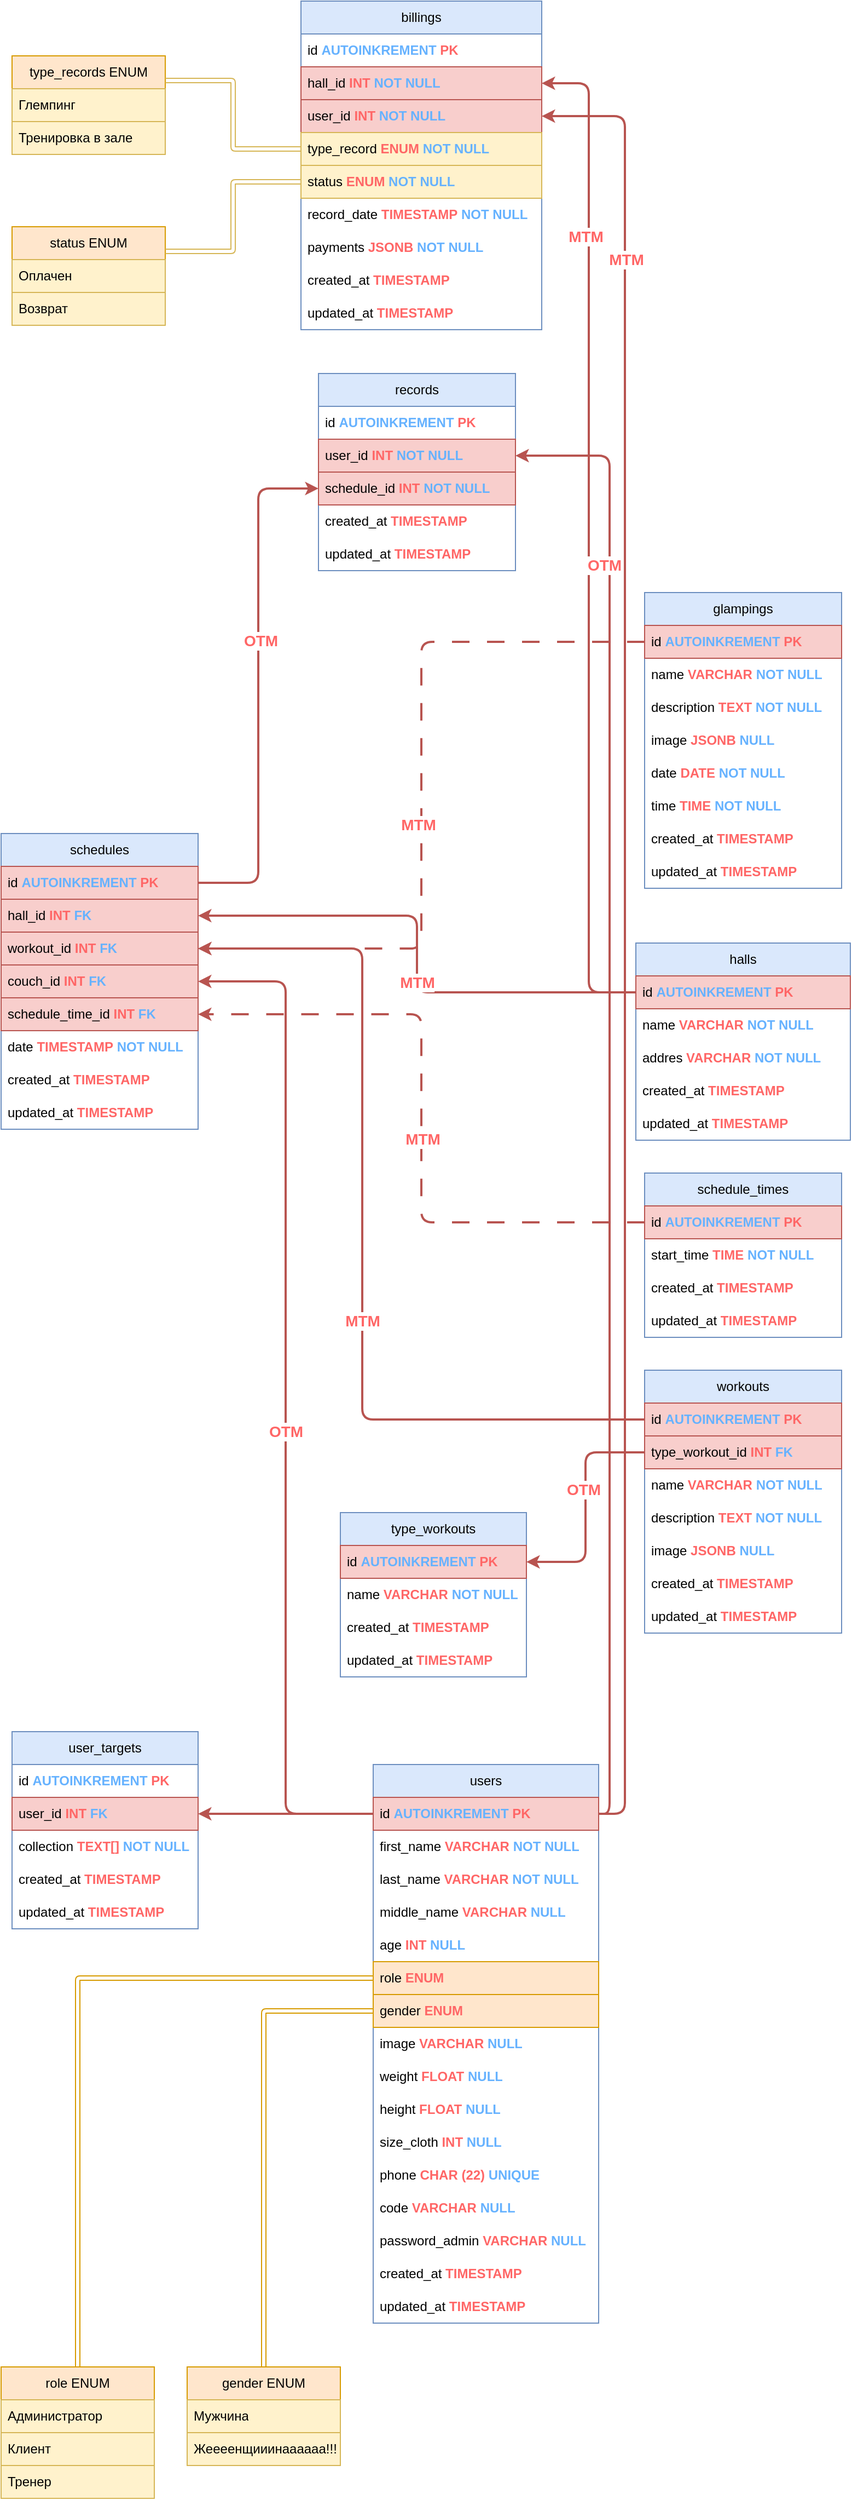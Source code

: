 <mxfile>
    <diagram id="YjDJqb5pIsC0xwP5nwSl" name="Database">
        <mxGraphModel dx="886" dy="1734" grid="1" gridSize="10" guides="1" tooltips="1" connect="1" arrows="1" fold="1" page="1" pageScale="1" pageWidth="827" pageHeight="1169" math="0" shadow="0">
            <root>
                <mxCell id="0"/>
                <mxCell id="1" parent="0"/>
                <mxCell id="2" value="users" style="swimlane;fontStyle=0;childLayout=stackLayout;horizontal=1;startSize=30;horizontalStack=0;resizeParent=1;resizeParentMax=0;resizeLast=0;collapsible=1;marginBottom=0;whiteSpace=wrap;html=1;fillColor=#dae8fc;strokeColor=#6c8ebf;" parent="1" vertex="1">
                    <mxGeometry x="370" y="730" width="206" height="510" as="geometry"/>
                </mxCell>
                <mxCell id="3" value="id &lt;b&gt;&lt;font color=&quot;#66b2ff&quot;&gt;AUTOINKREMENT&lt;/font&gt;&lt;/b&gt; &lt;b&gt;&lt;font color=&quot;#ff6666&quot;&gt;PK&lt;/font&gt;&lt;/b&gt;" style="text;strokeColor=#b85450;fillColor=#f8cecc;align=left;verticalAlign=middle;spacingLeft=4;spacingRight=4;overflow=hidden;points=[[0,0.5],[1,0.5]];portConstraint=eastwest;rotatable=0;whiteSpace=wrap;html=1;" parent="2" vertex="1">
                    <mxGeometry y="30" width="206" height="30" as="geometry"/>
                </mxCell>
                <mxCell id="4" value="first_name &lt;b&gt;&lt;font color=&quot;#ff6666&quot;&gt;VARCHAR&lt;/font&gt;&lt;/b&gt; &lt;b&gt;&lt;font color=&quot;#66b2ff&quot;&gt;NOT NULL&lt;/font&gt;&lt;/b&gt;" style="text;strokeColor=none;fillColor=none;align=left;verticalAlign=middle;spacingLeft=4;spacingRight=4;overflow=hidden;points=[[0,0.5],[1,0.5]];portConstraint=eastwest;rotatable=0;whiteSpace=wrap;html=1;" parent="2" vertex="1">
                    <mxGeometry y="60" width="206" height="30" as="geometry"/>
                </mxCell>
                <mxCell id="5" value="last_name&amp;nbsp;&lt;b style=&quot;border-color: var(--border-color);&quot;&gt;&lt;font style=&quot;border-color: var(--border-color);&quot; color=&quot;#ff6666&quot;&gt;VARCHAR&lt;/font&gt;&lt;/b&gt;&amp;nbsp;&lt;b style=&quot;border-color: var(--border-color);&quot;&gt;&lt;font style=&quot;border-color: var(--border-color);&quot; color=&quot;#66b2ff&quot;&gt;NOT NULL&lt;/font&gt;&lt;/b&gt;" style="text;strokeColor=none;fillColor=none;align=left;verticalAlign=middle;spacingLeft=4;spacingRight=4;overflow=hidden;points=[[0,0.5],[1,0.5]];portConstraint=eastwest;rotatable=0;whiteSpace=wrap;html=1;" parent="2" vertex="1">
                    <mxGeometry y="90" width="206" height="30" as="geometry"/>
                </mxCell>
                <mxCell id="6" value="middle_name&amp;nbsp;&lt;b style=&quot;border-color: var(--border-color);&quot;&gt;&lt;font style=&quot;border-color: var(--border-color);&quot; color=&quot;#ff6666&quot;&gt;VARCHAR&lt;/font&gt;&lt;/b&gt;&amp;nbsp;&lt;b style=&quot;border-color: var(--border-color);&quot;&gt;&lt;font style=&quot;border-color: var(--border-color);&quot; color=&quot;#66b2ff&quot;&gt;NULL&lt;/font&gt;&lt;/b&gt;" style="text;strokeColor=none;fillColor=none;align=left;verticalAlign=middle;spacingLeft=4;spacingRight=4;overflow=hidden;points=[[0,0.5],[1,0.5]];portConstraint=eastwest;rotatable=0;whiteSpace=wrap;html=1;" parent="2" vertex="1">
                    <mxGeometry y="120" width="206" height="30" as="geometry"/>
                </mxCell>
                <mxCell id="25" value="age &lt;font color=&quot;#ff6666&quot;&gt;&lt;b&gt;INT&lt;/b&gt;&lt;/font&gt; &lt;b&gt;&lt;font color=&quot;#66b2ff&quot;&gt;NULL&lt;/font&gt;&lt;/b&gt;" style="text;strokeColor=none;fillColor=none;align=left;verticalAlign=middle;spacingLeft=4;spacingRight=4;overflow=hidden;points=[[0,0.5],[1,0.5]];portConstraint=eastwest;rotatable=0;whiteSpace=wrap;html=1;" parent="2" vertex="1">
                    <mxGeometry y="150" width="206" height="30" as="geometry"/>
                </mxCell>
                <mxCell id="7" value="role &lt;b&gt;&lt;font color=&quot;#ff6666&quot;&gt;ENUM&lt;/font&gt;&lt;/b&gt;" style="text;strokeColor=#d79b00;fillColor=#ffe6cc;align=left;verticalAlign=middle;spacingLeft=4;spacingRight=4;overflow=hidden;points=[[0,0.5],[1,0.5]];portConstraint=eastwest;rotatable=0;whiteSpace=wrap;html=1;" parent="2" vertex="1">
                    <mxGeometry y="180" width="206" height="30" as="geometry"/>
                </mxCell>
                <mxCell id="24" value="gender &lt;b&gt;&lt;font color=&quot;#ff6666&quot;&gt;ENUM&lt;/font&gt;&lt;/b&gt;" style="text;strokeColor=#d79b00;fillColor=#ffe6cc;align=left;verticalAlign=middle;spacingLeft=4;spacingRight=4;overflow=hidden;points=[[0,0.5],[1,0.5]];portConstraint=eastwest;rotatable=0;whiteSpace=wrap;html=1;" parent="2" vertex="1">
                    <mxGeometry y="210" width="206" height="30" as="geometry"/>
                </mxCell>
                <mxCell id="20" value="image &lt;b&gt;&lt;font color=&quot;#ff6666&quot;&gt;VARCHAR&lt;/font&gt;&lt;/b&gt; &lt;b&gt;&lt;font color=&quot;#66b2ff&quot;&gt;NULL&lt;/font&gt;&lt;/b&gt;" style="text;strokeColor=none;fillColor=none;align=left;verticalAlign=middle;spacingLeft=4;spacingRight=4;overflow=hidden;points=[[0,0.5],[1,0.5]];portConstraint=eastwest;rotatable=0;whiteSpace=wrap;html=1;" parent="2" vertex="1">
                    <mxGeometry y="240" width="206" height="30" as="geometry"/>
                </mxCell>
                <mxCell id="16" value="weight &lt;b&gt;&lt;font color=&quot;#ff6666&quot;&gt;FLOAT&lt;/font&gt;&lt;/b&gt;&amp;nbsp;&lt;b style=&quot;border-color: var(--border-color);&quot;&gt;&lt;font style=&quot;border-color: var(--border-color);&quot; color=&quot;#66b2ff&quot;&gt;NULL&lt;/font&gt;&lt;/b&gt;" style="text;strokeColor=none;fillColor=none;align=left;verticalAlign=middle;spacingLeft=4;spacingRight=4;overflow=hidden;points=[[0,0.5],[1,0.5]];portConstraint=eastwest;rotatable=0;whiteSpace=wrap;html=1;" parent="2" vertex="1">
                    <mxGeometry y="270" width="206" height="30" as="geometry"/>
                </mxCell>
                <mxCell id="17" value="height&amp;nbsp;&lt;b style=&quot;border-color: var(--border-color);&quot;&gt;&lt;font style=&quot;border-color: var(--border-color);&quot; color=&quot;#ff6666&quot;&gt;FLOAT&lt;/font&gt;&lt;/b&gt;&amp;nbsp;&lt;b style=&quot;border-color: var(--border-color);&quot;&gt;&lt;font style=&quot;border-color: var(--border-color);&quot; color=&quot;#66b2ff&quot;&gt;NULL&lt;/font&gt;&lt;/b&gt;" style="text;strokeColor=none;fillColor=none;align=left;verticalAlign=middle;spacingLeft=4;spacingRight=4;overflow=hidden;points=[[0,0.5],[1,0.5]];portConstraint=eastwest;rotatable=0;whiteSpace=wrap;html=1;" parent="2" vertex="1">
                    <mxGeometry y="300" width="206" height="30" as="geometry"/>
                </mxCell>
                <mxCell id="18" value="size_cloth&amp;nbsp;&lt;font style=&quot;border-color: var(--border-color);&quot; color=&quot;#ff6666&quot;&gt;&lt;b style=&quot;border-color: var(--border-color);&quot;&gt;INT&lt;/b&gt;&lt;/font&gt;&amp;nbsp;&lt;b style=&quot;border-color: var(--border-color);&quot;&gt;&lt;font style=&quot;border-color: var(--border-color);&quot; color=&quot;#66b2ff&quot;&gt;NULL&lt;/font&gt;&lt;/b&gt;" style="text;strokeColor=none;fillColor=none;align=left;verticalAlign=middle;spacingLeft=4;spacingRight=4;overflow=hidden;points=[[0,0.5],[1,0.5]];portConstraint=eastwest;rotatable=0;whiteSpace=wrap;html=1;" parent="2" vertex="1">
                    <mxGeometry y="330" width="206" height="30" as="geometry"/>
                </mxCell>
                <mxCell id="8" value="phone &lt;b&gt;&lt;font color=&quot;#ff6666&quot;&gt;CHAR (22)&lt;/font&gt;&lt;/b&gt; &lt;b&gt;&lt;font color=&quot;#66b2ff&quot;&gt;UNIQUE&lt;/font&gt;&lt;/b&gt;" style="text;strokeColor=none;fillColor=none;align=left;verticalAlign=middle;spacingLeft=4;spacingRight=4;overflow=hidden;points=[[0,0.5],[1,0.5]];portConstraint=eastwest;rotatable=0;whiteSpace=wrap;html=1;" parent="2" vertex="1">
                    <mxGeometry y="360" width="206" height="30" as="geometry"/>
                </mxCell>
                <mxCell id="9" value="code&amp;nbsp;&lt;b style=&quot;border-color: var(--border-color);&quot;&gt;&lt;font style=&quot;border-color: var(--border-color);&quot; color=&quot;#ff6666&quot;&gt;VARCHAR&lt;/font&gt;&lt;/b&gt;&amp;nbsp;&lt;b style=&quot;border-color: var(--border-color);&quot;&gt;&lt;font style=&quot;border-color: var(--border-color);&quot; color=&quot;#66b2ff&quot;&gt;NULL&lt;/font&gt;&lt;/b&gt;" style="text;strokeColor=none;fillColor=none;align=left;verticalAlign=middle;spacingLeft=4;spacingRight=4;overflow=hidden;points=[[0,0.5],[1,0.5]];portConstraint=eastwest;rotatable=0;whiteSpace=wrap;html=1;" parent="2" vertex="1">
                    <mxGeometry y="390" width="206" height="30" as="geometry"/>
                </mxCell>
                <mxCell id="10" value="password_admin&amp;nbsp;&lt;b style=&quot;border-color: var(--border-color);&quot;&gt;&lt;font style=&quot;border-color: var(--border-color);&quot; color=&quot;#ff6666&quot;&gt;VARCHAR&lt;/font&gt;&lt;/b&gt;&amp;nbsp;&lt;b style=&quot;border-color: var(--border-color);&quot;&gt;&lt;font style=&quot;border-color: var(--border-color);&quot; color=&quot;#66b2ff&quot;&gt;NULL&lt;/font&gt;&lt;/b&gt;" style="text;strokeColor=none;fillColor=none;align=left;verticalAlign=middle;spacingLeft=4;spacingRight=4;overflow=hidden;points=[[0,0.5],[1,0.5]];portConstraint=eastwest;rotatable=0;whiteSpace=wrap;html=1;" parent="2" vertex="1">
                    <mxGeometry y="420" width="206" height="30" as="geometry"/>
                </mxCell>
                <mxCell id="11" value="created_at &lt;b&gt;&lt;font color=&quot;#ff6666&quot;&gt;TIMESTAMP&lt;/font&gt;&lt;/b&gt;" style="text;strokeColor=none;fillColor=none;align=left;verticalAlign=middle;spacingLeft=4;spacingRight=4;overflow=hidden;points=[[0,0.5],[1,0.5]];portConstraint=eastwest;rotatable=0;whiteSpace=wrap;html=1;" parent="2" vertex="1">
                    <mxGeometry y="450" width="206" height="30" as="geometry"/>
                </mxCell>
                <mxCell id="12" value="updated_at&amp;nbsp;&lt;b style=&quot;border-color: var(--border-color);&quot;&gt;&lt;font style=&quot;border-color: var(--border-color);&quot; color=&quot;#ff6666&quot;&gt;TIMESTAMP&lt;/font&gt;&lt;/b&gt;" style="text;strokeColor=none;fillColor=none;align=left;verticalAlign=middle;spacingLeft=4;spacingRight=4;overflow=hidden;points=[[0,0.5],[1,0.5]];portConstraint=eastwest;rotatable=0;whiteSpace=wrap;html=1;" parent="2" vertex="1">
                    <mxGeometry y="480" width="206" height="30" as="geometry"/>
                </mxCell>
                <mxCell id="45" style="edgeStyle=orthogonalEdgeStyle;shape=link;html=1;exitX=0.5;exitY=0;exitDx=0;exitDy=0;fillColor=#ffe6cc;strokeColor=#d79b00;" parent="1" source="26" target="7" edge="1">
                    <mxGeometry relative="1" as="geometry"/>
                </mxCell>
                <mxCell id="26" value="role ENUM" style="swimlane;fontStyle=0;childLayout=stackLayout;horizontal=1;startSize=30;horizontalStack=0;resizeParent=1;resizeParentMax=0;resizeLast=0;collapsible=1;marginBottom=0;whiteSpace=wrap;html=1;fillColor=#ffe6cc;strokeColor=#d79b00;" parent="1" vertex="1">
                    <mxGeometry x="30" y="1280" width="140" height="120" as="geometry"/>
                </mxCell>
                <mxCell id="27" value="Администратор" style="text;strokeColor=#d6b656;fillColor=#fff2cc;align=left;verticalAlign=middle;spacingLeft=4;spacingRight=4;overflow=hidden;points=[[0,0.5],[1,0.5]];portConstraint=eastwest;rotatable=0;whiteSpace=wrap;html=1;" parent="26" vertex="1">
                    <mxGeometry y="30" width="140" height="30" as="geometry"/>
                </mxCell>
                <mxCell id="28" value="Клиент" style="text;strokeColor=#d6b656;fillColor=#fff2cc;align=left;verticalAlign=middle;spacingLeft=4;spacingRight=4;overflow=hidden;points=[[0,0.5],[1,0.5]];portConstraint=eastwest;rotatable=0;whiteSpace=wrap;html=1;" parent="26" vertex="1">
                    <mxGeometry y="60" width="140" height="30" as="geometry"/>
                </mxCell>
                <mxCell id="43" value="Тренер" style="text;strokeColor=#d6b656;fillColor=#fff2cc;align=left;verticalAlign=middle;spacingLeft=4;spacingRight=4;overflow=hidden;points=[[0,0.5],[1,0.5]];portConstraint=eastwest;rotatable=0;whiteSpace=wrap;html=1;" parent="26" vertex="1">
                    <mxGeometry y="90" width="140" height="30" as="geometry"/>
                </mxCell>
                <mxCell id="50" style="edgeStyle=orthogonalEdgeStyle;shape=link;html=1;exitX=0.5;exitY=0;exitDx=0;exitDy=0;fillColor=#ffe6cc;strokeColor=#d79b00;" parent="1" source="46" target="24" edge="1">
                    <mxGeometry relative="1" as="geometry"/>
                </mxCell>
                <mxCell id="46" value="&lt;span style=&quot;text-align: left;&quot;&gt;gender&lt;/span&gt;&amp;nbsp;ENUM" style="swimlane;fontStyle=0;childLayout=stackLayout;horizontal=1;startSize=30;horizontalStack=0;resizeParent=1;resizeParentMax=0;resizeLast=0;collapsible=1;marginBottom=0;whiteSpace=wrap;html=1;fillColor=#ffe6cc;strokeColor=#d79b00;" parent="1" vertex="1">
                    <mxGeometry x="200" y="1280" width="140" height="90" as="geometry"/>
                </mxCell>
                <mxCell id="47" value="Мужчина" style="text;strokeColor=#d6b656;fillColor=#fff2cc;align=left;verticalAlign=middle;spacingLeft=4;spacingRight=4;overflow=hidden;points=[[0,0.5],[1,0.5]];portConstraint=eastwest;rotatable=0;whiteSpace=wrap;html=1;" parent="46" vertex="1">
                    <mxGeometry y="30" width="140" height="30" as="geometry"/>
                </mxCell>
                <mxCell id="49" value="Жеееенщииинаааааа!!!" style="text;strokeColor=#d6b656;fillColor=#fff2cc;align=left;verticalAlign=middle;spacingLeft=4;spacingRight=4;overflow=hidden;points=[[0,0.5],[1,0.5]];portConstraint=eastwest;rotatable=0;whiteSpace=wrap;html=1;" parent="46" vertex="1">
                    <mxGeometry y="60" width="140" height="30" as="geometry"/>
                </mxCell>
                <mxCell id="51" value="type_workouts" style="swimlane;fontStyle=0;childLayout=stackLayout;horizontal=1;startSize=30;horizontalStack=0;resizeParent=1;resizeParentMax=0;resizeLast=0;collapsible=1;marginBottom=0;whiteSpace=wrap;html=1;fillColor=#dae8fc;strokeColor=#6c8ebf;" parent="1" vertex="1">
                    <mxGeometry x="340" y="500" width="170" height="150" as="geometry"/>
                </mxCell>
                <mxCell id="52" value="id&amp;nbsp;&lt;b style=&quot;border-color: var(--border-color);&quot;&gt;&lt;font style=&quot;border-color: var(--border-color);&quot; color=&quot;#66b2ff&quot;&gt;AUTOINKREMENT&lt;/font&gt;&lt;/b&gt;&amp;nbsp;&lt;b style=&quot;border-color: var(--border-color);&quot;&gt;&lt;font style=&quot;border-color: var(--border-color);&quot; color=&quot;#ff6666&quot;&gt;PK&lt;/font&gt;&lt;/b&gt;" style="text;strokeColor=#b85450;fillColor=#f8cecc;align=left;verticalAlign=middle;spacingLeft=4;spacingRight=4;overflow=hidden;points=[[0,0.5],[1,0.5]];portConstraint=eastwest;rotatable=0;whiteSpace=wrap;html=1;" parent="51" vertex="1">
                    <mxGeometry y="30" width="170" height="30" as="geometry"/>
                </mxCell>
                <mxCell id="53" value="name&amp;nbsp;&lt;b style=&quot;border-color: var(--border-color);&quot;&gt;&lt;font style=&quot;border-color: var(--border-color);&quot; color=&quot;#ff6666&quot;&gt;VARCHAR&lt;/font&gt;&lt;/b&gt;&amp;nbsp;&lt;b style=&quot;border-color: var(--border-color);&quot;&gt;&lt;font style=&quot;border-color: var(--border-color);&quot; color=&quot;#66b2ff&quot;&gt;NOT NULL&lt;/font&gt;&lt;/b&gt;" style="text;strokeColor=none;fillColor=none;align=left;verticalAlign=middle;spacingLeft=4;spacingRight=4;overflow=hidden;points=[[0,0.5],[1,0.5]];portConstraint=eastwest;rotatable=0;whiteSpace=wrap;html=1;" parent="51" vertex="1">
                    <mxGeometry y="60" width="170" height="30" as="geometry"/>
                </mxCell>
                <mxCell id="68" value="created_at&amp;nbsp;&lt;b style=&quot;border-color: var(--border-color);&quot;&gt;&lt;font style=&quot;border-color: var(--border-color);&quot; color=&quot;#ff6666&quot;&gt;TIMESTAMP&lt;/font&gt;&lt;/b&gt;" style="text;strokeColor=none;fillColor=none;align=left;verticalAlign=middle;spacingLeft=4;spacingRight=4;overflow=hidden;points=[[0,0.5],[1,0.5]];portConstraint=eastwest;rotatable=0;whiteSpace=wrap;html=1;" parent="51" vertex="1">
                    <mxGeometry y="90" width="170" height="30" as="geometry"/>
                </mxCell>
                <mxCell id="69" value="updated_at&amp;nbsp;&lt;b style=&quot;border-color: var(--border-color);&quot;&gt;&lt;font style=&quot;border-color: var(--border-color);&quot; color=&quot;#ff6666&quot;&gt;TIMESTAMP&lt;/font&gt;&lt;/b&gt;" style="text;strokeColor=none;fillColor=none;align=left;verticalAlign=middle;spacingLeft=4;spacingRight=4;overflow=hidden;points=[[0,0.5],[1,0.5]];portConstraint=eastwest;rotatable=0;whiteSpace=wrap;html=1;" parent="51" vertex="1">
                    <mxGeometry y="120" width="170" height="30" as="geometry"/>
                </mxCell>
                <mxCell id="70" value="workouts" style="swimlane;fontStyle=0;childLayout=stackLayout;horizontal=1;startSize=30;horizontalStack=0;resizeParent=1;resizeParentMax=0;resizeLast=0;collapsible=1;marginBottom=0;whiteSpace=wrap;html=1;fillColor=#dae8fc;strokeColor=#6c8ebf;" parent="1" vertex="1">
                    <mxGeometry x="618" y="370" width="180" height="240" as="geometry"/>
                </mxCell>
                <mxCell id="71" value="id&amp;nbsp;&lt;b style=&quot;border-color: var(--border-color);&quot;&gt;&lt;font style=&quot;border-color: var(--border-color);&quot; color=&quot;#66b2ff&quot;&gt;AUTOINKREMENT&lt;/font&gt;&lt;/b&gt;&amp;nbsp;&lt;b style=&quot;border-color: var(--border-color);&quot;&gt;&lt;font style=&quot;border-color: var(--border-color);&quot; color=&quot;#ff6666&quot;&gt;PK&lt;/font&gt;&lt;/b&gt;" style="text;strokeColor=#b85450;fillColor=#f8cecc;align=left;verticalAlign=middle;spacingLeft=4;spacingRight=4;overflow=hidden;points=[[0,0.5],[1,0.5]];portConstraint=eastwest;rotatable=0;whiteSpace=wrap;html=1;" parent="70" vertex="1">
                    <mxGeometry y="30" width="180" height="30" as="geometry"/>
                </mxCell>
                <mxCell id="77" value="&lt;span style=&quot;text-align: center;&quot;&gt;type_workout_id &lt;b&gt;&lt;font color=&quot;#ff6666&quot;&gt;INT&lt;/font&gt;&lt;/b&gt; &lt;b&gt;&lt;font color=&quot;#66b2ff&quot;&gt;FK&lt;/font&gt;&lt;/b&gt;&lt;/span&gt;" style="text;strokeColor=#b85450;fillColor=#f8cecc;align=left;verticalAlign=middle;spacingLeft=4;spacingRight=4;overflow=hidden;points=[[0,0.5],[1,0.5]];portConstraint=eastwest;rotatable=0;whiteSpace=wrap;html=1;" parent="70" vertex="1">
                    <mxGeometry y="60" width="180" height="30" as="geometry"/>
                </mxCell>
                <mxCell id="72" value="name&amp;nbsp;&lt;b style=&quot;border-color: var(--border-color);&quot;&gt;&lt;font style=&quot;border-color: var(--border-color);&quot; color=&quot;#ff6666&quot;&gt;VARCHAR&lt;/font&gt;&lt;/b&gt;&amp;nbsp;&lt;b style=&quot;border-color: var(--border-color);&quot;&gt;&lt;font style=&quot;border-color: var(--border-color);&quot; color=&quot;#66b2ff&quot;&gt;NOT NULL&lt;/font&gt;&lt;/b&gt;" style="text;strokeColor=none;fillColor=none;align=left;verticalAlign=middle;spacingLeft=4;spacingRight=4;overflow=hidden;points=[[0,0.5],[1,0.5]];portConstraint=eastwest;rotatable=0;whiteSpace=wrap;html=1;" parent="70" vertex="1">
                    <mxGeometry y="90" width="180" height="30" as="geometry"/>
                </mxCell>
                <mxCell id="75" value="description&amp;nbsp;&lt;b style=&quot;border-color: var(--border-color);&quot;&gt;&lt;font style=&quot;border-color: var(--border-color);&quot; color=&quot;#ff6666&quot;&gt;TEXT&lt;/font&gt;&lt;/b&gt;&amp;nbsp;&lt;b style=&quot;border-color: var(--border-color);&quot;&gt;&lt;font style=&quot;border-color: var(--border-color);&quot; color=&quot;#66b2ff&quot;&gt;NOT NULL&lt;/font&gt;&lt;/b&gt;" style="text;strokeColor=none;fillColor=none;align=left;verticalAlign=middle;spacingLeft=4;spacingRight=4;overflow=hidden;points=[[0,0.5],[1,0.5]];portConstraint=eastwest;rotatable=0;whiteSpace=wrap;html=1;" parent="70" vertex="1">
                    <mxGeometry y="120" width="180" height="30" as="geometry"/>
                </mxCell>
                <mxCell id="76" value="image &lt;b&gt;&lt;font color=&quot;#ff6666&quot;&gt;JSONB&amp;nbsp;&lt;/font&gt;&lt;/b&gt;&lt;b style=&quot;border-color: var(--border-color);&quot;&gt;&lt;font style=&quot;border-color: var(--border-color);&quot; color=&quot;#66b2ff&quot;&gt;NULL&lt;/font&gt;&lt;/b&gt;" style="text;strokeColor=none;fillColor=none;align=left;verticalAlign=middle;spacingLeft=4;spacingRight=4;overflow=hidden;points=[[0,0.5],[1,0.5]];portConstraint=eastwest;rotatable=0;whiteSpace=wrap;html=1;" parent="70" vertex="1">
                    <mxGeometry y="150" width="180" height="30" as="geometry"/>
                </mxCell>
                <mxCell id="82" value="created_at&amp;nbsp;&lt;b style=&quot;border-color: var(--border-color);&quot;&gt;&lt;font style=&quot;border-color: var(--border-color);&quot; color=&quot;#ff6666&quot;&gt;TIMESTAMP&lt;/font&gt;&lt;/b&gt;" style="text;strokeColor=none;fillColor=none;align=left;verticalAlign=middle;spacingLeft=4;spacingRight=4;overflow=hidden;points=[[0,0.5],[1,0.5]];portConstraint=eastwest;rotatable=0;whiteSpace=wrap;html=1;" parent="70" vertex="1">
                    <mxGeometry y="180" width="180" height="30" as="geometry"/>
                </mxCell>
                <mxCell id="83" value="updated_at&amp;nbsp;&lt;b style=&quot;border-color: var(--border-color);&quot;&gt;&lt;font style=&quot;border-color: var(--border-color);&quot; color=&quot;#ff6666&quot;&gt;TIMESTAMP&lt;/font&gt;&lt;/b&gt;" style="text;strokeColor=none;fillColor=none;align=left;verticalAlign=middle;spacingLeft=4;spacingRight=4;overflow=hidden;points=[[0,0.5],[1,0.5]];portConstraint=eastwest;rotatable=0;whiteSpace=wrap;html=1;" parent="70" vertex="1">
                    <mxGeometry y="210" width="180" height="30" as="geometry"/>
                </mxCell>
                <mxCell id="84" value="glampings" style="swimlane;fontStyle=0;childLayout=stackLayout;horizontal=1;startSize=30;horizontalStack=0;resizeParent=1;resizeParentMax=0;resizeLast=0;collapsible=1;marginBottom=0;whiteSpace=wrap;html=1;fillColor=#dae8fc;strokeColor=#6c8ebf;" parent="1" vertex="1">
                    <mxGeometry x="618" y="-340" width="180" height="270" as="geometry"/>
                </mxCell>
                <mxCell id="85" value="id&amp;nbsp;&lt;b style=&quot;border-color: var(--border-color);&quot;&gt;&lt;font style=&quot;border-color: var(--border-color);&quot; color=&quot;#66b2ff&quot;&gt;AUTOINKREMENT&lt;/font&gt;&lt;/b&gt;&amp;nbsp;&lt;b style=&quot;border-color: var(--border-color);&quot;&gt;&lt;font style=&quot;border-color: var(--border-color);&quot; color=&quot;#ff6666&quot;&gt;PK&lt;/font&gt;&lt;/b&gt;" style="text;strokeColor=#b85450;fillColor=#f8cecc;align=left;verticalAlign=middle;spacingLeft=4;spacingRight=4;overflow=hidden;points=[[0,0.5],[1,0.5]];portConstraint=eastwest;rotatable=0;whiteSpace=wrap;html=1;" parent="84" vertex="1">
                    <mxGeometry y="30" width="180" height="30" as="geometry"/>
                </mxCell>
                <mxCell id="87" value="name&amp;nbsp;&lt;b style=&quot;border-color: var(--border-color);&quot;&gt;&lt;font style=&quot;border-color: var(--border-color);&quot; color=&quot;#ff6666&quot;&gt;VARCHAR&lt;/font&gt;&lt;/b&gt;&amp;nbsp;&lt;b style=&quot;border-color: var(--border-color);&quot;&gt;&lt;font style=&quot;border-color: var(--border-color);&quot; color=&quot;#66b2ff&quot;&gt;NOT NULL&lt;/font&gt;&lt;/b&gt;" style="text;strokeColor=none;fillColor=none;align=left;verticalAlign=middle;spacingLeft=4;spacingRight=4;overflow=hidden;points=[[0,0.5],[1,0.5]];portConstraint=eastwest;rotatable=0;whiteSpace=wrap;html=1;" parent="84" vertex="1">
                    <mxGeometry y="60" width="180" height="30" as="geometry"/>
                </mxCell>
                <mxCell id="88" value="description&amp;nbsp;&lt;b style=&quot;border-color: var(--border-color);&quot;&gt;&lt;font style=&quot;border-color: var(--border-color);&quot; color=&quot;#ff6666&quot;&gt;TEXT&lt;/font&gt;&lt;/b&gt;&amp;nbsp;&lt;b style=&quot;border-color: var(--border-color);&quot;&gt;&lt;font style=&quot;border-color: var(--border-color);&quot; color=&quot;#66b2ff&quot;&gt;NOT NULL&lt;/font&gt;&lt;/b&gt;" style="text;strokeColor=none;fillColor=none;align=left;verticalAlign=middle;spacingLeft=4;spacingRight=4;overflow=hidden;points=[[0,0.5],[1,0.5]];portConstraint=eastwest;rotatable=0;whiteSpace=wrap;html=1;" parent="84" vertex="1">
                    <mxGeometry y="90" width="180" height="30" as="geometry"/>
                </mxCell>
                <mxCell id="89" value="image &lt;b&gt;&lt;font color=&quot;#ff6666&quot;&gt;JSONB&amp;nbsp;&lt;/font&gt;&lt;/b&gt;&lt;b style=&quot;border-color: var(--border-color);&quot;&gt;&lt;font style=&quot;border-color: var(--border-color);&quot; color=&quot;#66b2ff&quot;&gt;NULL&lt;/font&gt;&lt;/b&gt;" style="text;strokeColor=none;fillColor=none;align=left;verticalAlign=middle;spacingLeft=4;spacingRight=4;overflow=hidden;points=[[0,0.5],[1,0.5]];portConstraint=eastwest;rotatable=0;whiteSpace=wrap;html=1;" parent="84" vertex="1">
                    <mxGeometry y="120" width="180" height="30" as="geometry"/>
                </mxCell>
                <mxCell id="119" value="date &lt;b&gt;&lt;font color=&quot;#ff6666&quot;&gt;DATE &lt;/font&gt;&lt;font color=&quot;#66b2ff&quot;&gt;NOT NULL&lt;/font&gt;&lt;/b&gt;" style="text;strokeColor=none;fillColor=none;align=left;verticalAlign=middle;spacingLeft=4;spacingRight=4;overflow=hidden;points=[[0,0.5],[1,0.5]];portConstraint=eastwest;rotatable=0;whiteSpace=wrap;html=1;" parent="84" vertex="1">
                    <mxGeometry y="150" width="180" height="30" as="geometry"/>
                </mxCell>
                <mxCell id="120" value="time&amp;nbsp;&lt;b&gt;&lt;font color=&quot;#ff6666&quot;&gt;TIME&amp;nbsp;&lt;/font&gt;&lt;font color=&quot;#66b2ff&quot;&gt;NOT NULL&lt;/font&gt;&lt;/b&gt;" style="text;strokeColor=none;fillColor=none;align=left;verticalAlign=middle;spacingLeft=4;spacingRight=4;overflow=hidden;points=[[0,0.5],[1,0.5]];portConstraint=eastwest;rotatable=0;whiteSpace=wrap;html=1;" parent="84" vertex="1">
                    <mxGeometry y="180" width="180" height="30" as="geometry"/>
                </mxCell>
                <mxCell id="90" value="created_at&amp;nbsp;&lt;b style=&quot;border-color: var(--border-color);&quot;&gt;&lt;font style=&quot;border-color: var(--border-color);&quot; color=&quot;#ff6666&quot;&gt;TIMESTAMP&lt;/font&gt;&lt;/b&gt;" style="text;strokeColor=none;fillColor=none;align=left;verticalAlign=middle;spacingLeft=4;spacingRight=4;overflow=hidden;points=[[0,0.5],[1,0.5]];portConstraint=eastwest;rotatable=0;whiteSpace=wrap;html=1;" parent="84" vertex="1">
                    <mxGeometry y="210" width="180" height="30" as="geometry"/>
                </mxCell>
                <mxCell id="91" value="updated_at&amp;nbsp;&lt;b style=&quot;border-color: var(--border-color);&quot;&gt;&lt;font style=&quot;border-color: var(--border-color);&quot; color=&quot;#ff6666&quot;&gt;TIMESTAMP&lt;/font&gt;&lt;/b&gt;" style="text;strokeColor=none;fillColor=none;align=left;verticalAlign=middle;spacingLeft=4;spacingRight=4;overflow=hidden;points=[[0,0.5],[1,0.5]];portConstraint=eastwest;rotatable=0;whiteSpace=wrap;html=1;" parent="84" vertex="1">
                    <mxGeometry y="240" width="180" height="30" as="geometry"/>
                </mxCell>
                <mxCell id="100" value="schedules" style="swimlane;fontStyle=0;childLayout=stackLayout;horizontal=1;startSize=30;horizontalStack=0;resizeParent=1;resizeParentMax=0;resizeLast=0;collapsible=1;marginBottom=0;whiteSpace=wrap;html=1;fillColor=#dae8fc;strokeColor=#6c8ebf;" parent="1" vertex="1">
                    <mxGeometry x="30" y="-120" width="180" height="270" as="geometry"/>
                </mxCell>
                <mxCell id="101" value="id&amp;nbsp;&lt;b style=&quot;border-color: var(--border-color);&quot;&gt;&lt;font style=&quot;border-color: var(--border-color);&quot; color=&quot;#66b2ff&quot;&gt;AUTOINKREMENT&lt;/font&gt;&lt;/b&gt;&amp;nbsp;&lt;b style=&quot;border-color: var(--border-color);&quot;&gt;&lt;font style=&quot;border-color: var(--border-color);&quot; color=&quot;#ff6666&quot;&gt;PK&lt;/font&gt;&lt;/b&gt;" style="text;strokeColor=#b85450;fillColor=#f8cecc;align=left;verticalAlign=middle;spacingLeft=4;spacingRight=4;overflow=hidden;points=[[0,0.5],[1,0.5]];portConstraint=eastwest;rotatable=0;whiteSpace=wrap;html=1;" parent="100" vertex="1">
                    <mxGeometry y="30" width="180" height="30" as="geometry"/>
                </mxCell>
                <mxCell id="102" value="&lt;span style=&quot;text-align: center;&quot;&gt;hall_id&amp;nbsp;&lt;b&gt;&lt;font color=&quot;#ff6666&quot;&gt;INT&lt;/font&gt;&lt;/b&gt; &lt;b&gt;&lt;font color=&quot;#66b2ff&quot;&gt;FK&lt;/font&gt;&lt;/b&gt;&lt;/span&gt;" style="text;strokeColor=#b85450;fillColor=#f8cecc;align=left;verticalAlign=middle;spacingLeft=4;spacingRight=4;overflow=hidden;points=[[0,0.5],[1,0.5]];portConstraint=eastwest;rotatable=0;whiteSpace=wrap;html=1;" parent="100" vertex="1">
                    <mxGeometry y="60" width="180" height="30" as="geometry"/>
                </mxCell>
                <mxCell id="127" value="&lt;span style=&quot;text-align: center;&quot;&gt;workout_id&amp;nbsp;&lt;b&gt;&lt;font color=&quot;#ff6666&quot;&gt;INT&lt;/font&gt;&lt;/b&gt; &lt;b&gt;&lt;font color=&quot;#66b2ff&quot;&gt;FK&lt;/font&gt;&lt;/b&gt;&lt;/span&gt;" style="text;strokeColor=#b85450;fillColor=#f8cecc;align=left;verticalAlign=middle;spacingLeft=4;spacingRight=4;overflow=hidden;points=[[0,0.5],[1,0.5]];portConstraint=eastwest;rotatable=0;whiteSpace=wrap;html=1;" parent="100" vertex="1">
                    <mxGeometry y="90" width="180" height="30" as="geometry"/>
                </mxCell>
                <mxCell id="129" value="&lt;span style=&quot;text-align: center;&quot;&gt;couch_id&amp;nbsp;&lt;b&gt;&lt;font color=&quot;#ff6666&quot;&gt;INT&lt;/font&gt;&lt;/b&gt; &lt;b&gt;&lt;font color=&quot;#66b2ff&quot;&gt;FK&lt;/font&gt;&lt;/b&gt;&lt;/span&gt;" style="text;strokeColor=#b85450;fillColor=#f8cecc;align=left;verticalAlign=middle;spacingLeft=4;spacingRight=4;overflow=hidden;points=[[0,0.5],[1,0.5]];portConstraint=eastwest;rotatable=0;whiteSpace=wrap;html=1;" parent="100" vertex="1">
                    <mxGeometry y="120" width="180" height="30" as="geometry"/>
                </mxCell>
                <mxCell id="128" value="&lt;span style=&quot;text-align: center;&quot;&gt;schedule_time_id&amp;nbsp;&lt;b&gt;&lt;font color=&quot;#ff6666&quot;&gt;INT&lt;/font&gt;&lt;/b&gt; &lt;b&gt;&lt;font color=&quot;#66b2ff&quot;&gt;FK&lt;/font&gt;&lt;/b&gt;&lt;/span&gt;" style="text;strokeColor=#b85450;fillColor=#f8cecc;align=left;verticalAlign=middle;spacingLeft=4;spacingRight=4;overflow=hidden;points=[[0,0.5],[1,0.5]];portConstraint=eastwest;rotatable=0;whiteSpace=wrap;html=1;" parent="100" vertex="1">
                    <mxGeometry y="150" width="180" height="30" as="geometry"/>
                </mxCell>
                <mxCell id="130" value="date&amp;nbsp;&lt;b style=&quot;border-color: var(--border-color);&quot;&gt;&lt;font style=&quot;border-color: var(--border-color);&quot; color=&quot;#ff6666&quot;&gt;TIMESTAMP&lt;/font&gt;&lt;/b&gt;&lt;b style=&quot;&quot;&gt;&lt;font color=&quot;#ff6666&quot;&gt;&amp;nbsp;&lt;/font&gt;&lt;font color=&quot;#66b2ff&quot;&gt;NOT NULL&lt;/font&gt;&lt;/b&gt;" style="text;strokeColor=none;fillColor=none;align=left;verticalAlign=middle;spacingLeft=4;spacingRight=4;overflow=hidden;points=[[0,0.5],[1,0.5]];portConstraint=eastwest;rotatable=0;whiteSpace=wrap;html=1;" parent="100" vertex="1">
                    <mxGeometry y="180" width="180" height="30" as="geometry"/>
                </mxCell>
                <mxCell id="106" value="created_at&amp;nbsp;&lt;b style=&quot;border-color: var(--border-color);&quot;&gt;&lt;font style=&quot;border-color: var(--border-color);&quot; color=&quot;#ff6666&quot;&gt;TIMESTAMP&lt;/font&gt;&lt;/b&gt;" style="text;strokeColor=none;fillColor=none;align=left;verticalAlign=middle;spacingLeft=4;spacingRight=4;overflow=hidden;points=[[0,0.5],[1,0.5]];portConstraint=eastwest;rotatable=0;whiteSpace=wrap;html=1;" parent="100" vertex="1">
                    <mxGeometry y="210" width="180" height="30" as="geometry"/>
                </mxCell>
                <mxCell id="107" value="updated_at&amp;nbsp;&lt;b style=&quot;border-color: var(--border-color);&quot;&gt;&lt;font style=&quot;border-color: var(--border-color);&quot; color=&quot;#ff6666&quot;&gt;TIMESTAMP&lt;/font&gt;&lt;/b&gt;" style="text;strokeColor=none;fillColor=none;align=left;verticalAlign=middle;spacingLeft=4;spacingRight=4;overflow=hidden;points=[[0,0.5],[1,0.5]];portConstraint=eastwest;rotatable=0;whiteSpace=wrap;html=1;" parent="100" vertex="1">
                    <mxGeometry y="240" width="180" height="30" as="geometry"/>
                </mxCell>
                <mxCell id="108" value="schedule_times" style="swimlane;fontStyle=0;childLayout=stackLayout;horizontal=1;startSize=30;horizontalStack=0;resizeParent=1;resizeParentMax=0;resizeLast=0;collapsible=1;marginBottom=0;whiteSpace=wrap;html=1;fillColor=#dae8fc;strokeColor=#6c8ebf;" parent="1" vertex="1">
                    <mxGeometry x="618" y="190" width="180" height="150" as="geometry"/>
                </mxCell>
                <mxCell id="109" value="id&amp;nbsp;&lt;b style=&quot;border-color: var(--border-color);&quot;&gt;&lt;font style=&quot;border-color: var(--border-color);&quot; color=&quot;#66b2ff&quot;&gt;AUTOINKREMENT&lt;/font&gt;&lt;/b&gt;&amp;nbsp;&lt;b style=&quot;border-color: var(--border-color);&quot;&gt;&lt;font style=&quot;border-color: var(--border-color);&quot; color=&quot;#ff6666&quot;&gt;PK&lt;/font&gt;&lt;/b&gt;" style="text;strokeColor=#b85450;fillColor=#f8cecc;align=left;verticalAlign=middle;spacingLeft=4;spacingRight=4;overflow=hidden;points=[[0,0.5],[1,0.5]];portConstraint=eastwest;rotatable=0;whiteSpace=wrap;html=1;" parent="108" vertex="1">
                    <mxGeometry y="30" width="180" height="30" as="geometry"/>
                </mxCell>
                <mxCell id="111" value="start_time&amp;nbsp;&lt;font color=&quot;#ff6666&quot;&gt;&lt;b&gt;TIME&lt;/b&gt;&lt;/font&gt;&amp;nbsp;&lt;b style=&quot;border-color: var(--border-color);&quot;&gt;&lt;font style=&quot;border-color: var(--border-color);&quot; color=&quot;#66b2ff&quot;&gt;NOT NULL&lt;/font&gt;&lt;/b&gt;" style="text;strokeColor=none;fillColor=none;align=left;verticalAlign=middle;spacingLeft=4;spacingRight=4;overflow=hidden;points=[[0,0.5],[1,0.5]];portConstraint=eastwest;rotatable=0;whiteSpace=wrap;html=1;" parent="108" vertex="1">
                    <mxGeometry y="60" width="180" height="30" as="geometry"/>
                </mxCell>
                <mxCell id="114" value="created_at&amp;nbsp;&lt;b style=&quot;border-color: var(--border-color);&quot;&gt;&lt;font style=&quot;border-color: var(--border-color);&quot; color=&quot;#ff6666&quot;&gt;TIMESTAMP&lt;/font&gt;&lt;/b&gt;" style="text;strokeColor=none;fillColor=none;align=left;verticalAlign=middle;spacingLeft=4;spacingRight=4;overflow=hidden;points=[[0,0.5],[1,0.5]];portConstraint=eastwest;rotatable=0;whiteSpace=wrap;html=1;" parent="108" vertex="1">
                    <mxGeometry y="90" width="180" height="30" as="geometry"/>
                </mxCell>
                <mxCell id="115" value="updated_at&amp;nbsp;&lt;b style=&quot;border-color: var(--border-color);&quot;&gt;&lt;font style=&quot;border-color: var(--border-color);&quot; color=&quot;#ff6666&quot;&gt;TIMESTAMP&lt;/font&gt;&lt;/b&gt;" style="text;strokeColor=none;fillColor=none;align=left;verticalAlign=middle;spacingLeft=4;spacingRight=4;overflow=hidden;points=[[0,0.5],[1,0.5]];portConstraint=eastwest;rotatable=0;whiteSpace=wrap;html=1;" parent="108" vertex="1">
                    <mxGeometry y="120" width="180" height="30" as="geometry"/>
                </mxCell>
                <mxCell id="117" style="edgeStyle=orthogonalEdgeStyle;html=1;exitX=0;exitY=0.5;exitDx=0;exitDy=0;entryX=1;entryY=0.5;entryDx=0;entryDy=0;strokeWidth=2;fontSize=14;fontColor=#66B2FF;fillColor=#f8cecc;strokeColor=#b85450;" parent="1" source="77" target="52" edge="1">
                    <mxGeometry relative="1" as="geometry"/>
                </mxCell>
                <mxCell id="118" value="OTM" style="edgeLabel;html=1;align=center;verticalAlign=middle;resizable=0;points=[];fontSize=14;fontColor=#FF6666;fontStyle=1" parent="117" vertex="1" connectable="0">
                    <mxGeometry x="-0.159" y="-2" relative="1" as="geometry">
                        <mxPoint as="offset"/>
                    </mxGeometry>
                </mxCell>
                <mxCell id="134" style="edgeStyle=orthogonalEdgeStyle;html=1;exitX=0;exitY=0.25;exitDx=0;exitDy=0;strokeWidth=2;fontSize=14;fontColor=#FF6666;fillColor=#f8cecc;strokeColor=#b85450;" parent="1" source="121" target="102" edge="1">
                    <mxGeometry relative="1" as="geometry"/>
                </mxCell>
                <mxCell id="135" value="&lt;b&gt;MTM&lt;/b&gt;" style="edgeLabel;html=1;align=center;verticalAlign=middle;resizable=0;points=[];fontSize=14;fontColor=#FF6666;" parent="134" vertex="1" connectable="0">
                    <mxGeometry x="-0.108" relative="1" as="geometry">
                        <mxPoint as="offset"/>
                    </mxGeometry>
                </mxCell>
                <mxCell id="210" style="edgeStyle=orthogonalEdgeStyle;html=1;exitX=0;exitY=0.25;exitDx=0;exitDy=0;entryX=1;entryY=0.5;entryDx=0;entryDy=0;strokeWidth=2;fillColor=#f8cecc;strokeColor=#b85450;" edge="1" parent="1" source="121" target="183">
                    <mxGeometry relative="1" as="geometry"/>
                </mxCell>
                <mxCell id="212" value="&lt;b&gt;MTM&lt;/b&gt;" style="edgeLabel;html=1;align=center;verticalAlign=middle;resizable=0;points=[];fontSize=14;fontColor=#FF6666;" vertex="1" connectable="0" parent="210">
                    <mxGeometry x="0.601" y="3" relative="1" as="geometry">
                        <mxPoint as="offset"/>
                    </mxGeometry>
                </mxCell>
                <mxCell id="121" value="halls" style="swimlane;fontStyle=0;childLayout=stackLayout;horizontal=1;startSize=30;horizontalStack=0;resizeParent=1;resizeParentMax=0;resizeLast=0;collapsible=1;marginBottom=0;whiteSpace=wrap;html=1;fillColor=#dae8fc;strokeColor=#6c8ebf;" parent="1" vertex="1">
                    <mxGeometry x="610" y="-20" width="196" height="180" as="geometry"/>
                </mxCell>
                <mxCell id="122" value="id&amp;nbsp;&lt;b style=&quot;border-color: var(--border-color);&quot;&gt;&lt;font style=&quot;border-color: var(--border-color);&quot; color=&quot;#66b2ff&quot;&gt;AUTOINKREMENT&lt;/font&gt;&lt;/b&gt;&amp;nbsp;&lt;b style=&quot;border-color: var(--border-color);&quot;&gt;&lt;font style=&quot;border-color: var(--border-color);&quot; color=&quot;#ff6666&quot;&gt;PK&lt;/font&gt;&lt;/b&gt;" style="text;strokeColor=#b85450;fillColor=#f8cecc;align=left;verticalAlign=middle;spacingLeft=4;spacingRight=4;overflow=hidden;points=[[0,0.5],[1,0.5]];portConstraint=eastwest;rotatable=0;whiteSpace=wrap;html=1;" parent="121" vertex="1">
                    <mxGeometry y="30" width="196" height="30" as="geometry"/>
                </mxCell>
                <mxCell id="123" value="name&amp;nbsp;&lt;b style=&quot;border-color: var(--border-color);&quot;&gt;&lt;font style=&quot;border-color: var(--border-color);&quot; color=&quot;#ff6666&quot;&gt;VARCHAR&lt;/font&gt;&lt;/b&gt;&amp;nbsp;&lt;b style=&quot;border-color: var(--border-color);&quot;&gt;&lt;font style=&quot;border-color: var(--border-color);&quot; color=&quot;#66b2ff&quot;&gt;NOT NULL&lt;/font&gt;&lt;/b&gt;" style="text;strokeColor=none;fillColor=none;align=left;verticalAlign=middle;spacingLeft=4;spacingRight=4;overflow=hidden;points=[[0,0.5],[1,0.5]];portConstraint=eastwest;rotatable=0;whiteSpace=wrap;html=1;" parent="121" vertex="1">
                    <mxGeometry y="60" width="196" height="30" as="geometry"/>
                </mxCell>
                <mxCell id="126" value="addres&amp;nbsp;&lt;b style=&quot;border-color: var(--border-color);&quot;&gt;&lt;font style=&quot;border-color: var(--border-color);&quot; color=&quot;#ff6666&quot;&gt;VARCHAR&lt;/font&gt;&lt;/b&gt;&amp;nbsp;&lt;b style=&quot;border-color: var(--border-color);&quot;&gt;&lt;font style=&quot;border-color: var(--border-color);&quot; color=&quot;#66b2ff&quot;&gt;NOT NULL&lt;/font&gt;&lt;/b&gt;" style="text;strokeColor=none;fillColor=none;align=left;verticalAlign=middle;spacingLeft=4;spacingRight=4;overflow=hidden;points=[[0,0.5],[1,0.5]];portConstraint=eastwest;rotatable=0;whiteSpace=wrap;html=1;" parent="121" vertex="1">
                    <mxGeometry y="90" width="196" height="30" as="geometry"/>
                </mxCell>
                <mxCell id="124" value="created_at&amp;nbsp;&lt;b style=&quot;border-color: var(--border-color);&quot;&gt;&lt;font style=&quot;border-color: var(--border-color);&quot; color=&quot;#ff6666&quot;&gt;TIMESTAMP&lt;/font&gt;&lt;/b&gt;" style="text;strokeColor=none;fillColor=none;align=left;verticalAlign=middle;spacingLeft=4;spacingRight=4;overflow=hidden;points=[[0,0.5],[1,0.5]];portConstraint=eastwest;rotatable=0;whiteSpace=wrap;html=1;" parent="121" vertex="1">
                    <mxGeometry y="120" width="196" height="30" as="geometry"/>
                </mxCell>
                <mxCell id="125" value="updated_at&amp;nbsp;&lt;b style=&quot;border-color: var(--border-color);&quot;&gt;&lt;font style=&quot;border-color: var(--border-color);&quot; color=&quot;#ff6666&quot;&gt;TIMESTAMP&lt;/font&gt;&lt;/b&gt;" style="text;strokeColor=none;fillColor=none;align=left;verticalAlign=middle;spacingLeft=4;spacingRight=4;overflow=hidden;points=[[0,0.5],[1,0.5]];portConstraint=eastwest;rotatable=0;whiteSpace=wrap;html=1;" parent="121" vertex="1">
                    <mxGeometry y="150" width="196" height="30" as="geometry"/>
                </mxCell>
                <mxCell id="132" style="edgeStyle=orthogonalEdgeStyle;html=1;exitX=0;exitY=0.5;exitDx=0;exitDy=0;entryX=1;entryY=0.5;entryDx=0;entryDy=0;strokeWidth=2;fontSize=14;fontColor=#66B2FF;fillColor=#f8cecc;strokeColor=#b85450;" parent="1" source="3" target="100" edge="1">
                    <mxGeometry relative="1" as="geometry"/>
                </mxCell>
                <mxCell id="133" value="&lt;font color=&quot;#ff6666&quot;&gt;&lt;b&gt;OTM&lt;/b&gt;&lt;/font&gt;" style="edgeLabel;html=1;align=center;verticalAlign=middle;resizable=0;points=[];fontSize=14;fontColor=#66B2FF;" parent="132" vertex="1" connectable="0">
                    <mxGeometry x="-0.067" relative="1" as="geometry">
                        <mxPoint as="offset"/>
                    </mxGeometry>
                </mxCell>
                <mxCell id="136" style="edgeStyle=orthogonalEdgeStyle;html=1;exitX=0;exitY=0.5;exitDx=0;exitDy=0;entryX=1;entryY=0.5;entryDx=0;entryDy=0;strokeWidth=2;fontSize=14;fontColor=#FF6666;fillColor=#f8cecc;strokeColor=#b85450;" parent="1" source="71" target="127" edge="1">
                    <mxGeometry relative="1" as="geometry">
                        <Array as="points">
                            <mxPoint x="360" y="415"/>
                            <mxPoint x="360" y="-15"/>
                        </Array>
                    </mxGeometry>
                </mxCell>
                <mxCell id="137" value="&lt;b&gt;MTM&lt;/b&gt;" style="edgeLabel;html=1;align=center;verticalAlign=middle;resizable=0;points=[];fontSize=14;fontColor=#FF6666;" parent="136" vertex="1" connectable="0">
                    <mxGeometry x="-0.168" relative="1" as="geometry">
                        <mxPoint as="offset"/>
                    </mxGeometry>
                </mxCell>
                <mxCell id="138" style="edgeStyle=orthogonalEdgeStyle;html=1;exitX=0;exitY=0.5;exitDx=0;exitDy=0;entryX=1;entryY=0.5;entryDx=0;entryDy=0;strokeWidth=2;fontSize=14;fontColor=#FF6666;fillColor=#f8cecc;strokeColor=#b85450;dashed=1;dashPattern=8 8;" parent="1" source="109" target="128" edge="1">
                    <mxGeometry relative="1" as="geometry"/>
                </mxCell>
                <mxCell id="139" value="&lt;b&gt;MTM&lt;/b&gt;" style="edgeLabel;html=1;align=center;verticalAlign=middle;resizable=0;points=[];fontSize=14;fontColor=#FF6666;" parent="138" vertex="1" connectable="0">
                    <mxGeometry x="-0.062" y="-1" relative="1" as="geometry">
                        <mxPoint as="offset"/>
                    </mxGeometry>
                </mxCell>
                <mxCell id="140" style="edgeStyle=orthogonalEdgeStyle;html=1;exitX=0;exitY=0.5;exitDx=0;exitDy=0;dashed=1;dashPattern=8 8;strokeWidth=2;fontSize=14;fontColor=#FF6666;fillColor=#f8cecc;strokeColor=#b85450;" parent="1" source="85" target="127" edge="1">
                    <mxGeometry relative="1" as="geometry"/>
                </mxCell>
                <mxCell id="141" value="&lt;b&gt;MTM&lt;/b&gt;" style="edgeLabel;html=1;align=center;verticalAlign=middle;resizable=0;points=[];fontSize=14;fontColor=#FF6666;" parent="140" vertex="1" connectable="0">
                    <mxGeometry x="0.079" y="-3" relative="1" as="geometry">
                        <mxPoint as="offset"/>
                    </mxGeometry>
                </mxCell>
                <mxCell id="142" value="records" style="swimlane;fontStyle=0;childLayout=stackLayout;horizontal=1;startSize=30;horizontalStack=0;resizeParent=1;resizeParentMax=0;resizeLast=0;collapsible=1;marginBottom=0;whiteSpace=wrap;html=1;fillColor=#dae8fc;strokeColor=#6c8ebf;" parent="1" vertex="1">
                    <mxGeometry x="320" y="-540" width="180" height="180" as="geometry"/>
                </mxCell>
                <mxCell id="143" value="id&amp;nbsp;&lt;b style=&quot;border-color: var(--border-color);&quot;&gt;&lt;font style=&quot;border-color: var(--border-color);&quot; color=&quot;#66b2ff&quot;&gt;AUTOINKREMENT&lt;/font&gt;&lt;/b&gt;&amp;nbsp;&lt;b style=&quot;border-color: var(--border-color);&quot;&gt;&lt;font style=&quot;border-color: var(--border-color);&quot; color=&quot;#ff6666&quot;&gt;PK&lt;/font&gt;&lt;/b&gt;" style="text;align=left;verticalAlign=middle;spacingLeft=4;spacingRight=4;overflow=hidden;points=[[0,0.5],[1,0.5]];portConstraint=eastwest;rotatable=0;whiteSpace=wrap;html=1;" parent="142" vertex="1">
                    <mxGeometry y="30" width="180" height="30" as="geometry"/>
                </mxCell>
                <mxCell id="144" value="user_id &lt;b&gt;&lt;font color=&quot;#ff6666&quot;&gt;INT&lt;/font&gt;&lt;/b&gt; &lt;b&gt;&lt;font color=&quot;#66b2ff&quot;&gt;NOT NULL&lt;/font&gt;&lt;/b&gt;" style="text;strokeColor=#b85450;fillColor=#f8cecc;align=left;verticalAlign=middle;spacingLeft=4;spacingRight=4;overflow=hidden;points=[[0,0.5],[1,0.5]];portConstraint=eastwest;rotatable=0;whiteSpace=wrap;html=1;" parent="142" vertex="1">
                    <mxGeometry y="60" width="180" height="30" as="geometry"/>
                </mxCell>
                <mxCell id="145" value="schedule_id&amp;nbsp;&lt;b style=&quot;border-color: var(--border-color);&quot;&gt;&lt;font style=&quot;border-color: var(--border-color);&quot; color=&quot;#ff6666&quot;&gt;INT&lt;/font&gt;&lt;/b&gt;&amp;nbsp;&lt;b style=&quot;border-color: var(--border-color);&quot;&gt;&lt;font style=&quot;border-color: var(--border-color);&quot; color=&quot;#66b2ff&quot;&gt;NOT NULL&lt;/font&gt;&lt;/b&gt;" style="text;strokeColor=#b85450;fillColor=#f8cecc;align=left;verticalAlign=middle;spacingLeft=4;spacingRight=4;overflow=hidden;points=[[0,0.5],[1,0.5]];portConstraint=eastwest;rotatable=0;whiteSpace=wrap;html=1;" parent="142" vertex="1">
                    <mxGeometry y="90" width="180" height="30" as="geometry"/>
                </mxCell>
                <mxCell id="149" value="created_at&amp;nbsp;&lt;b style=&quot;border-color: var(--border-color);&quot;&gt;&lt;font style=&quot;border-color: var(--border-color);&quot; color=&quot;#ff6666&quot;&gt;TIMESTAMP&lt;/font&gt;&lt;/b&gt;" style="text;strokeColor=none;fillColor=none;align=left;verticalAlign=middle;spacingLeft=4;spacingRight=4;overflow=hidden;points=[[0,0.5],[1,0.5]];portConstraint=eastwest;rotatable=0;whiteSpace=wrap;html=1;" parent="142" vertex="1">
                    <mxGeometry y="120" width="180" height="30" as="geometry"/>
                </mxCell>
                <mxCell id="150" value="updated_at&amp;nbsp;&lt;b style=&quot;border-color: var(--border-color);&quot;&gt;&lt;font style=&quot;border-color: var(--border-color);&quot; color=&quot;#ff6666&quot;&gt;TIMESTAMP&lt;/font&gt;&lt;/b&gt;" style="text;strokeColor=none;fillColor=none;align=left;verticalAlign=middle;spacingLeft=4;spacingRight=4;overflow=hidden;points=[[0,0.5],[1,0.5]];portConstraint=eastwest;rotatable=0;whiteSpace=wrap;html=1;" parent="142" vertex="1">
                    <mxGeometry y="150" width="180" height="30" as="geometry"/>
                </mxCell>
                <mxCell id="152" style="edgeStyle=orthogonalEdgeStyle;html=1;exitX=1;exitY=0.5;exitDx=0;exitDy=0;entryX=0;entryY=0.5;entryDx=0;entryDy=0;strokeWidth=2;fontSize=14;fontColor=#66B2FF;fillColor=#f8cecc;strokeColor=#b85450;" parent="1" source="101" target="145" edge="1">
                    <mxGeometry relative="1" as="geometry"/>
                </mxCell>
                <mxCell id="153" value="OTM" style="edgeLabel;html=1;align=center;verticalAlign=middle;resizable=0;points=[];fontSize=14;fontColor=#FF6666;fontStyle=1" parent="152" vertex="1" connectable="0">
                    <mxGeometry x="0.177" y="-2" relative="1" as="geometry">
                        <mxPoint as="offset"/>
                    </mxGeometry>
                </mxCell>
                <mxCell id="157" style="edgeStyle=orthogonalEdgeStyle;html=1;exitX=1;exitY=0.5;exitDx=0;exitDy=0;entryX=1;entryY=0.5;entryDx=0;entryDy=0;strokeWidth=2;fontSize=14;fontColor=#FF6666;fillColor=#f8cecc;strokeColor=#b85450;" parent="1" source="3" target="144" edge="1">
                    <mxGeometry relative="1" as="geometry"/>
                </mxCell>
                <mxCell id="158" value="OTM" style="edgeLabel;html=1;align=center;verticalAlign=middle;resizable=0;points=[];fontSize=14;fontColor=#FF6666;fontStyle=1" parent="157" vertex="1" connectable="0">
                    <mxGeometry x="0.722" y="5" relative="1" as="geometry">
                        <mxPoint as="offset"/>
                    </mxGeometry>
                </mxCell>
                <mxCell id="159" value="user_targets" style="swimlane;fontStyle=0;childLayout=stackLayout;horizontal=1;startSize=30;horizontalStack=0;resizeParent=1;resizeParentMax=0;resizeLast=0;collapsible=1;marginBottom=0;whiteSpace=wrap;html=1;fillColor=#dae8fc;strokeColor=#6c8ebf;" parent="1" vertex="1">
                    <mxGeometry x="40" y="700" width="170" height="180" as="geometry"/>
                </mxCell>
                <mxCell id="160" value="id&amp;nbsp;&lt;b style=&quot;border-color: var(--border-color);&quot;&gt;&lt;font style=&quot;border-color: var(--border-color);&quot; color=&quot;#66b2ff&quot;&gt;AUTOINKREMENT&lt;/font&gt;&lt;/b&gt;&amp;nbsp;&lt;b style=&quot;border-color: var(--border-color);&quot;&gt;&lt;font style=&quot;border-color: var(--border-color);&quot; color=&quot;#ff6666&quot;&gt;PK&lt;/font&gt;&lt;/b&gt;" style="text;align=left;verticalAlign=middle;spacingLeft=4;spacingRight=4;overflow=hidden;points=[[0,0.5],[1,0.5]];portConstraint=eastwest;rotatable=0;whiteSpace=wrap;html=1;" parent="159" vertex="1">
                    <mxGeometry y="30" width="170" height="30" as="geometry"/>
                </mxCell>
                <mxCell id="164" value="&lt;span style=&quot;text-align: center;&quot;&gt;user_id&amp;nbsp;&lt;b&gt;&lt;font color=&quot;#ff6666&quot;&gt;INT&lt;/font&gt;&lt;/b&gt; &lt;b&gt;&lt;font color=&quot;#66b2ff&quot;&gt;FK&lt;/font&gt;&lt;/b&gt;&lt;/span&gt;" style="text;strokeColor=#b85450;fillColor=#f8cecc;align=left;verticalAlign=middle;spacingLeft=4;spacingRight=4;overflow=hidden;points=[[0,0.5],[1,0.5]];portConstraint=eastwest;rotatable=0;whiteSpace=wrap;html=1;" parent="159" vertex="1">
                    <mxGeometry y="60" width="170" height="30" as="geometry"/>
                </mxCell>
                <mxCell id="161" value="collection&amp;nbsp;&lt;b style=&quot;border-color: var(--border-color);&quot;&gt;&lt;font style=&quot;border-color: var(--border-color);&quot; color=&quot;#ff6666&quot;&gt;TEXT[]&lt;/font&gt;&lt;/b&gt;&amp;nbsp;&lt;b style=&quot;border-color: var(--border-color);&quot;&gt;&lt;font style=&quot;border-color: var(--border-color);&quot; color=&quot;#66b2ff&quot;&gt;NOT NULL&lt;/font&gt;&lt;/b&gt;" style="text;strokeColor=none;fillColor=none;align=left;verticalAlign=middle;spacingLeft=4;spacingRight=4;overflow=hidden;points=[[0,0.5],[1,0.5]];portConstraint=eastwest;rotatable=0;whiteSpace=wrap;html=1;" parent="159" vertex="1">
                    <mxGeometry y="90" width="170" height="30" as="geometry"/>
                </mxCell>
                <mxCell id="162" value="created_at&amp;nbsp;&lt;b style=&quot;border-color: var(--border-color);&quot;&gt;&lt;font style=&quot;border-color: var(--border-color);&quot; color=&quot;#ff6666&quot;&gt;TIMESTAMP&lt;/font&gt;&lt;/b&gt;" style="text;strokeColor=none;fillColor=none;align=left;verticalAlign=middle;spacingLeft=4;spacingRight=4;overflow=hidden;points=[[0,0.5],[1,0.5]];portConstraint=eastwest;rotatable=0;whiteSpace=wrap;html=1;" parent="159" vertex="1">
                    <mxGeometry y="120" width="170" height="30" as="geometry"/>
                </mxCell>
                <mxCell id="163" value="updated_at&amp;nbsp;&lt;b style=&quot;border-color: var(--border-color);&quot;&gt;&lt;font style=&quot;border-color: var(--border-color);&quot; color=&quot;#ff6666&quot;&gt;TIMESTAMP&lt;/font&gt;&lt;/b&gt;" style="text;strokeColor=none;fillColor=none;align=left;verticalAlign=middle;spacingLeft=4;spacingRight=4;overflow=hidden;points=[[0,0.5],[1,0.5]];portConstraint=eastwest;rotatable=0;whiteSpace=wrap;html=1;" parent="159" vertex="1">
                    <mxGeometry y="150" width="170" height="30" as="geometry"/>
                </mxCell>
                <mxCell id="165" style="edgeStyle=orthogonalEdgeStyle;html=1;exitX=0;exitY=0.5;exitDx=0;exitDy=0;entryX=1;entryY=0.5;entryDx=0;entryDy=0;fillColor=#f8cecc;strokeColor=#b85450;strokeWidth=2;" parent="1" source="3" target="164" edge="1">
                    <mxGeometry relative="1" as="geometry"/>
                </mxCell>
                <mxCell id="181" value="billings" style="swimlane;fontStyle=0;childLayout=stackLayout;horizontal=1;startSize=30;horizontalStack=0;resizeParent=1;resizeParentMax=0;resizeLast=0;collapsible=1;marginBottom=0;whiteSpace=wrap;html=1;fillColor=#dae8fc;strokeColor=#6c8ebf;" parent="1" vertex="1">
                    <mxGeometry x="304" y="-880" width="220" height="300" as="geometry"/>
                </mxCell>
                <mxCell id="182" value="id&amp;nbsp;&lt;b style=&quot;border-color: var(--border-color);&quot;&gt;&lt;font style=&quot;border-color: var(--border-color);&quot; color=&quot;#66b2ff&quot;&gt;AUTOINKREMENT&lt;/font&gt;&lt;/b&gt;&amp;nbsp;&lt;b style=&quot;border-color: var(--border-color);&quot;&gt;&lt;font style=&quot;border-color: var(--border-color);&quot; color=&quot;#ff6666&quot;&gt;PK&lt;/font&gt;&lt;/b&gt;" style="text;align=left;verticalAlign=middle;spacingLeft=4;spacingRight=4;overflow=hidden;points=[[0,0.5],[1,0.5]];portConstraint=eastwest;rotatable=0;whiteSpace=wrap;html=1;" parent="181" vertex="1">
                    <mxGeometry y="30" width="220" height="30" as="geometry"/>
                </mxCell>
                <mxCell id="183" value="&lt;div style=&quot;text-align: center;&quot;&gt;&lt;span style=&quot;background-color: initial;&quot;&gt;hall_id&amp;nbsp;&lt;/span&gt;&lt;b style=&quot;background-color: initial;&quot;&gt;&lt;font color=&quot;#ff6666&quot;&gt;INT&lt;/font&gt;&lt;/b&gt;&lt;span style=&quot;background-color: initial;&quot;&gt; &lt;/span&gt;&lt;b style=&quot;background-color: initial;&quot;&gt;&lt;font color=&quot;#66b2ff&quot;&gt;NOT NULL&lt;/font&gt;&lt;/b&gt;&lt;/div&gt;" style="text;strokeColor=#b85450;fillColor=#f8cecc;align=left;verticalAlign=middle;spacingLeft=4;spacingRight=4;overflow=hidden;points=[[0,0.5],[1,0.5]];portConstraint=eastwest;rotatable=0;whiteSpace=wrap;html=1;" parent="181" vertex="1">
                    <mxGeometry y="60" width="220" height="30" as="geometry"/>
                </mxCell>
                <mxCell id="185" value="user_id&amp;nbsp;&lt;b style=&quot;border-color: var(--border-color);&quot;&gt;&lt;font style=&quot;border-color: var(--border-color);&quot; color=&quot;#ff6666&quot;&gt;INT&lt;/font&gt;&lt;/b&gt;&amp;nbsp;&lt;b style=&quot;border-color: var(--border-color);&quot;&gt;&lt;font style=&quot;border-color: var(--border-color);&quot; color=&quot;#66b2ff&quot;&gt;NOT NULL&lt;/font&gt;&lt;/b&gt;" style="text;align=left;verticalAlign=middle;spacingLeft=4;spacingRight=4;overflow=hidden;points=[[0,0.5],[1,0.5]];portConstraint=eastwest;rotatable=0;whiteSpace=wrap;html=1;fillColor=#f8cecc;strokeColor=#b85450;" parent="181" vertex="1">
                    <mxGeometry y="90" width="220" height="30" as="geometry"/>
                </mxCell>
                <mxCell id="184" value="type_record&amp;nbsp;&lt;b style=&quot;border-color: var(--border-color);&quot;&gt;&lt;font style=&quot;border-color: var(--border-color);&quot; color=&quot;#ff6666&quot;&gt;ENUM&lt;/font&gt;&lt;/b&gt;&amp;nbsp;&lt;b style=&quot;border-color: var(--border-color);&quot;&gt;&lt;font style=&quot;border-color: var(--border-color);&quot; color=&quot;#66b2ff&quot;&gt;NOT NULL&lt;/font&gt;&lt;/b&gt;" style="text;align=left;verticalAlign=middle;spacingLeft=4;spacingRight=4;overflow=hidden;points=[[0,0.5],[1,0.5]];portConstraint=eastwest;rotatable=0;whiteSpace=wrap;html=1;fillColor=#fff2cc;strokeColor=#d6b656;" parent="181" vertex="1">
                    <mxGeometry y="120" width="220" height="30" as="geometry"/>
                </mxCell>
                <mxCell id="186" value="status&amp;nbsp;&lt;b style=&quot;border-color: var(--border-color);&quot;&gt;&lt;font style=&quot;border-color: var(--border-color);&quot; color=&quot;#ff6666&quot;&gt;ENUM&lt;/font&gt;&lt;/b&gt;&amp;nbsp;&lt;b style=&quot;border-color: var(--border-color);&quot;&gt;&lt;font style=&quot;border-color: var(--border-color);&quot; color=&quot;#66b2ff&quot;&gt;NOT NULL&lt;/font&gt;&lt;/b&gt;" style="text;align=left;verticalAlign=middle;spacingLeft=4;spacingRight=4;overflow=hidden;points=[[0,0.5],[1,0.5]];portConstraint=eastwest;rotatable=0;whiteSpace=wrap;html=1;fillColor=#fff2cc;strokeColor=#d6b656;" parent="181" vertex="1">
                    <mxGeometry y="150" width="220" height="30" as="geometry"/>
                </mxCell>
                <mxCell id="201" value="record_date&amp;nbsp;&lt;b style=&quot;border-color: var(--border-color);&quot;&gt;&lt;font style=&quot;border-color: var(--border-color);&quot; color=&quot;#ff6666&quot;&gt;TIMESTAMP&lt;/font&gt;&lt;/b&gt;&amp;nbsp;&lt;b style=&quot;border-color: var(--border-color);&quot;&gt;&lt;font style=&quot;border-color: var(--border-color);&quot; color=&quot;#66b2ff&quot;&gt;NOT NULL&lt;/font&gt;&lt;/b&gt;" style="text;align=left;verticalAlign=middle;spacingLeft=4;spacingRight=4;overflow=hidden;points=[[0,0.5],[1,0.5]];portConstraint=eastwest;rotatable=0;whiteSpace=wrap;html=1;" parent="181" vertex="1">
                    <mxGeometry y="180" width="220" height="30" as="geometry"/>
                </mxCell>
                <mxCell id="203" value="payments&amp;nbsp;&lt;font color=&quot;#ff6666&quot;&gt;&lt;b&gt;JSONB&lt;/b&gt;&lt;/font&gt;&amp;nbsp;&lt;b style=&quot;border-color: var(--border-color);&quot;&gt;&lt;font style=&quot;border-color: var(--border-color);&quot; color=&quot;#66b2ff&quot;&gt;NOT NULL&lt;/font&gt;&lt;/b&gt;" style="text;align=left;verticalAlign=middle;spacingLeft=4;spacingRight=4;overflow=hidden;points=[[0,0.5],[1,0.5]];portConstraint=eastwest;rotatable=0;whiteSpace=wrap;html=1;" parent="181" vertex="1">
                    <mxGeometry y="210" width="220" height="30" as="geometry"/>
                </mxCell>
                <mxCell id="187" value="created_at&amp;nbsp;&lt;b style=&quot;border-color: var(--border-color);&quot;&gt;&lt;font style=&quot;border-color: var(--border-color);&quot; color=&quot;#ff6666&quot;&gt;TIMESTAMP&lt;/font&gt;&lt;/b&gt;" style="text;strokeColor=none;fillColor=none;align=left;verticalAlign=middle;spacingLeft=4;spacingRight=4;overflow=hidden;points=[[0,0.5],[1,0.5]];portConstraint=eastwest;rotatable=0;whiteSpace=wrap;html=1;" parent="181" vertex="1">
                    <mxGeometry y="240" width="220" height="30" as="geometry"/>
                </mxCell>
                <mxCell id="188" value="updated_at&amp;nbsp;&lt;b style=&quot;border-color: var(--border-color);&quot;&gt;&lt;font style=&quot;border-color: var(--border-color);&quot; color=&quot;#ff6666&quot;&gt;TIMESTAMP&lt;/font&gt;&lt;/b&gt;" style="text;strokeColor=none;fillColor=none;align=left;verticalAlign=middle;spacingLeft=4;spacingRight=4;overflow=hidden;points=[[0,0.5],[1,0.5]];portConstraint=eastwest;rotatable=0;whiteSpace=wrap;html=1;" parent="181" vertex="1">
                    <mxGeometry y="270" width="220" height="30" as="geometry"/>
                </mxCell>
                <mxCell id="190" value="type_records ENUM" style="swimlane;fontStyle=0;childLayout=stackLayout;horizontal=1;startSize=30;horizontalStack=0;resizeParent=1;resizeParentMax=0;resizeLast=0;collapsible=1;marginBottom=0;whiteSpace=wrap;html=1;fillColor=#ffe6cc;strokeColor=#d79b00;" parent="1" vertex="1">
                    <mxGeometry x="40" y="-830" width="140" height="90" as="geometry"/>
                </mxCell>
                <mxCell id="191" value="Глемпинг" style="text;strokeColor=#d6b656;fillColor=#fff2cc;align=left;verticalAlign=middle;spacingLeft=4;spacingRight=4;overflow=hidden;points=[[0,0.5],[1,0.5]];portConstraint=eastwest;rotatable=0;whiteSpace=wrap;html=1;" parent="190" vertex="1">
                    <mxGeometry y="30" width="140" height="30" as="geometry"/>
                </mxCell>
                <mxCell id="192" value="Тренировка в зале" style="text;strokeColor=#d6b656;fillColor=#fff2cc;align=left;verticalAlign=middle;spacingLeft=4;spacingRight=4;overflow=hidden;points=[[0,0.5],[1,0.5]];portConstraint=eastwest;rotatable=0;whiteSpace=wrap;html=1;" parent="190" vertex="1">
                    <mxGeometry y="60" width="140" height="30" as="geometry"/>
                </mxCell>
                <mxCell id="204" style="edgeStyle=orthogonalEdgeStyle;html=1;exitX=0;exitY=0.5;exitDx=0;exitDy=0;entryX=1;entryY=0.25;entryDx=0;entryDy=0;shape=link;fillColor=#fff2cc;strokeColor=#d6b656;" edge="1" parent="1" source="184" target="190">
                    <mxGeometry relative="1" as="geometry"/>
                </mxCell>
                <mxCell id="205" value="status ENUM" style="swimlane;fontStyle=0;childLayout=stackLayout;horizontal=1;startSize=30;horizontalStack=0;resizeParent=1;resizeParentMax=0;resizeLast=0;collapsible=1;marginBottom=0;whiteSpace=wrap;html=1;fillColor=#ffe6cc;strokeColor=#d79b00;" vertex="1" parent="1">
                    <mxGeometry x="40" y="-674" width="140" height="90" as="geometry"/>
                </mxCell>
                <mxCell id="206" value="Оплачен" style="text;strokeColor=#d6b656;fillColor=#fff2cc;align=left;verticalAlign=middle;spacingLeft=4;spacingRight=4;overflow=hidden;points=[[0,0.5],[1,0.5]];portConstraint=eastwest;rotatable=0;whiteSpace=wrap;html=1;" vertex="1" parent="205">
                    <mxGeometry y="30" width="140" height="30" as="geometry"/>
                </mxCell>
                <mxCell id="207" value="Возврат" style="text;strokeColor=#d6b656;fillColor=#fff2cc;align=left;verticalAlign=middle;spacingLeft=4;spacingRight=4;overflow=hidden;points=[[0,0.5],[1,0.5]];portConstraint=eastwest;rotatable=0;whiteSpace=wrap;html=1;" vertex="1" parent="205">
                    <mxGeometry y="60" width="140" height="30" as="geometry"/>
                </mxCell>
                <mxCell id="208" style="edgeStyle=orthogonalEdgeStyle;shape=link;html=1;exitX=0;exitY=0.5;exitDx=0;exitDy=0;entryX=1;entryY=0.25;entryDx=0;entryDy=0;fillColor=#fff2cc;strokeColor=#d6b656;" edge="1" parent="1" source="186" target="205">
                    <mxGeometry relative="1" as="geometry"/>
                </mxCell>
                <mxCell id="209" style="edgeStyle=orthogonalEdgeStyle;html=1;exitX=1;exitY=0.5;exitDx=0;exitDy=0;fillColor=#f8cecc;strokeColor=#b85450;strokeWidth=2;" edge="1" parent="1" source="3" target="185">
                    <mxGeometry relative="1" as="geometry">
                        <Array as="points">
                            <mxPoint x="600" y="775"/>
                            <mxPoint x="600" y="-775"/>
                        </Array>
                    </mxGeometry>
                </mxCell>
                <mxCell id="211" value="&lt;font color=&quot;#ff6666&quot; style=&quot;font-size: 14px;&quot;&gt;&lt;b&gt;MTM&lt;/b&gt;&lt;/font&gt;" style="edgeLabel;html=1;align=center;verticalAlign=middle;resizable=0;points=[];" vertex="1" connectable="0" parent="209">
                    <mxGeometry x="0.749" y="-1" relative="1" as="geometry">
                        <mxPoint as="offset"/>
                    </mxGeometry>
                </mxCell>
            </root>
        </mxGraphModel>
    </diagram>
    <diagram id="qLKp_Ss2kHxhS2W2-tGf" name="API">
        <mxGraphModel dx="988" dy="669" grid="1" gridSize="10" guides="1" tooltips="1" connect="1" arrows="1" fold="1" page="1" pageScale="1" pageWidth="827" pageHeight="1169" math="0" shadow="0">
            <root>
                <mxCell id="0"/>
                <mxCell id="1" parent="0"/>
                <mxCell id="hbeQu_i2UAlogay5RclD-2" value="" style="ellipse;whiteSpace=wrap;html=1;aspect=fixed;fontSize=22;fontColor=#66B2FF;strokeColor=#66B2FF;strokeWidth=3;" parent="1" vertex="1">
                    <mxGeometry x="10" y="2500" width="80" height="80" as="geometry"/>
                </mxCell>
                <mxCell id="hbeQu_i2UAlogay5RclD-3" value="&lt;b style=&quot;border-color: var(--border-color);&quot;&gt;API&lt;/b&gt;" style="text;html=1;strokeColor=none;fillColor=none;align=center;verticalAlign=middle;whiteSpace=wrap;rounded=0;fontSize=22;fontColor=#66B2FF;" parent="1" vertex="1">
                    <mxGeometry x="20" y="2525" width="60" height="30" as="geometry"/>
                </mxCell>
                <mxCell id="hbeQu_i2UAlogay5RclD-4" value="" style="rounded=1;whiteSpace=wrap;html=1;strokeColor=#b85450;strokeWidth=3;fontSize=22;fillColor=#f8cecc;" parent="1" vertex="1">
                    <mxGeometry x="330" y="950" width="160" height="40" as="geometry"/>
                </mxCell>
                <mxCell id="hbeQu_i2UAlogay5RclD-5" value="&lt;b style=&quot;border-color: var(--border-color);&quot;&gt;&lt;font&gt;User&lt;/font&gt;&lt;/b&gt;" style="text;html=1;align=center;verticalAlign=middle;whiteSpace=wrap;rounded=0;fontSize=22;fontColor=#000000;" parent="1" vertex="1">
                    <mxGeometry x="380" y="955" width="60" height="30" as="geometry"/>
                </mxCell>
                <mxCell id="hbeQu_i2UAlogay5RclD-6" value="" style="rounded=1;whiteSpace=wrap;html=1;strokeColor=#b85450;strokeWidth=3;fontSize=22;fillColor=#f8cecc;" parent="1" vertex="1">
                    <mxGeometry x="180" y="2666.25" width="160" height="40" as="geometry"/>
                </mxCell>
                <mxCell id="hbeQu_i2UAlogay5RclD-7" value="&lt;b style=&quot;border-color: var(--border-color);&quot;&gt;Hall&lt;/b&gt;" style="text;html=1;align=center;verticalAlign=middle;whiteSpace=wrap;rounded=0;fontSize=22;fontColor=#000000;" parent="1" vertex="1">
                    <mxGeometry x="230" y="2671.25" width="60" height="30" as="geometry"/>
                </mxCell>
                <mxCell id="hbeQu_i2UAlogay5RclD-8" value="" style="rounded=1;whiteSpace=wrap;html=1;strokeColor=#b85450;strokeWidth=3;fontSize=22;fillColor=#f8cecc;" parent="1" vertex="1">
                    <mxGeometry x="2615" y="3217.5" width="160" height="40" as="geometry"/>
                </mxCell>
                <mxCell id="hbeQu_i2UAlogay5RclD-9" value="&lt;b style=&quot;border-color: var(--border-color);&quot;&gt;Type&lt;/b&gt;" style="text;html=1;align=center;verticalAlign=middle;whiteSpace=wrap;rounded=0;fontSize=22;fontColor=#000000;" parent="1" vertex="1">
                    <mxGeometry x="2615" y="3222.5" width="160" height="30" as="geometry"/>
                </mxCell>
                <mxCell id="hbeQu_i2UAlogay5RclD-10" value="" style="rounded=1;whiteSpace=wrap;html=1;strokeColor=#b85450;strokeWidth=3;fontSize=22;fillColor=#f8cecc;" parent="1" vertex="1">
                    <mxGeometry x="420" y="3232.5" width="160" height="40" as="geometry"/>
                </mxCell>
                <mxCell id="hbeQu_i2UAlogay5RclD-11" value="&lt;b style=&quot;border-color: var(--border-color);&quot;&gt;Workout&lt;/b&gt;" style="text;html=1;align=center;verticalAlign=middle;whiteSpace=wrap;rounded=0;fontSize=22;fontColor=#000000;" parent="1" vertex="1">
                    <mxGeometry x="470" y="3237.5" width="60" height="30" as="geometry"/>
                </mxCell>
                <mxCell id="hbeQu_i2UAlogay5RclD-12" value="" style="rounded=1;whiteSpace=wrap;html=1;strokeColor=#b85450;strokeWidth=3;fontSize=22;fillColor=#f8cecc;" parent="1" vertex="1">
                    <mxGeometry x="230" y="4185" width="160" height="40" as="geometry"/>
                </mxCell>
                <mxCell id="hbeQu_i2UAlogay5RclD-13" value="&lt;b style=&quot;border-color: var(--border-color);&quot;&gt;Payment&lt;/b&gt;" style="text;html=1;align=center;verticalAlign=middle;whiteSpace=wrap;rounded=0;fontSize=22;fontColor=#000000;" parent="1" vertex="1">
                    <mxGeometry x="280" y="4190" width="60" height="30" as="geometry"/>
                </mxCell>
                <mxCell id="hbeQu_i2UAlogay5RclD-14" value="" style="shape=curlyBracket;whiteSpace=wrap;html=1;rounded=1;labelPosition=left;verticalLabelPosition=middle;align=right;verticalAlign=middle;strokeColor=#66B2FF;strokeWidth=3;fontSize=22;fontColor=#66B2FF;" parent="1" vertex="1">
                    <mxGeometry x="120" y="520" width="60" height="4040" as="geometry"/>
                </mxCell>
                <mxCell id="hbeQu_i2UAlogay5RclD-15" value="" style="shape=curlyBracket;whiteSpace=wrap;html=1;rounded=1;labelPosition=left;verticalLabelPosition=middle;align=right;verticalAlign=middle;strokeColor=#b85450;strokeWidth=3;fontSize=22;fillColor=#f8cecc;" parent="1" vertex="1">
                    <mxGeometry x="540" y="680" width="40" height="580" as="geometry"/>
                </mxCell>
                <mxCell id="hbeQu_i2UAlogay5RclD-51" style="edgeStyle=none;html=1;exitX=0.5;exitY=0;exitDx=0;exitDy=0;entryX=-0.013;entryY=0.099;entryDx=0;entryDy=0;entryPerimeter=0;strokeWidth=3;fontSize=22;fontColor=#000000;fillColor=#f8cecc;strokeColor=#b85450;" parent="1" source="hbeQu_i2UAlogay5RclD-18" target="hbeQu_i2UAlogay5RclD-47" edge="1">
                    <mxGeometry relative="1" as="geometry"/>
                </mxCell>
                <mxCell id="hbeQu_i2UAlogay5RclD-18" value="Create" style="text;html=1;strokeColor=#b85450;fillColor=#f8cecc;align=center;verticalAlign=middle;whiteSpace=wrap;rounded=0;strokeWidth=3;fontSize=22;" parent="1" vertex="1">
                    <mxGeometry x="635" y="970" width="120" height="40" as="geometry"/>
                </mxCell>
                <mxCell id="hbeQu_i2UAlogay5RclD-19" value="Auth" style="text;html=1;strokeColor=#b85450;fillColor=#f8cecc;align=center;verticalAlign=middle;whiteSpace=wrap;rounded=0;strokeWidth=3;fontSize=22;" parent="1" vertex="1">
                    <mxGeometry x="1550" y="970" width="120" height="40" as="geometry"/>
                </mxCell>
                <mxCell id="hbeQu_i2UAlogay5RclD-20" value="Update" style="text;html=1;strokeColor=#b85450;fillColor=#f8cecc;align=center;verticalAlign=middle;whiteSpace=wrap;rounded=0;strokeWidth=3;fontSize=22;" parent="1" vertex="1">
                    <mxGeometry x="2010" y="970" width="120" height="40" as="geometry"/>
                </mxCell>
                <mxCell id="hbeQu_i2UAlogay5RclD-21" value="Logout" style="text;html=1;strokeColor=#b85450;fillColor=#f8cecc;align=center;verticalAlign=middle;whiteSpace=wrap;rounded=0;strokeWidth=3;fontSize=22;" parent="1" vertex="1">
                    <mxGeometry x="2460" y="970" width="120" height="40" as="geometry"/>
                </mxCell>
                <mxCell id="hbeQu_i2UAlogay5RclD-22" value="" style="shape=curlyBracket;whiteSpace=wrap;html=1;rounded=1;labelPosition=left;verticalLabelPosition=middle;align=right;verticalAlign=middle;strokeColor=#b85450;strokeWidth=3;fontSize=22;fillColor=#f8cecc;" parent="1" vertex="1">
                    <mxGeometry x="370" y="1610" width="40" height="2152.5" as="geometry"/>
                </mxCell>
                <mxCell id="hbeQu_i2UAlogay5RclD-24" value="Show" style="text;html=1;strokeColor=#b85450;fillColor=#f8cecc;align=center;verticalAlign=middle;whiteSpace=wrap;rounded=0;strokeWidth=3;fontSize=22;" parent="1" vertex="1">
                    <mxGeometry x="940" y="2186.25" width="120" height="40" as="geometry"/>
                </mxCell>
                <mxCell id="hbeQu_i2UAlogay5RclD-25" value="Choice" style="text;html=1;strokeColor=#b85450;fillColor=#f8cecc;align=center;verticalAlign=middle;whiteSpace=wrap;rounded=0;strokeWidth=3;fontSize=22;" parent="1" vertex="1">
                    <mxGeometry x="1415" y="2186.25" width="120" height="40" as="geometry"/>
                </mxCell>
                <mxCell id="hbeQu_i2UAlogay5RclD-27" value="" style="shape=curlyBracket;whiteSpace=wrap;html=1;rounded=1;labelPosition=left;verticalLabelPosition=middle;align=right;verticalAlign=middle;strokeColor=#b85450;strokeWidth=3;fontSize=22;fillColor=#f8cecc;" parent="1" vertex="1">
                    <mxGeometry x="2805" y="2987.5" width="20" height="610" as="geometry"/>
                </mxCell>
                <mxCell id="Sk4hyK_eFrwFvyKEDtvm-2" style="edgeStyle=none;html=1;exitX=0.5;exitY=1;exitDx=0;exitDy=0;entryX=0;entryY=0.5;entryDx=0;entryDy=0;strokeWidth=3;fillColor=#f8cecc;strokeColor=#b85450;" parent="1" source="hbeQu_i2UAlogay5RclD-28" target="hbeQu_i2UAlogay5RclD-147" edge="1">
                    <mxGeometry relative="1" as="geometry"/>
                </mxCell>
                <mxCell id="hbeQu_i2UAlogay5RclD-28" value="All" style="text;html=1;strokeColor=#b85450;fillColor=#f8cecc;align=center;verticalAlign=middle;whiteSpace=wrap;rounded=0;strokeWidth=3;fontSize=22;" parent="1" vertex="1">
                    <mxGeometry x="2855" y="3012.5" width="120" height="40" as="geometry"/>
                </mxCell>
                <mxCell id="hbeQu_i2UAlogay5RclD-31" value="" style="shape=curlyBracket;whiteSpace=wrap;html=1;rounded=1;labelPosition=left;verticalLabelPosition=middle;align=right;verticalAlign=middle;strokeColor=#b85450;strokeWidth=3;fontSize=22;fillColor=#f8cecc;" parent="1" vertex="1">
                    <mxGeometry x="637.5" y="2842.5" width="52.5" height="820" as="geometry"/>
                </mxCell>
                <mxCell id="Sk4hyK_eFrwFvyKEDtvm-1" style="edgeStyle=none;html=1;exitX=0.5;exitY=1;exitDx=0;exitDy=0;entryX=0;entryY=0.5;entryDx=0;entryDy=0;strokeWidth=3;fillColor=#f8cecc;strokeColor=#b85450;" parent="1" source="hbeQu_i2UAlogay5RclD-32" target="hbeQu_i2UAlogay5RclD-122" edge="1">
                    <mxGeometry relative="1" as="geometry"/>
                </mxCell>
                <mxCell id="hbeQu_i2UAlogay5RclD-32" value="All" style="text;html=1;strokeColor=#b85450;fillColor=#f8cecc;align=center;verticalAlign=middle;whiteSpace=wrap;rounded=0;strokeWidth=3;fontSize=22;" parent="1" vertex="1">
                    <mxGeometry x="760" y="3222.5" width="120" height="40" as="geometry"/>
                </mxCell>
                <mxCell id="hbeQu_i2UAlogay5RclD-34" value="Record" style="text;html=1;strokeColor=#b85450;fillColor=#f8cecc;align=center;verticalAlign=middle;whiteSpace=wrap;rounded=0;strokeWidth=3;fontSize=22;" parent="1" vertex="1">
                    <mxGeometry x="1675" y="3222.5" width="120" height="40" as="geometry"/>
                </mxCell>
                <mxCell id="hbeQu_i2UAlogay5RclD-35" value="History Record" style="text;html=1;strokeColor=#b85450;fillColor=#f8cecc;align=center;verticalAlign=middle;whiteSpace=wrap;rounded=0;strokeWidth=3;fontSize=22;" parent="1" vertex="1">
                    <mxGeometry x="2145" y="3222.5" width="150" height="40" as="geometry"/>
                </mxCell>
                <mxCell id="hbeQu_i2UAlogay5RclD-38" value="" style="rounded=1;whiteSpace=wrap;html=1;strokeColor=#b85450;strokeWidth=3;fontSize=22;fillColor=#f8cecc;" parent="1" vertex="1">
                    <mxGeometry x="1856" y="2195" width="160" height="40" as="geometry"/>
                </mxCell>
                <mxCell id="hbeQu_i2UAlogay5RclD-39" value="&lt;b style=&quot;border-color: var(--border-color);&quot;&gt;Schedule&lt;/b&gt;" style="text;html=1;align=center;verticalAlign=middle;whiteSpace=wrap;rounded=0;fontSize=22;fontColor=#000000;" parent="1" vertex="1">
                    <mxGeometry x="1906" y="2200" width="60" height="30" as="geometry"/>
                </mxCell>
                <mxCell id="hbeQu_i2UAlogay5RclD-40" value="" style="shape=curlyBracket;whiteSpace=wrap;html=1;rounded=1;labelPosition=left;verticalLabelPosition=middle;align=right;verticalAlign=middle;strokeColor=#b85450;strokeWidth=3;fontSize=22;fillColor=#f8cecc;" parent="1" vertex="1">
                    <mxGeometry x="2051" y="1900" width="45" height="630" as="geometry"/>
                </mxCell>
                <mxCell id="Sk4hyK_eFrwFvyKEDtvm-4" style="edgeStyle=none;html=1;exitX=0.5;exitY=1;exitDx=0;exitDy=0;entryX=0;entryY=0.5;entryDx=0;entryDy=0;strokeWidth=3;fillColor=#f8cecc;strokeColor=#b85450;" parent="1" source="hbeQu_i2UAlogay5RclD-41" target="hbeQu_i2UAlogay5RclD-105" edge="1">
                    <mxGeometry relative="1" as="geometry"/>
                </mxCell>
                <mxCell id="hbeQu_i2UAlogay5RclD-41" value="All" style="text;html=1;strokeColor=#b85450;fillColor=#f8cecc;align=center;verticalAlign=middle;whiteSpace=wrap;rounded=0;strokeWidth=3;fontSize=22;" parent="1" vertex="1">
                    <mxGeometry x="2096" y="1922.5" width="120" height="40" as="geometry"/>
                </mxCell>
                <mxCell id="hbeQu_i2UAlogay5RclD-42" value="Show" style="text;html=1;strokeColor=#b85450;fillColor=#f8cecc;align=center;verticalAlign=middle;whiteSpace=wrap;rounded=0;strokeWidth=3;fontSize=22;" parent="1" vertex="1">
                    <mxGeometry x="2103.5" y="2450" width="120" height="40" as="geometry"/>
                </mxCell>
                <mxCell id="hbeQu_i2UAlogay5RclD-43" value="Show" style="text;html=1;strokeColor=#b85450;fillColor=#f8cecc;align=center;verticalAlign=middle;whiteSpace=wrap;rounded=0;strokeWidth=3;fontSize=22;" parent="1" vertex="1">
                    <mxGeometry x="2930" y="970" width="120" height="40" as="geometry"/>
                </mxCell>
                <mxCell id="hbeQu_i2UAlogay5RclD-44" value="" style="shape=curlyBracket;whiteSpace=wrap;html=1;rounded=1;labelPosition=left;verticalLabelPosition=middle;align=right;verticalAlign=middle;strokeColor=#b85450;strokeWidth=3;fontSize=22;fillColor=#f8cecc;" parent="1" vertex="1">
                    <mxGeometry x="435" y="3910" width="20" height="590" as="geometry"/>
                </mxCell>
                <mxCell id="hbeQu_i2UAlogay5RclD-45" value="Index" style="text;html=1;strokeColor=#b85450;fillColor=#f8cecc;align=center;verticalAlign=middle;whiteSpace=wrap;rounded=0;strokeWidth=3;fontSize=22;" parent="1" vertex="1">
                    <mxGeometry x="949" y="4185" width="120" height="40" as="geometry"/>
                </mxCell>
                <mxCell id="hbeQu_i2UAlogay5RclD-46" value="History" style="text;html=1;strokeColor=#b85450;fillColor=#f8cecc;align=center;verticalAlign=middle;whiteSpace=wrap;rounded=0;strokeWidth=3;fontSize=22;" parent="1" vertex="1">
                    <mxGeometry x="502" y="4185" width="120" height="40" as="geometry"/>
                </mxCell>
                <mxCell id="hbeQu_i2UAlogay5RclD-47" value="Request" style="swimlane;whiteSpace=wrap;html=1;strokeColor=#b85450;strokeWidth=3;fontSize=22;fillColor=#f8cecc;" parent="1" vertex="1">
                    <mxGeometry x="875" y="760" width="135" height="180" as="geometry"/>
                </mxCell>
                <mxCell id="gFweoGBymR-3OyI3qo6x-38" value="&lt;span style=&quot;font-size: 12px; text-align: left;&quot;&gt;&lt;b&gt;first_name&lt;/b&gt;&lt;/span&gt;" style="text;html=1;align=center;verticalAlign=middle;whiteSpace=wrap;rounded=0;strokeWidth=2;fontSize=22;" parent="hbeQu_i2UAlogay5RclD-47" vertex="1">
                    <mxGeometry x="2.5" y="25" width="130" height="30" as="geometry"/>
                </mxCell>
                <mxCell id="gFweoGBymR-3OyI3qo6x-39" value="&lt;span style=&quot;font-size: 12px; text-align: left;&quot;&gt;&lt;b&gt;last_name&lt;/b&gt;&lt;/span&gt;" style="text;html=1;align=center;verticalAlign=middle;whiteSpace=wrap;rounded=0;strokeWidth=2;fontSize=22;" parent="hbeQu_i2UAlogay5RclD-47" vertex="1">
                    <mxGeometry x="2.5" y="60" width="130" height="25" as="geometry"/>
                </mxCell>
                <mxCell id="gFweoGBymR-3OyI3qo6x-40" value="&lt;div style=&quot;text-align: left;&quot;&gt;&lt;span style=&quot;background-color: initial; font-size: 12px;&quot;&gt;&lt;b&gt;gender&lt;/b&gt;&lt;/span&gt;&lt;/div&gt;" style="text;html=1;align=center;verticalAlign=middle;whiteSpace=wrap;rounded=0;strokeWidth=2;fontSize=22;" parent="hbeQu_i2UAlogay5RclD-47" vertex="1">
                    <mxGeometry x="2.5" y="120" width="130" height="30" as="geometry"/>
                </mxCell>
                <mxCell id="gFweoGBymR-3OyI3qo6x-41" value="&lt;span style=&quot;font-size: 12px; text-align: left;&quot;&gt;&lt;b&gt;phone&lt;/b&gt;&lt;/span&gt;" style="text;html=1;align=center;verticalAlign=middle;whiteSpace=wrap;rounded=0;strokeWidth=2;fontSize=22;" parent="hbeQu_i2UAlogay5RclD-47" vertex="1">
                    <mxGeometry x="2.5" y="150" width="130" height="30" as="geometry"/>
                </mxCell>
                <mxCell id="DuPsogGTBl545AflHATe-1" value="&lt;div style=&quot;text-align: left;&quot;&gt;&lt;span style=&quot;background-color: initial; font-size: 12px;&quot;&gt;&lt;b&gt;age&lt;/b&gt;&lt;/span&gt;&lt;/div&gt;" style="text;html=1;align=center;verticalAlign=middle;whiteSpace=wrap;rounded=0;strokeWidth=2;fontSize=22;" parent="hbeQu_i2UAlogay5RclD-47" vertex="1">
                    <mxGeometry x="2.5" y="85" width="130" height="30" as="geometry"/>
                </mxCell>
                <mxCell id="hbeQu_i2UAlogay5RclD-52" style="edgeStyle=none;html=1;exitX=0;exitY=0.5;exitDx=0;exitDy=0;entryX=0.5;entryY=1;entryDx=0;entryDy=0;strokeWidth=3;fontSize=22;fontColor=#000000;fillColor=#f8cecc;strokeColor=#b85450;" parent="1" source="hbeQu_i2UAlogay5RclD-48" target="hbeQu_i2UAlogay5RclD-18" edge="1">
                    <mxGeometry relative="1" as="geometry"/>
                </mxCell>
                <mxCell id="hbeQu_i2UAlogay5RclD-48" value="Response" style="swimlane;whiteSpace=wrap;html=1;strokeColor=#b85450;strokeWidth=3;fontSize=22;fillColor=#f8cecc;" parent="1" vertex="1">
                    <mxGeometry x="870" y="1050" width="140" height="390" as="geometry"/>
                </mxCell>
                <mxCell id="gFweoGBymR-3OyI3qo6x-1" value="&lt;span style=&quot;font-size: 12px; text-align: left;&quot;&gt;&lt;b&gt;first_name&lt;/b&gt;&lt;/span&gt;" style="text;html=1;align=center;verticalAlign=middle;whiteSpace=wrap;rounded=0;strokeWidth=2;fontSize=22;" parent="hbeQu_i2UAlogay5RclD-48" vertex="1">
                    <mxGeometry x="5" y="60" width="130" height="30" as="geometry"/>
                </mxCell>
                <mxCell id="gFweoGBymR-3OyI3qo6x-2" value="&lt;span style=&quot;font-size: 12px; text-align: left;&quot;&gt;&lt;b&gt;last_name&lt;/b&gt;&lt;/span&gt;" style="text;html=1;align=center;verticalAlign=middle;whiteSpace=wrap;rounded=0;strokeWidth=2;fontSize=22;" parent="hbeQu_i2UAlogay5RclD-48" vertex="1">
                    <mxGeometry x="5" y="90" width="130" height="30" as="geometry"/>
                </mxCell>
                <mxCell id="gFweoGBymR-3OyI3qo6x-3" value="&lt;div style=&quot;text-align: left;&quot;&gt;&lt;span style=&quot;background-color: initial; font-size: 12px;&quot;&gt;&lt;b&gt;middle_name&lt;/b&gt;&lt;/span&gt;&lt;/div&gt;" style="text;html=1;align=center;verticalAlign=middle;whiteSpace=wrap;rounded=0;strokeWidth=2;fontSize=22;" parent="hbeQu_i2UAlogay5RclD-48" vertex="1">
                    <mxGeometry x="5" y="120" width="130" height="30" as="geometry"/>
                </mxCell>
                <mxCell id="gFweoGBymR-3OyI3qo6x-4" value="&lt;span style=&quot;font-size: 12px; text-align: left;&quot;&gt;&lt;b&gt;age&lt;/b&gt;&lt;/span&gt;" style="text;html=1;align=center;verticalAlign=middle;whiteSpace=wrap;rounded=0;strokeWidth=2;fontSize=22;" parent="hbeQu_i2UAlogay5RclD-48" vertex="1">
                    <mxGeometry x="5" y="150" width="130" height="30" as="geometry"/>
                </mxCell>
                <mxCell id="gFweoGBymR-3OyI3qo6x-5" value="&lt;div style=&quot;text-align: left;&quot;&gt;&lt;span style=&quot;background-color: initial; font-size: 12px;&quot;&gt;&lt;b&gt;role&lt;/b&gt;&lt;/span&gt;&lt;/div&gt;" style="text;html=1;align=center;verticalAlign=middle;whiteSpace=wrap;rounded=0;strokeWidth=2;fontSize=22;" parent="hbeQu_i2UAlogay5RclD-48" vertex="1">
                    <mxGeometry x="5" y="180" width="130" height="30" as="geometry"/>
                </mxCell>
                <mxCell id="gFweoGBymR-3OyI3qo6x-6" value="&lt;div style=&quot;text-align: left;&quot;&gt;&lt;span style=&quot;background-color: initial; font-size: 12px;&quot;&gt;&lt;b&gt;gender&lt;/b&gt;&lt;/span&gt;&lt;/div&gt;" style="text;html=1;align=center;verticalAlign=middle;whiteSpace=wrap;rounded=0;strokeWidth=2;fontSize=22;" parent="hbeQu_i2UAlogay5RclD-48" vertex="1">
                    <mxGeometry x="5" y="210" width="130" height="30" as="geometry"/>
                </mxCell>
                <mxCell id="gFweoGBymR-3OyI3qo6x-7" value="&lt;div style=&quot;text-align: left;&quot;&gt;&lt;span style=&quot;background-color: initial; font-size: 12px;&quot;&gt;&lt;b&gt;image&lt;/b&gt;&lt;/span&gt;&lt;/div&gt;" style="text;html=1;align=center;verticalAlign=middle;whiteSpace=wrap;rounded=0;strokeWidth=2;fontSize=22;" parent="hbeQu_i2UAlogay5RclD-48" vertex="1">
                    <mxGeometry x="5" y="240" width="130" height="30" as="geometry"/>
                </mxCell>
                <mxCell id="gFweoGBymR-3OyI3qo6x-8" value="&lt;div style=&quot;text-align: left;&quot;&gt;&lt;span style=&quot;background-color: initial; font-size: 12px;&quot;&gt;&lt;b&gt;weight&lt;/b&gt;&lt;/span&gt;&lt;/div&gt;" style="text;html=1;align=center;verticalAlign=middle;whiteSpace=wrap;rounded=0;strokeWidth=2;fontSize=22;" parent="hbeQu_i2UAlogay5RclD-48" vertex="1">
                    <mxGeometry x="5" y="270" width="130" height="30" as="geometry"/>
                </mxCell>
                <mxCell id="gFweoGBymR-3OyI3qo6x-9" value="&lt;div style=&quot;text-align: left;&quot;&gt;&lt;span style=&quot;background-color: initial; font-size: 12px;&quot;&gt;&lt;b&gt;height&lt;/b&gt;&lt;/span&gt;&lt;/div&gt;" style="text;html=1;align=center;verticalAlign=middle;whiteSpace=wrap;rounded=0;strokeWidth=2;fontSize=22;" parent="hbeQu_i2UAlogay5RclD-48" vertex="1">
                    <mxGeometry x="5" y="300" width="130" height="30" as="geometry"/>
                </mxCell>
                <mxCell id="gFweoGBymR-3OyI3qo6x-10" value="&lt;div style=&quot;text-align: left;&quot;&gt;&lt;span style=&quot;background-color: initial; font-size: 12px;&quot;&gt;&lt;b&gt;size_cloth&lt;/b&gt;&lt;/span&gt;&lt;/div&gt;" style="text;html=1;align=center;verticalAlign=middle;whiteSpace=wrap;rounded=0;strokeWidth=2;fontSize=22;" parent="hbeQu_i2UAlogay5RclD-48" vertex="1">
                    <mxGeometry x="5" y="330" width="130" height="30" as="geometry"/>
                </mxCell>
                <mxCell id="gFweoGBymR-3OyI3qo6x-11" value="&lt;div style=&quot;text-align: left;&quot;&gt;&lt;span style=&quot;background-color: initial; font-size: 12px;&quot;&gt;&lt;b&gt;phone&lt;/b&gt;&lt;/span&gt;&lt;/div&gt;" style="text;html=1;align=center;verticalAlign=middle;whiteSpace=wrap;rounded=0;strokeWidth=2;fontSize=22;" parent="hbeQu_i2UAlogay5RclD-48" vertex="1">
                    <mxGeometry x="5" y="360" width="130" height="30" as="geometry"/>
                </mxCell>
                <mxCell id="gFweoGBymR-3OyI3qo6x-43" value="&lt;span style=&quot;font-size: 12px; text-align: left;&quot;&gt;&lt;b&gt;id&lt;/b&gt;&lt;/span&gt;" style="text;html=1;align=center;verticalAlign=middle;whiteSpace=wrap;rounded=0;strokeWidth=2;fontSize=22;" parent="hbeQu_i2UAlogay5RclD-48" vertex="1">
                    <mxGeometry x="5" y="30" width="130" height="30" as="geometry"/>
                </mxCell>
                <mxCell id="hbeQu_i2UAlogay5RclD-53" value="" style="endArrow=classic;startArrow=classic;html=1;strokeWidth=3;fontSize=22;fontColor=#000000;entryX=0.5;entryY=1;entryDx=0;entryDy=0;exitX=0.5;exitY=0;exitDx=0;exitDy=0;fillColor=#f8cecc;strokeColor=#b85450;" parent="1" source="hbeQu_i2UAlogay5RclD-48" target="hbeQu_i2UAlogay5RclD-47" edge="1">
                    <mxGeometry width="50" height="50" relative="1" as="geometry">
                        <mxPoint x="850" y="1110" as="sourcePoint"/>
                        <mxPoint x="900" y="1060" as="targetPoint"/>
                        <Array as="points">
                            <mxPoint x="940" y="990"/>
                        </Array>
                    </mxGeometry>
                </mxCell>
                <mxCell id="hbeQu_i2UAlogay5RclD-59" style="edgeStyle=none;html=1;exitX=0.5;exitY=0;exitDx=0;exitDy=0;entryX=-0.013;entryY=0.099;entryDx=0;entryDy=0;entryPerimeter=0;strokeWidth=3;fontSize=22;fontColor=#000000;fillColor=#f8cecc;strokeColor=#b85450;" parent="1" target="hbeQu_i2UAlogay5RclD-60" edge="1">
                    <mxGeometry relative="1" as="geometry">
                        <mxPoint x="2992" y="970" as="sourcePoint"/>
                    </mxGeometry>
                </mxCell>
                <mxCell id="hbeQu_i2UAlogay5RclD-60" value="Request" style="swimlane;whiteSpace=wrap;html=1;strokeColor=#b85450;strokeWidth=3;fontSize=22;fillColor=#f8cecc;" parent="1" vertex="1">
                    <mxGeometry x="3172" y="760" width="135" height="60" as="geometry"/>
                </mxCell>
                <mxCell id="hbeQu_i2UAlogay5RclD-155" value="&lt;span style=&quot;font-size: 12px; text-align: left;&quot;&gt;&lt;b&gt;id&lt;/b&gt;&lt;/span&gt;" style="text;html=1;align=center;verticalAlign=middle;whiteSpace=wrap;rounded=0;strokeWidth=2;fontSize=22;" parent="hbeQu_i2UAlogay5RclD-60" vertex="1">
                    <mxGeometry x="2.5" y="20" width="130" height="30" as="geometry"/>
                </mxCell>
                <mxCell id="hbeQu_i2UAlogay5RclD-61" style="edgeStyle=none;html=1;exitX=0;exitY=0.5;exitDx=0;exitDy=0;entryX=0.5;entryY=1;entryDx=0;entryDy=0;strokeWidth=3;fontSize=22;fontColor=#000000;fillColor=#f8cecc;strokeColor=#b85450;" parent="1" source="hbeQu_i2UAlogay5RclD-62" edge="1">
                    <mxGeometry relative="1" as="geometry">
                        <mxPoint x="2992" y="1010" as="targetPoint"/>
                    </mxGeometry>
                </mxCell>
                <mxCell id="hbeQu_i2UAlogay5RclD-62" value="Response" style="swimlane;whiteSpace=wrap;html=1;strokeColor=#b85450;strokeWidth=3;fontSize=22;fillColor=#f8cecc;" parent="1" vertex="1">
                    <mxGeometry x="3170.5" y="1050" width="138" height="380" as="geometry"/>
                </mxCell>
                <mxCell id="e9iWSfptAVjDRQNuBnJU-2" value="&lt;span style=&quot;font-size: 12px; text-align: left;&quot;&gt;&lt;b&gt;first_name&lt;/b&gt;&lt;/span&gt;" style="text;html=1;align=center;verticalAlign=middle;whiteSpace=wrap;rounded=0;strokeWidth=2;fontSize=22;" parent="hbeQu_i2UAlogay5RclD-62" vertex="1">
                    <mxGeometry x="4" y="50" width="130" height="30" as="geometry"/>
                </mxCell>
                <mxCell id="e9iWSfptAVjDRQNuBnJU-3" value="&lt;span style=&quot;font-size: 12px; text-align: left;&quot;&gt;&lt;b&gt;last_name&lt;/b&gt;&lt;/span&gt;" style="text;html=1;align=center;verticalAlign=middle;whiteSpace=wrap;rounded=0;strokeWidth=2;fontSize=22;" parent="hbeQu_i2UAlogay5RclD-62" vertex="1">
                    <mxGeometry x="4" y="80" width="130" height="30" as="geometry"/>
                </mxCell>
                <mxCell id="e9iWSfptAVjDRQNuBnJU-4" value="&lt;div style=&quot;text-align: left;&quot;&gt;&lt;span style=&quot;background-color: initial; font-size: 12px;&quot;&gt;&lt;b&gt;middle_name&lt;/b&gt;&lt;/span&gt;&lt;/div&gt;" style="text;html=1;align=center;verticalAlign=middle;whiteSpace=wrap;rounded=0;strokeWidth=2;fontSize=22;" parent="hbeQu_i2UAlogay5RclD-62" vertex="1">
                    <mxGeometry x="4" y="110" width="130" height="30" as="geometry"/>
                </mxCell>
                <mxCell id="e9iWSfptAVjDRQNuBnJU-5" value="&lt;span style=&quot;font-size: 12px; text-align: left;&quot;&gt;&lt;b&gt;age&lt;/b&gt;&lt;/span&gt;" style="text;html=1;align=center;verticalAlign=middle;whiteSpace=wrap;rounded=0;strokeWidth=2;fontSize=22;" parent="hbeQu_i2UAlogay5RclD-62" vertex="1">
                    <mxGeometry x="4" y="140" width="130" height="30" as="geometry"/>
                </mxCell>
                <mxCell id="cyTkoXsRo6Ge16XqDbHS-1" value="&lt;div style=&quot;text-align: left;&quot;&gt;&lt;span style=&quot;background-color: initial; font-size: 12px;&quot;&gt;&lt;b&gt;role&lt;/b&gt;&lt;/span&gt;&lt;/div&gt;" style="text;html=1;align=center;verticalAlign=middle;whiteSpace=wrap;rounded=0;strokeWidth=2;fontSize=22;" parent="hbeQu_i2UAlogay5RclD-62" vertex="1">
                    <mxGeometry x="4" y="170" width="130" height="30" as="geometry"/>
                </mxCell>
                <mxCell id="5RR5hrKfIu_xkTQZy4b5-1" value="&lt;div style=&quot;text-align: left;&quot;&gt;&lt;span style=&quot;background-color: initial; font-size: 12px;&quot;&gt;&lt;b&gt;gender&lt;/b&gt;&lt;/span&gt;&lt;/div&gt;" style="text;html=1;align=center;verticalAlign=middle;whiteSpace=wrap;rounded=0;strokeWidth=2;fontSize=22;" parent="hbeQu_i2UAlogay5RclD-62" vertex="1">
                    <mxGeometry x="4" y="200" width="130" height="30" as="geometry"/>
                </mxCell>
                <mxCell id="5RR5hrKfIu_xkTQZy4b5-2" value="&lt;div style=&quot;text-align: left;&quot;&gt;&lt;span style=&quot;background-color: initial; font-size: 12px;&quot;&gt;&lt;b&gt;image&lt;/b&gt;&lt;/span&gt;&lt;/div&gt;" style="text;html=1;align=center;verticalAlign=middle;whiteSpace=wrap;rounded=0;strokeWidth=2;fontSize=22;" parent="hbeQu_i2UAlogay5RclD-62" vertex="1">
                    <mxGeometry x="4" y="230" width="130" height="30" as="geometry"/>
                </mxCell>
                <mxCell id="5RR5hrKfIu_xkTQZy4b5-3" value="&lt;div style=&quot;text-align: left;&quot;&gt;&lt;span style=&quot;background-color: initial; font-size: 12px;&quot;&gt;&lt;b&gt;weight&lt;/b&gt;&lt;/span&gt;&lt;/div&gt;" style="text;html=1;align=center;verticalAlign=middle;whiteSpace=wrap;rounded=0;strokeWidth=2;fontSize=22;" parent="hbeQu_i2UAlogay5RclD-62" vertex="1">
                    <mxGeometry x="4" y="260" width="130" height="30" as="geometry"/>
                </mxCell>
                <mxCell id="CnQ51ZtZPcLejPBXYhWI-1" value="&lt;div style=&quot;text-align: left;&quot;&gt;&lt;span style=&quot;background-color: initial; font-size: 12px;&quot;&gt;&lt;b&gt;height&lt;/b&gt;&lt;/span&gt;&lt;/div&gt;" style="text;html=1;align=center;verticalAlign=middle;whiteSpace=wrap;rounded=0;strokeWidth=2;fontSize=22;" parent="hbeQu_i2UAlogay5RclD-62" vertex="1">
                    <mxGeometry x="4" y="290" width="130" height="30" as="geometry"/>
                </mxCell>
                <mxCell id="CnQ51ZtZPcLejPBXYhWI-2" value="&lt;div style=&quot;text-align: left;&quot;&gt;&lt;span style=&quot;background-color: initial; font-size: 12px;&quot;&gt;&lt;b&gt;size_cloth&lt;/b&gt;&lt;/span&gt;&lt;/div&gt;" style="text;html=1;align=center;verticalAlign=middle;whiteSpace=wrap;rounded=0;strokeWidth=2;fontSize=22;" parent="hbeQu_i2UAlogay5RclD-62" vertex="1">
                    <mxGeometry x="4" y="320" width="130" height="30" as="geometry"/>
                </mxCell>
                <mxCell id="Yduq3sGI7Cxti5ng2xfI-1" value="&lt;div style=&quot;text-align: left;&quot;&gt;&lt;span style=&quot;background-color: initial; font-size: 12px;&quot;&gt;&lt;b&gt;phone&lt;/b&gt;&lt;/span&gt;&lt;/div&gt;" style="text;html=1;align=center;verticalAlign=middle;whiteSpace=wrap;rounded=0;strokeWidth=2;fontSize=22;" parent="hbeQu_i2UAlogay5RclD-62" vertex="1">
                    <mxGeometry x="4" y="350" width="130" height="30" as="geometry"/>
                </mxCell>
                <mxCell id="gFweoGBymR-3OyI3qo6x-42" value="&lt;span style=&quot;font-size: 12px; text-align: left;&quot;&gt;&lt;b&gt;id&lt;/b&gt;&lt;/span&gt;" style="text;html=1;align=center;verticalAlign=middle;whiteSpace=wrap;rounded=0;strokeWidth=2;fontSize=22;" parent="hbeQu_i2UAlogay5RclD-62" vertex="1">
                    <mxGeometry x="4" y="20" width="130" height="30" as="geometry"/>
                </mxCell>
                <mxCell id="hbeQu_i2UAlogay5RclD-63" value="" style="endArrow=classic;startArrow=classic;html=1;strokeWidth=3;fontSize=22;fontColor=#000000;entryX=0.5;entryY=1;entryDx=0;entryDy=0;exitX=0.5;exitY=0;exitDx=0;exitDy=0;fillColor=#f8cecc;strokeColor=#b85450;" parent="1" source="hbeQu_i2UAlogay5RclD-62" target="hbeQu_i2UAlogay5RclD-60" edge="1">
                    <mxGeometry width="50" height="50" relative="1" as="geometry">
                        <mxPoint x="3147" y="1110" as="sourcePoint"/>
                        <mxPoint x="3197" y="1060" as="targetPoint"/>
                        <Array as="points"/>
                    </mxGeometry>
                </mxCell>
                <mxCell id="hbeQu_i2UAlogay5RclD-72" style="edgeStyle=none;html=1;exitX=0.5;exitY=0;exitDx=0;exitDy=0;entryX=-0.013;entryY=0.099;entryDx=0;entryDy=0;entryPerimeter=0;strokeWidth=3;fontSize=22;fontColor=#000000;fillColor=#f8cecc;strokeColor=#b85450;" parent="1" target="hbeQu_i2UAlogay5RclD-73" edge="1">
                    <mxGeometry relative="1" as="geometry">
                        <mxPoint x="1000.25" y="4185" as="sourcePoint"/>
                    </mxGeometry>
                </mxCell>
                <mxCell id="hbeQu_i2UAlogay5RclD-73" value="Request" style="swimlane;whiteSpace=wrap;html=1;strokeColor=#b85450;strokeWidth=3;fontSize=22;fillColor=#f8cecc;" parent="1" vertex="1">
                    <mxGeometry x="1180.25" y="3975" width="135" height="170" as="geometry"/>
                </mxCell>
                <mxCell id="hbeQu_i2UAlogay5RclD-74" style="edgeStyle=none;html=1;exitX=0;exitY=0.5;exitDx=0;exitDy=0;entryX=0.5;entryY=1;entryDx=0;entryDy=0;strokeWidth=3;fontSize=22;fontColor=#000000;fillColor=#f8cecc;strokeColor=#b85450;" parent="1" source="hbeQu_i2UAlogay5RclD-75" edge="1">
                    <mxGeometry relative="1" as="geometry">
                        <mxPoint x="1000.25" y="4225" as="targetPoint"/>
                    </mxGeometry>
                </mxCell>
                <mxCell id="hbeQu_i2UAlogay5RclD-75" value="Response" style="swimlane;whiteSpace=wrap;html=1;strokeColor=#b85450;strokeWidth=3;fontSize=22;fillColor=#f8cecc;" parent="1" vertex="1">
                    <mxGeometry x="1175.25" y="4265" width="140" height="170" as="geometry"/>
                </mxCell>
                <mxCell id="hbeQu_i2UAlogay5RclD-76" value="" style="endArrow=classic;startArrow=classic;html=1;strokeWidth=3;fontSize=22;fontColor=#000000;entryX=0.5;entryY=1;entryDx=0;entryDy=0;exitX=0.5;exitY=0;exitDx=0;exitDy=0;fillColor=#f8cecc;strokeColor=#b85450;" parent="1" source="hbeQu_i2UAlogay5RclD-75" target="hbeQu_i2UAlogay5RclD-73" edge="1">
                    <mxGeometry width="50" height="50" relative="1" as="geometry">
                        <mxPoint x="1155.25" y="4325" as="sourcePoint"/>
                        <mxPoint x="1205.25" y="4275" as="targetPoint"/>
                        <Array as="points">
                            <mxPoint x="1245.25" y="4205"/>
                        </Array>
                    </mxGeometry>
                </mxCell>
                <mxCell id="hbeQu_i2UAlogay5RclD-77" style="edgeStyle=none;html=1;exitX=0.5;exitY=0;exitDx=0;exitDy=0;entryX=-0.013;entryY=0.099;entryDx=0;entryDy=0;entryPerimeter=0;strokeWidth=3;fontSize=22;fontColor=#000000;fillColor=#f8cecc;strokeColor=#b85450;" parent="1" target="hbeQu_i2UAlogay5RclD-78" edge="1">
                    <mxGeometry relative="1" as="geometry">
                        <mxPoint x="1615" y="970" as="sourcePoint"/>
                    </mxGeometry>
                </mxCell>
                <mxCell id="hbeQu_i2UAlogay5RclD-78" value="Request" style="swimlane;whiteSpace=wrap;html=1;strokeColor=#b85450;strokeWidth=3;fontSize=22;fillColor=#f8cecc;" parent="1" vertex="1">
                    <mxGeometry x="1795" y="760" width="135" height="90" as="geometry"/>
                </mxCell>
                <mxCell id="gFweoGBymR-3OyI3qo6x-36" value="&lt;div style=&quot;text-align: left;&quot;&gt;&lt;span style=&quot;background-color: initial; font-size: 12px;&quot;&gt;&lt;b&gt;phone&lt;/b&gt;&lt;/span&gt;&lt;/div&gt;" style="text;html=1;align=center;verticalAlign=middle;whiteSpace=wrap;rounded=0;strokeWidth=2;fontSize=22;" parent="hbeQu_i2UAlogay5RclD-78" vertex="1">
                    <mxGeometry x="2.5" y="30" width="130" height="30" as="geometry"/>
                </mxCell>
                <mxCell id="gFweoGBymR-3OyI3qo6x-37" value="&lt;div style=&quot;text-align: left;&quot;&gt;&lt;span style=&quot;background-color: initial; font-size: 12px;&quot;&gt;&lt;b&gt;code&lt;/b&gt;&lt;/span&gt;&lt;/div&gt;" style="text;html=1;align=center;verticalAlign=middle;whiteSpace=wrap;rounded=0;strokeWidth=2;fontSize=22;" parent="hbeQu_i2UAlogay5RclD-78" vertex="1">
                    <mxGeometry x="2.5" y="60" width="130" height="30" as="geometry"/>
                </mxCell>
                <mxCell id="hbeQu_i2UAlogay5RclD-79" style="edgeStyle=none;html=1;exitX=0;exitY=0.5;exitDx=0;exitDy=0;entryX=0.5;entryY=1;entryDx=0;entryDy=0;strokeWidth=3;fontSize=22;fontColor=#000000;fillColor=#f8cecc;strokeColor=#b85450;" parent="1" source="hbeQu_i2UAlogay5RclD-80" edge="1">
                    <mxGeometry relative="1" as="geometry">
                        <mxPoint x="1615" y="1010" as="targetPoint"/>
                    </mxGeometry>
                </mxCell>
                <mxCell id="hbeQu_i2UAlogay5RclD-80" value="Response" style="swimlane;whiteSpace=wrap;html=1;strokeColor=#b85450;strokeWidth=3;fontSize=22;fillColor=#f8cecc;" parent="1" vertex="1">
                    <mxGeometry x="1790" y="1050" width="140" height="430" as="geometry"/>
                </mxCell>
                <mxCell id="gFweoGBymR-3OyI3qo6x-12" value="&lt;span style=&quot;font-size: 12px; text-align: left;&quot;&gt;&lt;b&gt;first_name&lt;/b&gt;&lt;/span&gt;" style="text;html=1;align=center;verticalAlign=middle;whiteSpace=wrap;rounded=0;strokeWidth=2;fontSize=22;" parent="hbeQu_i2UAlogay5RclD-80" vertex="1">
                    <mxGeometry x="5" y="60" width="130" height="30" as="geometry"/>
                </mxCell>
                <mxCell id="gFweoGBymR-3OyI3qo6x-13" value="&lt;span style=&quot;font-size: 12px; text-align: left;&quot;&gt;&lt;b&gt;last_name&lt;/b&gt;&lt;/span&gt;" style="text;html=1;align=center;verticalAlign=middle;whiteSpace=wrap;rounded=0;strokeWidth=2;fontSize=22;" parent="hbeQu_i2UAlogay5RclD-80" vertex="1">
                    <mxGeometry x="5" y="90" width="130" height="30" as="geometry"/>
                </mxCell>
                <mxCell id="gFweoGBymR-3OyI3qo6x-14" value="&lt;div style=&quot;text-align: left;&quot;&gt;&lt;span style=&quot;background-color: initial; font-size: 12px;&quot;&gt;&lt;b&gt;middle_name&lt;/b&gt;&lt;/span&gt;&lt;/div&gt;" style="text;html=1;align=center;verticalAlign=middle;whiteSpace=wrap;rounded=0;strokeWidth=2;fontSize=22;" parent="hbeQu_i2UAlogay5RclD-80" vertex="1">
                    <mxGeometry x="5" y="120" width="130" height="30" as="geometry"/>
                </mxCell>
                <mxCell id="gFweoGBymR-3OyI3qo6x-15" value="&lt;span style=&quot;font-size: 12px; text-align: left;&quot;&gt;&lt;b&gt;age&lt;/b&gt;&lt;/span&gt;" style="text;html=1;align=center;verticalAlign=middle;whiteSpace=wrap;rounded=0;strokeWidth=2;fontSize=22;" parent="hbeQu_i2UAlogay5RclD-80" vertex="1">
                    <mxGeometry x="5" y="150" width="130" height="30" as="geometry"/>
                </mxCell>
                <mxCell id="gFweoGBymR-3OyI3qo6x-16" value="&lt;div style=&quot;text-align: left;&quot;&gt;&lt;span style=&quot;background-color: initial; font-size: 12px;&quot;&gt;&lt;b&gt;role&lt;/b&gt;&lt;/span&gt;&lt;/div&gt;" style="text;html=1;align=center;verticalAlign=middle;whiteSpace=wrap;rounded=0;strokeWidth=2;fontSize=22;" parent="hbeQu_i2UAlogay5RclD-80" vertex="1">
                    <mxGeometry x="5" y="180" width="130" height="30" as="geometry"/>
                </mxCell>
                <mxCell id="gFweoGBymR-3OyI3qo6x-17" value="&lt;div style=&quot;text-align: left;&quot;&gt;&lt;span style=&quot;background-color: initial; font-size: 12px;&quot;&gt;&lt;b&gt;gender&lt;/b&gt;&lt;/span&gt;&lt;/div&gt;" style="text;html=1;align=center;verticalAlign=middle;whiteSpace=wrap;rounded=0;strokeWidth=2;fontSize=22;" parent="hbeQu_i2UAlogay5RclD-80" vertex="1">
                    <mxGeometry x="5" y="210" width="130" height="30" as="geometry"/>
                </mxCell>
                <mxCell id="gFweoGBymR-3OyI3qo6x-18" value="&lt;div style=&quot;text-align: left;&quot;&gt;&lt;span style=&quot;background-color: initial; font-size: 12px;&quot;&gt;&lt;b&gt;image&lt;/b&gt;&lt;/span&gt;&lt;/div&gt;" style="text;html=1;align=center;verticalAlign=middle;whiteSpace=wrap;rounded=0;strokeWidth=2;fontSize=22;" parent="hbeQu_i2UAlogay5RclD-80" vertex="1">
                    <mxGeometry x="5" y="240" width="130" height="30" as="geometry"/>
                </mxCell>
                <mxCell id="gFweoGBymR-3OyI3qo6x-19" value="&lt;div style=&quot;text-align: left;&quot;&gt;&lt;span style=&quot;background-color: initial; font-size: 12px;&quot;&gt;&lt;b&gt;weight&lt;/b&gt;&lt;/span&gt;&lt;/div&gt;" style="text;html=1;align=center;verticalAlign=middle;whiteSpace=wrap;rounded=0;strokeWidth=2;fontSize=22;" parent="hbeQu_i2UAlogay5RclD-80" vertex="1">
                    <mxGeometry x="5" y="270" width="130" height="30" as="geometry"/>
                </mxCell>
                <mxCell id="gFweoGBymR-3OyI3qo6x-20" value="&lt;div style=&quot;text-align: left;&quot;&gt;&lt;span style=&quot;background-color: initial; font-size: 12px;&quot;&gt;&lt;b&gt;height&lt;/b&gt;&lt;/span&gt;&lt;/div&gt;" style="text;html=1;align=center;verticalAlign=middle;whiteSpace=wrap;rounded=0;strokeWidth=2;fontSize=22;" parent="hbeQu_i2UAlogay5RclD-80" vertex="1">
                    <mxGeometry x="5" y="300" width="130" height="30" as="geometry"/>
                </mxCell>
                <mxCell id="gFweoGBymR-3OyI3qo6x-21" value="&lt;div style=&quot;text-align: left;&quot;&gt;&lt;span style=&quot;background-color: initial; font-size: 12px;&quot;&gt;&lt;b&gt;size_cloth&lt;/b&gt;&lt;/span&gt;&lt;/div&gt;" style="text;html=1;align=center;verticalAlign=middle;whiteSpace=wrap;rounded=0;strokeWidth=2;fontSize=22;" parent="hbeQu_i2UAlogay5RclD-80" vertex="1">
                    <mxGeometry x="5" y="330" width="130" height="30" as="geometry"/>
                </mxCell>
                <mxCell id="gFweoGBymR-3OyI3qo6x-22" value="&lt;div style=&quot;text-align: left;&quot;&gt;&lt;span style=&quot;background-color: initial; font-size: 12px;&quot;&gt;&lt;b&gt;phone&lt;/b&gt;&lt;/span&gt;&lt;/div&gt;" style="text;html=1;align=center;verticalAlign=middle;whiteSpace=wrap;rounded=0;strokeWidth=2;fontSize=22;" parent="hbeQu_i2UAlogay5RclD-80" vertex="1">
                    <mxGeometry x="5" y="360" width="130" height="30" as="geometry"/>
                </mxCell>
                <mxCell id="gFweoGBymR-3OyI3qo6x-23" value="&lt;div style=&quot;text-align: left;&quot;&gt;&lt;span style=&quot;background-color: initial; font-size: 12px;&quot;&gt;&lt;b&gt;access_key&lt;/b&gt;&lt;/span&gt;&lt;/div&gt;" style="text;html=1;align=center;verticalAlign=middle;whiteSpace=wrap;rounded=0;strokeWidth=2;fontSize=22;" parent="hbeQu_i2UAlogay5RclD-80" vertex="1">
                    <mxGeometry x="5" y="390" width="130" height="30" as="geometry"/>
                </mxCell>
                <mxCell id="gFweoGBymR-3OyI3qo6x-44" value="&lt;span style=&quot;font-size: 12px; text-align: left;&quot;&gt;&lt;b&gt;id&lt;/b&gt;&lt;/span&gt;" style="text;html=1;align=center;verticalAlign=middle;whiteSpace=wrap;rounded=0;strokeWidth=2;fontSize=22;" parent="hbeQu_i2UAlogay5RclD-80" vertex="1">
                    <mxGeometry x="5" y="30" width="130" height="30" as="geometry"/>
                </mxCell>
                <mxCell id="hbeQu_i2UAlogay5RclD-81" value="" style="endArrow=classic;startArrow=classic;html=1;strokeWidth=3;fontSize=22;fontColor=#000000;entryX=0.5;entryY=1;entryDx=0;entryDy=0;exitX=0.5;exitY=0;exitDx=0;exitDy=0;fillColor=#f8cecc;strokeColor=#b85450;" parent="1" source="hbeQu_i2UAlogay5RclD-80" target="hbeQu_i2UAlogay5RclD-78" edge="1">
                    <mxGeometry width="50" height="50" relative="1" as="geometry">
                        <mxPoint x="1770" y="1110" as="sourcePoint"/>
                        <mxPoint x="1820" y="1060" as="targetPoint"/>
                        <Array as="points">
                            <mxPoint x="1860" y="990"/>
                        </Array>
                    </mxGeometry>
                </mxCell>
                <mxCell id="hbeQu_i2UAlogay5RclD-82" style="edgeStyle=none;html=1;exitX=0.5;exitY=0;exitDx=0;exitDy=0;entryX=-0.013;entryY=0.099;entryDx=0;entryDy=0;entryPerimeter=0;strokeWidth=3;fontSize=22;fontColor=#000000;fillColor=#f8cecc;strokeColor=#b85450;" parent="1" edge="1">
                    <mxGeometry relative="1" as="geometry">
                        <mxPoint x="2070" y="970" as="sourcePoint"/>
                        <mxPoint x="2248.245" y="776.83" as="targetPoint"/>
                    </mxGeometry>
                </mxCell>
                <mxCell id="hbeQu_i2UAlogay5RclD-84" style="edgeStyle=none;html=1;exitX=0;exitY=0.5;exitDx=0;exitDy=0;entryX=0.5;entryY=1;entryDx=0;entryDy=0;strokeWidth=3;fontSize=22;fontColor=#000000;fillColor=#f8cecc;strokeColor=#b85450;" parent="1" edge="1">
                    <mxGeometry relative="1" as="geometry">
                        <mxPoint x="2070" y="1010" as="targetPoint"/>
                        <mxPoint x="2245.0" y="1130" as="sourcePoint"/>
                    </mxGeometry>
                </mxCell>
                <mxCell id="hbeQu_i2UAlogay5RclD-86" value="" style="endArrow=classic;startArrow=classic;html=1;strokeWidth=3;fontSize=22;fontColor=#000000;entryX=0.5;entryY=1;entryDx=0;entryDy=0;exitX=0.5;exitY=0;exitDx=0;exitDy=0;fillColor=#f8cecc;strokeColor=#b85450;" parent="1" edge="1">
                    <mxGeometry width="50" height="50" relative="1" as="geometry">
                        <mxPoint x="2315.0" y="1050" as="sourcePoint"/>
                        <mxPoint x="2317.5" y="930" as="targetPoint"/>
                        <Array as="points">
                            <mxPoint x="2315" y="990"/>
                        </Array>
                    </mxGeometry>
                </mxCell>
                <mxCell id="hbeQu_i2UAlogay5RclD-92" style="edgeStyle=none;html=1;exitX=0.5;exitY=0;exitDx=0;exitDy=0;entryX=-0.013;entryY=0.099;entryDx=0;entryDy=0;entryPerimeter=0;strokeWidth=3;fontSize=22;fontColor=#000000;fillColor=#f8cecc;strokeColor=#b85450;" parent="1" target="hbeQu_i2UAlogay5RclD-93" edge="1">
                    <mxGeometry relative="1" as="geometry">
                        <mxPoint x="1002" y="2186.25" as="sourcePoint"/>
                    </mxGeometry>
                </mxCell>
                <mxCell id="hbeQu_i2UAlogay5RclD-93" value="Request" style="swimlane;whiteSpace=wrap;html=1;strokeColor=#b85450;strokeWidth=3;fontSize=22;fillColor=#f8cecc;" parent="1" vertex="1">
                    <mxGeometry x="1182" y="1976.25" width="135" height="170" as="geometry"/>
                </mxCell>
                <mxCell id="Sk4hyK_eFrwFvyKEDtvm-5" value="&lt;span style=&quot;font-size: 12px; text-align: left;&quot;&gt;&lt;b&gt;id&lt;/b&gt;&lt;/span&gt;" style="text;html=1;align=center;verticalAlign=middle;whiteSpace=wrap;rounded=0;strokeWidth=2;fontSize=22;" parent="hbeQu_i2UAlogay5RclD-93" vertex="1">
                    <mxGeometry x="3.25" y="26.25" width="130" height="30" as="geometry"/>
                </mxCell>
                <mxCell id="hbeQu_i2UAlogay5RclD-94" style="edgeStyle=none;html=1;exitX=0;exitY=0.5;exitDx=0;exitDy=0;entryX=0.5;entryY=1;entryDx=0;entryDy=0;strokeWidth=3;fontSize=22;fontColor=#000000;fillColor=#f8cecc;strokeColor=#b85450;" parent="1" source="hbeQu_i2UAlogay5RclD-95" edge="1">
                    <mxGeometry relative="1" as="geometry">
                        <mxPoint x="1002" y="2226.25" as="targetPoint"/>
                    </mxGeometry>
                </mxCell>
                <mxCell id="hbeQu_i2UAlogay5RclD-95" value="Response" style="swimlane;whiteSpace=wrap;html=1;strokeColor=#b85450;strokeWidth=3;fontSize=22;fillColor=#f8cecc;" parent="1" vertex="1">
                    <mxGeometry x="1177" y="2266.25" width="140" height="170" as="geometry"/>
                </mxCell>
                <mxCell id="hbeQu_i2UAlogay5RclD-96" value="" style="endArrow=classic;startArrow=classic;html=1;strokeWidth=3;fontSize=22;fontColor=#000000;entryX=0.5;entryY=1;entryDx=0;entryDy=0;exitX=0.5;exitY=0;exitDx=0;exitDy=0;fillColor=#f8cecc;strokeColor=#b85450;" parent="1" source="hbeQu_i2UAlogay5RclD-95" target="hbeQu_i2UAlogay5RclD-93" edge="1">
                    <mxGeometry width="50" height="50" relative="1" as="geometry">
                        <mxPoint x="1157" y="2326.25" as="sourcePoint"/>
                        <mxPoint x="1207" y="2276.25" as="targetPoint"/>
                        <Array as="points">
                            <mxPoint x="1247" y="2206.25"/>
                        </Array>
                    </mxGeometry>
                </mxCell>
                <mxCell id="hbeQu_i2UAlogay5RclD-97" style="edgeStyle=none;html=1;exitX=0.5;exitY=0;exitDx=0;exitDy=0;entryX=-0.013;entryY=0.099;entryDx=0;entryDy=0;entryPerimeter=0;strokeWidth=3;fontSize=22;fontColor=#000000;fillColor=#f8cecc;strokeColor=#b85450;" parent="1" target="hbeQu_i2UAlogay5RclD-98" edge="1">
                    <mxGeometry relative="1" as="geometry">
                        <mxPoint x="1475" y="2186.25" as="sourcePoint"/>
                    </mxGeometry>
                </mxCell>
                <mxCell id="hbeQu_i2UAlogay5RclD-98" value="Request" style="swimlane;whiteSpace=wrap;html=1;strokeColor=#b85450;strokeWidth=3;fontSize=22;fillColor=#f8cecc;" parent="1" vertex="1">
                    <mxGeometry x="1655" y="1976.25" width="135" height="170" as="geometry"/>
                </mxCell>
                <mxCell id="hbeQu_i2UAlogay5RclD-99" style="edgeStyle=none;html=1;exitX=0;exitY=0.5;exitDx=0;exitDy=0;entryX=0.5;entryY=1;entryDx=0;entryDy=0;strokeWidth=3;fontSize=22;fontColor=#000000;fillColor=#f8cecc;strokeColor=#b85450;" parent="1" source="hbeQu_i2UAlogay5RclD-100" edge="1">
                    <mxGeometry relative="1" as="geometry">
                        <mxPoint x="1475" y="2226.25" as="targetPoint"/>
                    </mxGeometry>
                </mxCell>
                <mxCell id="hbeQu_i2UAlogay5RclD-100" value="Response" style="swimlane;whiteSpace=wrap;html=1;strokeColor=#b85450;strokeWidth=3;fontSize=22;fillColor=#f8cecc;" parent="1" vertex="1">
                    <mxGeometry x="1650" y="2266.25" width="140" height="170" as="geometry"/>
                </mxCell>
                <mxCell id="hbeQu_i2UAlogay5RclD-101" value="" style="endArrow=classic;startArrow=classic;html=1;strokeWidth=3;fontSize=22;fontColor=#000000;entryX=0.5;entryY=1;entryDx=0;entryDy=0;exitX=0.5;exitY=0;exitDx=0;exitDy=0;fillColor=#f8cecc;strokeColor=#b85450;" parent="1" source="hbeQu_i2UAlogay5RclD-100" target="hbeQu_i2UAlogay5RclD-98" edge="1">
                    <mxGeometry width="50" height="50" relative="1" as="geometry">
                        <mxPoint x="1630" y="2326.25" as="sourcePoint"/>
                        <mxPoint x="1680" y="2276.25" as="targetPoint"/>
                        <Array as="points">
                            <mxPoint x="1720" y="2206.25"/>
                        </Array>
                    </mxGeometry>
                </mxCell>
                <mxCell id="hbeQu_i2UAlogay5RclD-105" value="Response" style="swimlane;whiteSpace=wrap;html=1;strokeColor=#b85450;strokeWidth=3;fontSize=22;fillColor=#f8cecc;" parent="1" vertex="1">
                    <mxGeometry x="2333.5" y="2002.5" width="140" height="170" as="geometry"/>
                </mxCell>
                <mxCell id="hbeQu_i2UAlogay5RclD-107" style="edgeStyle=none;html=1;exitX=0.5;exitY=0;exitDx=0;exitDy=0;entryX=-0.013;entryY=0.099;entryDx=0;entryDy=0;entryPerimeter=0;strokeWidth=3;fontSize=22;fontColor=#000000;fillColor=#f8cecc;strokeColor=#b85450;" parent="1" target="hbeQu_i2UAlogay5RclD-108" edge="1">
                    <mxGeometry relative="1" as="geometry">
                        <mxPoint x="2166" y="2450" as="sourcePoint"/>
                    </mxGeometry>
                </mxCell>
                <mxCell id="hbeQu_i2UAlogay5RclD-108" value="Request" style="swimlane;whiteSpace=wrap;html=1;strokeColor=#b85450;strokeWidth=3;fontSize=22;fillColor=#f8cecc;" parent="1" vertex="1">
                    <mxGeometry x="2346" y="2240" width="135" height="170" as="geometry"/>
                </mxCell>
                <mxCell id="hbeQu_i2UAlogay5RclD-109" style="edgeStyle=none;html=1;exitX=0;exitY=0.5;exitDx=0;exitDy=0;entryX=0.5;entryY=1;entryDx=0;entryDy=0;strokeWidth=3;fontSize=22;fontColor=#000000;fillColor=#f8cecc;strokeColor=#b85450;" parent="1" source="hbeQu_i2UAlogay5RclD-110" edge="1">
                    <mxGeometry relative="1" as="geometry">
                        <mxPoint x="2166" y="2490" as="targetPoint"/>
                    </mxGeometry>
                </mxCell>
                <mxCell id="hbeQu_i2UAlogay5RclD-110" value="Response" style="swimlane;whiteSpace=wrap;html=1;strokeColor=#b85450;strokeWidth=3;fontSize=22;fillColor=#f8cecc;" parent="1" vertex="1">
                    <mxGeometry x="2341" y="2530" width="140" height="170" as="geometry"/>
                </mxCell>
                <mxCell id="Sk4hyK_eFrwFvyKEDtvm-3" value="&lt;span style=&quot;font-size: 12px; text-align: left;&quot;&gt;&lt;b&gt;id&lt;/b&gt;&lt;/span&gt;" style="text;html=1;align=center;verticalAlign=middle;whiteSpace=wrap;rounded=0;strokeWidth=2;fontSize=22;" parent="hbeQu_i2UAlogay5RclD-110" vertex="1">
                    <mxGeometry x="2.5" y="30" width="130" height="30" as="geometry"/>
                </mxCell>
                <mxCell id="hbeQu_i2UAlogay5RclD-111" value="" style="endArrow=classic;startArrow=classic;html=1;strokeWidth=3;fontSize=22;fontColor=#000000;entryX=0.5;entryY=1;entryDx=0;entryDy=0;exitX=0.5;exitY=0;exitDx=0;exitDy=0;fillColor=#f8cecc;strokeColor=#b85450;" parent="1" source="hbeQu_i2UAlogay5RclD-110" target="hbeQu_i2UAlogay5RclD-108" edge="1">
                    <mxGeometry width="50" height="50" relative="1" as="geometry">
                        <mxPoint x="2321" y="2590" as="sourcePoint"/>
                        <mxPoint x="2371" y="2540" as="targetPoint"/>
                        <Array as="points">
                            <mxPoint x="2411" y="2470"/>
                        </Array>
                    </mxGeometry>
                </mxCell>
                <mxCell id="hbeQu_i2UAlogay5RclD-122" value="Response" style="swimlane;whiteSpace=wrap;html=1;strokeColor=#b85450;strokeWidth=3;fontSize=22;fillColor=#f8cecc;" parent="1" vertex="1">
                    <mxGeometry x="992.5" y="3302.5" width="157.5" height="180" as="geometry"/>
                </mxCell>
                <mxCell id="hbeQu_i2UAlogay5RclD-33" value="Show" style="text;html=1;strokeColor=#b85450;fillColor=#f8cecc;align=center;verticalAlign=middle;whiteSpace=wrap;rounded=0;strokeWidth=3;fontSize=22;" parent="1" vertex="1">
                    <mxGeometry x="1205" y="3222.5" width="120" height="40" as="geometry"/>
                </mxCell>
                <mxCell id="hbeQu_i2UAlogay5RclD-124" style="edgeStyle=none;html=1;exitX=0.5;exitY=0;exitDx=0;exitDy=0;entryX=-0.013;entryY=0.099;entryDx=0;entryDy=0;entryPerimeter=0;strokeWidth=3;fontSize=22;fontColor=#000000;fillColor=#f8cecc;strokeColor=#b85450;" parent="1" target="hbeQu_i2UAlogay5RclD-125" edge="1">
                    <mxGeometry relative="1" as="geometry">
                        <mxPoint x="1273" y="3222.5" as="sourcePoint"/>
                    </mxGeometry>
                </mxCell>
                <mxCell id="hbeQu_i2UAlogay5RclD-125" value="Request" style="swimlane;whiteSpace=wrap;html=1;strokeColor=#b85450;strokeWidth=3;fontSize=22;fillColor=#f8cecc;" parent="1" vertex="1">
                    <mxGeometry x="1453" y="3012.5" width="135" height="170" as="geometry"/>
                </mxCell>
                <mxCell id="Sk4hyK_eFrwFvyKEDtvm-6" value="&lt;span style=&quot;font-size: 12px; text-align: left;&quot;&gt;&lt;b&gt;id&lt;/b&gt;&lt;/span&gt;" style="text;html=1;align=center;verticalAlign=middle;whiteSpace=wrap;rounded=0;strokeWidth=2;fontSize=22;" parent="hbeQu_i2UAlogay5RclD-125" vertex="1">
                    <mxGeometry x="5" y="27.5" width="130" height="30" as="geometry"/>
                </mxCell>
                <mxCell id="hbeQu_i2UAlogay5RclD-126" style="edgeStyle=none;html=1;exitX=0;exitY=0.5;exitDx=0;exitDy=0;entryX=0.5;entryY=1;entryDx=0;entryDy=0;strokeWidth=3;fontSize=22;fontColor=#000000;fillColor=#f8cecc;strokeColor=#b85450;" parent="1" source="hbeQu_i2UAlogay5RclD-127" edge="1">
                    <mxGeometry relative="1" as="geometry">
                        <mxPoint x="1273" y="3262.5" as="targetPoint"/>
                    </mxGeometry>
                </mxCell>
                <mxCell id="hbeQu_i2UAlogay5RclD-127" value="Response" style="swimlane;whiteSpace=wrap;html=1;strokeColor=#b85450;strokeWidth=3;fontSize=22;fillColor=#f8cecc;" parent="1" vertex="1">
                    <mxGeometry x="1448" y="3302.5" width="140" height="170" as="geometry"/>
                </mxCell>
                <mxCell id="hbeQu_i2UAlogay5RclD-128" value="" style="endArrow=classic;startArrow=classic;html=1;strokeWidth=3;fontSize=22;fontColor=#000000;entryX=0.5;entryY=1;entryDx=0;entryDy=0;exitX=0.5;exitY=0;exitDx=0;exitDy=0;fillColor=#f8cecc;strokeColor=#b85450;" parent="1" source="hbeQu_i2UAlogay5RclD-127" target="hbeQu_i2UAlogay5RclD-125" edge="1">
                    <mxGeometry width="50" height="50" relative="1" as="geometry">
                        <mxPoint x="1428" y="3362.5" as="sourcePoint"/>
                        <mxPoint x="1478" y="3312.5" as="targetPoint"/>
                        <Array as="points">
                            <mxPoint x="1518" y="3242.5"/>
                        </Array>
                    </mxGeometry>
                </mxCell>
                <mxCell id="hbeQu_i2UAlogay5RclD-129" style="edgeStyle=none;html=1;exitX=0.5;exitY=0;exitDx=0;exitDy=0;entryX=-0.013;entryY=0.099;entryDx=0;entryDy=0;entryPerimeter=0;strokeWidth=3;fontSize=22;fontColor=#000000;fillColor=#f8cecc;strokeColor=#b85450;" parent="1" target="hbeQu_i2UAlogay5RclD-130" edge="1">
                    <mxGeometry relative="1" as="geometry">
                        <mxPoint x="1732.5" y="3222.5" as="sourcePoint"/>
                    </mxGeometry>
                </mxCell>
                <mxCell id="hbeQu_i2UAlogay5RclD-130" value="Request" style="swimlane;whiteSpace=wrap;html=1;strokeColor=#b85450;strokeWidth=3;fontSize=22;fillColor=#f8cecc;" parent="1" vertex="1">
                    <mxGeometry x="1912.5" y="3012.5" width="135" height="170" as="geometry"/>
                </mxCell>
                <mxCell id="hbeQu_i2UAlogay5RclD-131" style="edgeStyle=none;html=1;exitX=0;exitY=0.5;exitDx=0;exitDy=0;entryX=0.5;entryY=1;entryDx=0;entryDy=0;strokeWidth=3;fontSize=22;fontColor=#000000;fillColor=#f8cecc;strokeColor=#b85450;" parent="1" source="hbeQu_i2UAlogay5RclD-132" edge="1">
                    <mxGeometry relative="1" as="geometry">
                        <mxPoint x="1732.5" y="3262.5" as="targetPoint"/>
                    </mxGeometry>
                </mxCell>
                <mxCell id="hbeQu_i2UAlogay5RclD-132" value="Response" style="swimlane;whiteSpace=wrap;html=1;strokeColor=#b85450;strokeWidth=3;fontSize=22;fillColor=#f8cecc;" parent="1" vertex="1">
                    <mxGeometry x="1907.5" y="3302.5" width="140" height="170" as="geometry"/>
                </mxCell>
                <mxCell id="hbeQu_i2UAlogay5RclD-133" value="" style="endArrow=classic;startArrow=classic;html=1;strokeWidth=3;fontSize=22;fontColor=#000000;entryX=0.5;entryY=1;entryDx=0;entryDy=0;exitX=0.5;exitY=0;exitDx=0;exitDy=0;fillColor=#f8cecc;strokeColor=#b85450;" parent="1" source="hbeQu_i2UAlogay5RclD-132" target="hbeQu_i2UAlogay5RclD-130" edge="1">
                    <mxGeometry width="50" height="50" relative="1" as="geometry">
                        <mxPoint x="1887.5" y="3362.5" as="sourcePoint"/>
                        <mxPoint x="1937.5" y="3312.5" as="targetPoint"/>
                        <Array as="points">
                            <mxPoint x="1977.5" y="3242.5"/>
                        </Array>
                    </mxGeometry>
                </mxCell>
                <mxCell id="hbeQu_i2UAlogay5RclD-134" style="edgeStyle=none;html=1;exitX=0.5;exitY=0;exitDx=0;exitDy=0;entryX=-0.013;entryY=0.099;entryDx=0;entryDy=0;entryPerimeter=0;strokeWidth=3;fontSize=22;fontColor=#000000;fillColor=#f8cecc;strokeColor=#b85450;" parent="1" target="hbeQu_i2UAlogay5RclD-135" edge="1">
                    <mxGeometry relative="1" as="geometry">
                        <mxPoint x="2213" y="3222.5" as="sourcePoint"/>
                    </mxGeometry>
                </mxCell>
                <mxCell id="hbeQu_i2UAlogay5RclD-135" value="Request" style="swimlane;whiteSpace=wrap;html=1;strokeColor=#b85450;strokeWidth=3;fontSize=22;fillColor=#f8cecc;" parent="1" vertex="1">
                    <mxGeometry x="2393" y="3012.5" width="135" height="170" as="geometry"/>
                </mxCell>
                <mxCell id="hbeQu_i2UAlogay5RclD-136" style="edgeStyle=none;html=1;exitX=0;exitY=0.5;exitDx=0;exitDy=0;entryX=0.5;entryY=1;entryDx=0;entryDy=0;strokeWidth=3;fontSize=22;fontColor=#000000;fillColor=#f8cecc;strokeColor=#b85450;" parent="1" source="hbeQu_i2UAlogay5RclD-137" edge="1">
                    <mxGeometry relative="1" as="geometry">
                        <mxPoint x="2213" y="3262.5" as="targetPoint"/>
                    </mxGeometry>
                </mxCell>
                <mxCell id="hbeQu_i2UAlogay5RclD-137" value="Response" style="swimlane;whiteSpace=wrap;html=1;strokeColor=#b85450;strokeWidth=3;fontSize=22;fillColor=#f8cecc;" parent="1" vertex="1">
                    <mxGeometry x="2388" y="3302.5" width="140" height="170" as="geometry"/>
                </mxCell>
                <mxCell id="hbeQu_i2UAlogay5RclD-138" value="" style="endArrow=classic;startArrow=classic;html=1;strokeWidth=3;fontSize=22;fontColor=#000000;entryX=0.5;entryY=1;entryDx=0;entryDy=0;exitX=0.5;exitY=0;exitDx=0;exitDy=0;fillColor=#f8cecc;strokeColor=#b85450;" parent="1" source="hbeQu_i2UAlogay5RclD-137" target="hbeQu_i2UAlogay5RclD-135" edge="1">
                    <mxGeometry width="50" height="50" relative="1" as="geometry">
                        <mxPoint x="2368" y="3362.5" as="sourcePoint"/>
                        <mxPoint x="2418" y="3312.5" as="targetPoint"/>
                        <Array as="points">
                            <mxPoint x="2458" y="3242.5"/>
                        </Array>
                    </mxGeometry>
                </mxCell>
                <mxCell id="hbeQu_i2UAlogay5RclD-147" value="Response" style="swimlane;whiteSpace=wrap;html=1;strokeColor=#b85450;strokeWidth=3;fontSize=22;fillColor=#f8cecc;" parent="1" vertex="1">
                    <mxGeometry x="3090" y="3092.5" width="140" height="145" as="geometry"/>
                </mxCell>
                <mxCell id="hbeQu_i2UAlogay5RclD-29" value="Show" style="text;html=1;strokeColor=#b85450;fillColor=#f8cecc;align=center;verticalAlign=middle;whiteSpace=wrap;rounded=0;strokeWidth=3;fontSize=22;" parent="1" vertex="1">
                    <mxGeometry x="2855" y="3527.5" width="120" height="40" as="geometry"/>
                </mxCell>
                <mxCell id="hbeQu_i2UAlogay5RclD-139" style="edgeStyle=none;html=1;exitX=0.5;exitY=0;exitDx=0;exitDy=0;entryX=-0.013;entryY=0.099;entryDx=0;entryDy=0;entryPerimeter=0;strokeWidth=3;fontSize=22;fontColor=#000000;fillColor=#f8cecc;strokeColor=#b85450;" parent="1" target="hbeQu_i2UAlogay5RclD-140" edge="1">
                    <mxGeometry relative="1" as="geometry">
                        <mxPoint x="2915" y="3527.5" as="sourcePoint"/>
                    </mxGeometry>
                </mxCell>
                <mxCell id="hbeQu_i2UAlogay5RclD-140" value="Request" style="swimlane;whiteSpace=wrap;html=1;strokeColor=#b85450;strokeWidth=3;fontSize=22;fillColor=#f8cecc;" parent="1" vertex="1">
                    <mxGeometry x="3095" y="3317.5" width="135" height="170" as="geometry"/>
                </mxCell>
                <mxCell id="Sk4hyK_eFrwFvyKEDtvm-7" value="&lt;span style=&quot;font-size: 12px; text-align: left;&quot;&gt;&lt;b&gt;id&lt;/b&gt;&lt;/span&gt;" style="text;html=1;align=center;verticalAlign=middle;whiteSpace=wrap;rounded=0;strokeWidth=2;fontSize=22;" parent="hbeQu_i2UAlogay5RclD-140" vertex="1">
                    <mxGeometry x="5" y="22.5" width="130" height="30" as="geometry"/>
                </mxCell>
                <mxCell id="hbeQu_i2UAlogay5RclD-141" style="edgeStyle=none;html=1;exitX=0;exitY=0.5;exitDx=0;exitDy=0;entryX=0.5;entryY=1;entryDx=0;entryDy=0;strokeWidth=3;fontSize=22;fontColor=#000000;fillColor=#f8cecc;strokeColor=#b85450;" parent="1" source="hbeQu_i2UAlogay5RclD-142" edge="1">
                    <mxGeometry relative="1" as="geometry">
                        <mxPoint x="2915" y="3567.5" as="targetPoint"/>
                    </mxGeometry>
                </mxCell>
                <mxCell id="hbeQu_i2UAlogay5RclD-142" value="Response" style="swimlane;whiteSpace=wrap;html=1;strokeColor=#b85450;strokeWidth=3;fontSize=22;fillColor=#f8cecc;" parent="1" vertex="1">
                    <mxGeometry x="3090" y="3607.5" width="140" height="170" as="geometry"/>
                </mxCell>
                <mxCell id="hbeQu_i2UAlogay5RclD-143" value="" style="endArrow=classic;startArrow=classic;html=1;strokeWidth=3;fontSize=22;fontColor=#000000;entryX=0.5;entryY=1;entryDx=0;entryDy=0;exitX=0.5;exitY=0;exitDx=0;exitDy=0;fillColor=#f8cecc;strokeColor=#b85450;" parent="1" source="hbeQu_i2UAlogay5RclD-142" target="hbeQu_i2UAlogay5RclD-140" edge="1">
                    <mxGeometry width="50" height="50" relative="1" as="geometry">
                        <mxPoint x="3070" y="3667.5" as="sourcePoint"/>
                        <mxPoint x="3120" y="3617.5" as="targetPoint"/>
                        <Array as="points">
                            <mxPoint x="3160" y="3547.5"/>
                        </Array>
                    </mxGeometry>
                </mxCell>
                <mxCell id="hbeQu_i2UAlogay5RclD-149" style="edgeStyle=none;html=1;exitX=0.5;exitY=0;exitDx=0;exitDy=0;entryX=-0.013;entryY=0.099;entryDx=0;entryDy=0;entryPerimeter=0;strokeWidth=3;fontSize=22;fontColor=#000000;fillColor=#f8cecc;strokeColor=#b85450;" parent="1" target="hbeQu_i2UAlogay5RclD-150" edge="1">
                    <mxGeometry relative="1" as="geometry">
                        <mxPoint x="564" y="4185" as="sourcePoint"/>
                    </mxGeometry>
                </mxCell>
                <mxCell id="hbeQu_i2UAlogay5RclD-150" value="Request" style="swimlane;whiteSpace=wrap;html=1;strokeColor=#b85450;strokeWidth=3;fontSize=22;fillColor=#f8cecc;" parent="1" vertex="1">
                    <mxGeometry x="744" y="3975" width="135" height="170" as="geometry"/>
                </mxCell>
                <mxCell id="hbeQu_i2UAlogay5RclD-151" style="edgeStyle=none;html=1;exitX=0;exitY=0.5;exitDx=0;exitDy=0;entryX=0.5;entryY=1;entryDx=0;entryDy=0;strokeWidth=3;fontSize=22;fontColor=#000000;fillColor=#f8cecc;strokeColor=#b85450;" parent="1" source="hbeQu_i2UAlogay5RclD-152" edge="1">
                    <mxGeometry relative="1" as="geometry">
                        <mxPoint x="564" y="4225" as="targetPoint"/>
                    </mxGeometry>
                </mxCell>
                <mxCell id="hbeQu_i2UAlogay5RclD-152" value="Response" style="swimlane;whiteSpace=wrap;html=1;strokeColor=#b85450;strokeWidth=3;fontSize=22;fillColor=#f8cecc;" parent="1" vertex="1">
                    <mxGeometry x="739" y="4265" width="140" height="170" as="geometry"/>
                </mxCell>
                <mxCell id="hbeQu_i2UAlogay5RclD-153" value="" style="endArrow=classic;startArrow=classic;html=1;strokeWidth=3;fontSize=22;fontColor=#000000;entryX=0.5;entryY=1;entryDx=0;entryDy=0;exitX=0.5;exitY=0;exitDx=0;exitDy=0;fillColor=#f8cecc;strokeColor=#b85450;" parent="1" source="hbeQu_i2UAlogay5RclD-152" target="hbeQu_i2UAlogay5RclD-150" edge="1">
                    <mxGeometry width="50" height="50" relative="1" as="geometry">
                        <mxPoint x="719" y="4325" as="sourcePoint"/>
                        <mxPoint x="769" y="4275" as="targetPoint"/>
                        <Array as="points">
                            <mxPoint x="809" y="4205"/>
                        </Array>
                    </mxGeometry>
                </mxCell>
                <mxCell id="gFweoGBymR-3OyI3qo6x-24" value="Response" style="swimlane;whiteSpace=wrap;html=1;strokeColor=#b85450;strokeWidth=3;fontSize=22;fillColor=#f8cecc;" parent="1" vertex="1">
                    <mxGeometry x="2247.5" y="1050" width="140" height="390" as="geometry"/>
                </mxCell>
                <mxCell id="gFweoGBymR-3OyI3qo6x-25" value="&lt;span style=&quot;font-size: 12px; text-align: left;&quot;&gt;&lt;b&gt;first_name&lt;/b&gt;&lt;/span&gt;" style="text;html=1;align=center;verticalAlign=middle;whiteSpace=wrap;rounded=0;strokeWidth=2;fontSize=22;" parent="gFweoGBymR-3OyI3qo6x-24" vertex="1">
                    <mxGeometry x="5" y="60" width="130" height="30" as="geometry"/>
                </mxCell>
                <mxCell id="gFweoGBymR-3OyI3qo6x-26" value="&lt;span style=&quot;font-size: 12px; text-align: left;&quot;&gt;&lt;b&gt;last_name&lt;/b&gt;&lt;/span&gt;" style="text;html=1;align=center;verticalAlign=middle;whiteSpace=wrap;rounded=0;strokeWidth=2;fontSize=22;" parent="gFweoGBymR-3OyI3qo6x-24" vertex="1">
                    <mxGeometry x="5" y="90" width="130" height="30" as="geometry"/>
                </mxCell>
                <mxCell id="gFweoGBymR-3OyI3qo6x-27" value="&lt;div style=&quot;text-align: left;&quot;&gt;&lt;span style=&quot;background-color: initial; font-size: 12px;&quot;&gt;&lt;b&gt;middle_name&lt;/b&gt;&lt;/span&gt;&lt;/div&gt;" style="text;html=1;align=center;verticalAlign=middle;whiteSpace=wrap;rounded=0;strokeWidth=2;fontSize=22;" parent="gFweoGBymR-3OyI3qo6x-24" vertex="1">
                    <mxGeometry x="5" y="120" width="130" height="30" as="geometry"/>
                </mxCell>
                <mxCell id="gFweoGBymR-3OyI3qo6x-28" value="&lt;span style=&quot;font-size: 12px; text-align: left;&quot;&gt;&lt;b&gt;age&lt;/b&gt;&lt;/span&gt;" style="text;html=1;align=center;verticalAlign=middle;whiteSpace=wrap;rounded=0;strokeWidth=2;fontSize=22;" parent="gFweoGBymR-3OyI3qo6x-24" vertex="1">
                    <mxGeometry x="5" y="150" width="130" height="30" as="geometry"/>
                </mxCell>
                <mxCell id="gFweoGBymR-3OyI3qo6x-29" value="&lt;div style=&quot;text-align: left;&quot;&gt;&lt;span style=&quot;background-color: initial; font-size: 12px;&quot;&gt;&lt;b&gt;role&lt;/b&gt;&lt;/span&gt;&lt;/div&gt;" style="text;html=1;align=center;verticalAlign=middle;whiteSpace=wrap;rounded=0;strokeWidth=2;fontSize=22;" parent="gFweoGBymR-3OyI3qo6x-24" vertex="1">
                    <mxGeometry x="5" y="180" width="130" height="30" as="geometry"/>
                </mxCell>
                <mxCell id="gFweoGBymR-3OyI3qo6x-30" value="&lt;div style=&quot;text-align: left;&quot;&gt;&lt;span style=&quot;background-color: initial; font-size: 12px;&quot;&gt;&lt;b&gt;gender&lt;/b&gt;&lt;/span&gt;&lt;/div&gt;" style="text;html=1;align=center;verticalAlign=middle;whiteSpace=wrap;rounded=0;strokeWidth=2;fontSize=22;" parent="gFweoGBymR-3OyI3qo6x-24" vertex="1">
                    <mxGeometry x="5" y="210" width="130" height="30" as="geometry"/>
                </mxCell>
                <mxCell id="gFweoGBymR-3OyI3qo6x-31" value="&lt;div style=&quot;text-align: left;&quot;&gt;&lt;span style=&quot;background-color: initial; font-size: 12px;&quot;&gt;&lt;b&gt;image&lt;/b&gt;&lt;/span&gt;&lt;/div&gt;" style="text;html=1;align=center;verticalAlign=middle;whiteSpace=wrap;rounded=0;strokeWidth=2;fontSize=22;" parent="gFweoGBymR-3OyI3qo6x-24" vertex="1">
                    <mxGeometry x="5" y="240" width="130" height="30" as="geometry"/>
                </mxCell>
                <mxCell id="gFweoGBymR-3OyI3qo6x-32" value="&lt;div style=&quot;text-align: left;&quot;&gt;&lt;span style=&quot;background-color: initial; font-size: 12px;&quot;&gt;&lt;b&gt;weight&lt;/b&gt;&lt;/span&gt;&lt;/div&gt;" style="text;html=1;align=center;verticalAlign=middle;whiteSpace=wrap;rounded=0;strokeWidth=2;fontSize=22;" parent="gFweoGBymR-3OyI3qo6x-24" vertex="1">
                    <mxGeometry x="5" y="270" width="130" height="30" as="geometry"/>
                </mxCell>
                <mxCell id="gFweoGBymR-3OyI3qo6x-33" value="&lt;div style=&quot;text-align: left;&quot;&gt;&lt;span style=&quot;background-color: initial; font-size: 12px;&quot;&gt;&lt;b&gt;height&lt;/b&gt;&lt;/span&gt;&lt;/div&gt;" style="text;html=1;align=center;verticalAlign=middle;whiteSpace=wrap;rounded=0;strokeWidth=2;fontSize=22;" parent="gFweoGBymR-3OyI3qo6x-24" vertex="1">
                    <mxGeometry x="5" y="300" width="130" height="30" as="geometry"/>
                </mxCell>
                <mxCell id="gFweoGBymR-3OyI3qo6x-34" value="&lt;div style=&quot;text-align: left;&quot;&gt;&lt;span style=&quot;background-color: initial; font-size: 12px;&quot;&gt;&lt;b&gt;size_cloth&lt;/b&gt;&lt;/span&gt;&lt;/div&gt;" style="text;html=1;align=center;verticalAlign=middle;whiteSpace=wrap;rounded=0;strokeWidth=2;fontSize=22;" parent="gFweoGBymR-3OyI3qo6x-24" vertex="1">
                    <mxGeometry x="5" y="330" width="130" height="30" as="geometry"/>
                </mxCell>
                <mxCell id="gFweoGBymR-3OyI3qo6x-35" value="&lt;div style=&quot;text-align: left;&quot;&gt;&lt;span style=&quot;background-color: initial; font-size: 12px;&quot;&gt;&lt;b&gt;phone&lt;/b&gt;&lt;/span&gt;&lt;/div&gt;" style="text;html=1;align=center;verticalAlign=middle;whiteSpace=wrap;rounded=0;strokeWidth=2;fontSize=22;" parent="gFweoGBymR-3OyI3qo6x-24" vertex="1">
                    <mxGeometry x="5" y="360" width="130" height="30" as="geometry"/>
                </mxCell>
                <mxCell id="gFweoGBymR-3OyI3qo6x-45" value="&lt;span style=&quot;font-size: 12px; text-align: left;&quot;&gt;&lt;b&gt;id&lt;/b&gt;&lt;/span&gt;" style="text;html=1;align=center;verticalAlign=middle;whiteSpace=wrap;rounded=0;strokeWidth=2;fontSize=22;" parent="gFweoGBymR-3OyI3qo6x-24" vertex="1">
                    <mxGeometry x="5" y="30" width="130" height="30" as="geometry"/>
                </mxCell>
                <mxCell id="gFweoGBymR-3OyI3qo6x-46" value="Request" style="swimlane;whiteSpace=wrap;html=1;strokeColor=#b85450;strokeWidth=3;fontSize=22;fillColor=#f8cecc;" parent="1" vertex="1">
                    <mxGeometry x="2247.5" y="540" width="140" height="390" as="geometry"/>
                </mxCell>
                <mxCell id="gFweoGBymR-3OyI3qo6x-47" value="&lt;span style=&quot;font-size: 12px; text-align: left;&quot;&gt;&lt;b&gt;first_name&lt;/b&gt;&lt;/span&gt;" style="text;html=1;align=center;verticalAlign=middle;whiteSpace=wrap;rounded=0;strokeWidth=2;fontSize=22;" parent="gFweoGBymR-3OyI3qo6x-46" vertex="1">
                    <mxGeometry x="5" y="60" width="130" height="30" as="geometry"/>
                </mxCell>
                <mxCell id="gFweoGBymR-3OyI3qo6x-48" value="&lt;span style=&quot;font-size: 12px; text-align: left;&quot;&gt;&lt;b&gt;last_name&lt;/b&gt;&lt;/span&gt;" style="text;html=1;align=center;verticalAlign=middle;whiteSpace=wrap;rounded=0;strokeWidth=2;fontSize=22;" parent="gFweoGBymR-3OyI3qo6x-46" vertex="1">
                    <mxGeometry x="5" y="90" width="130" height="30" as="geometry"/>
                </mxCell>
                <mxCell id="gFweoGBymR-3OyI3qo6x-49" value="&lt;div style=&quot;text-align: left;&quot;&gt;&lt;span style=&quot;background-color: initial; font-size: 12px;&quot;&gt;&lt;b&gt;middle_name&lt;/b&gt;&lt;/span&gt;&lt;/div&gt;" style="text;html=1;align=center;verticalAlign=middle;whiteSpace=wrap;rounded=0;strokeWidth=2;fontSize=22;" parent="gFweoGBymR-3OyI3qo6x-46" vertex="1">
                    <mxGeometry x="5" y="120" width="130" height="30" as="geometry"/>
                </mxCell>
                <mxCell id="gFweoGBymR-3OyI3qo6x-50" value="&lt;span style=&quot;font-size: 12px; text-align: left;&quot;&gt;&lt;b&gt;age&lt;/b&gt;&lt;/span&gt;" style="text;html=1;align=center;verticalAlign=middle;whiteSpace=wrap;rounded=0;strokeWidth=2;fontSize=22;" parent="gFweoGBymR-3OyI3qo6x-46" vertex="1">
                    <mxGeometry x="5" y="150" width="130" height="30" as="geometry"/>
                </mxCell>
                <mxCell id="gFweoGBymR-3OyI3qo6x-51" value="&lt;div style=&quot;text-align: left;&quot;&gt;&lt;span style=&quot;background-color: initial; font-size: 12px;&quot;&gt;&lt;b&gt;role&lt;/b&gt;&lt;/span&gt;&lt;/div&gt;" style="text;html=1;align=center;verticalAlign=middle;whiteSpace=wrap;rounded=0;strokeWidth=2;fontSize=22;" parent="gFweoGBymR-3OyI3qo6x-46" vertex="1">
                    <mxGeometry x="5" y="180" width="130" height="30" as="geometry"/>
                </mxCell>
                <mxCell id="gFweoGBymR-3OyI3qo6x-52" value="&lt;div style=&quot;text-align: left;&quot;&gt;&lt;span style=&quot;background-color: initial; font-size: 12px;&quot;&gt;&lt;b&gt;gender&lt;/b&gt;&lt;/span&gt;&lt;/div&gt;" style="text;html=1;align=center;verticalAlign=middle;whiteSpace=wrap;rounded=0;strokeWidth=2;fontSize=22;" parent="gFweoGBymR-3OyI3qo6x-46" vertex="1">
                    <mxGeometry x="5" y="210" width="130" height="30" as="geometry"/>
                </mxCell>
                <mxCell id="gFweoGBymR-3OyI3qo6x-53" value="&lt;div style=&quot;text-align: left;&quot;&gt;&lt;span style=&quot;background-color: initial; font-size: 12px;&quot;&gt;&lt;b&gt;image&lt;/b&gt;&lt;/span&gt;&lt;/div&gt;" style="text;html=1;align=center;verticalAlign=middle;whiteSpace=wrap;rounded=0;strokeWidth=2;fontSize=22;" parent="gFweoGBymR-3OyI3qo6x-46" vertex="1">
                    <mxGeometry x="5" y="240" width="130" height="30" as="geometry"/>
                </mxCell>
                <mxCell id="gFweoGBymR-3OyI3qo6x-54" value="&lt;div style=&quot;text-align: left;&quot;&gt;&lt;span style=&quot;background-color: initial; font-size: 12px;&quot;&gt;&lt;b&gt;weight&lt;/b&gt;&lt;/span&gt;&lt;/div&gt;" style="text;html=1;align=center;verticalAlign=middle;whiteSpace=wrap;rounded=0;strokeWidth=2;fontSize=22;" parent="gFweoGBymR-3OyI3qo6x-46" vertex="1">
                    <mxGeometry x="5" y="270" width="130" height="30" as="geometry"/>
                </mxCell>
                <mxCell id="gFweoGBymR-3OyI3qo6x-55" value="&lt;div style=&quot;text-align: left;&quot;&gt;&lt;span style=&quot;background-color: initial; font-size: 12px;&quot;&gt;&lt;b&gt;height&lt;/b&gt;&lt;/span&gt;&lt;/div&gt;" style="text;html=1;align=center;verticalAlign=middle;whiteSpace=wrap;rounded=0;strokeWidth=2;fontSize=22;" parent="gFweoGBymR-3OyI3qo6x-46" vertex="1">
                    <mxGeometry x="5" y="300" width="130" height="30" as="geometry"/>
                </mxCell>
                <mxCell id="gFweoGBymR-3OyI3qo6x-56" value="&lt;div style=&quot;text-align: left;&quot;&gt;&lt;span style=&quot;background-color: initial; font-size: 12px;&quot;&gt;&lt;b&gt;size_cloth&lt;/b&gt;&lt;/span&gt;&lt;/div&gt;" style="text;html=1;align=center;verticalAlign=middle;whiteSpace=wrap;rounded=0;strokeWidth=2;fontSize=22;" parent="gFweoGBymR-3OyI3qo6x-46" vertex="1">
                    <mxGeometry x="5" y="330" width="130" height="30" as="geometry"/>
                </mxCell>
                <mxCell id="gFweoGBymR-3OyI3qo6x-57" value="&lt;div style=&quot;text-align: left;&quot;&gt;&lt;span style=&quot;background-color: initial; font-size: 12px;&quot;&gt;&lt;b&gt;phone&lt;/b&gt;&lt;/span&gt;&lt;/div&gt;" style="text;html=1;align=center;verticalAlign=middle;whiteSpace=wrap;rounded=0;strokeWidth=2;fontSize=22;" parent="gFweoGBymR-3OyI3qo6x-46" vertex="1">
                    <mxGeometry x="5" y="360" width="130" height="30" as="geometry"/>
                </mxCell>
                <mxCell id="gFweoGBymR-3OyI3qo6x-58" value="&lt;span style=&quot;font-size: 12px; text-align: left;&quot;&gt;&lt;b&gt;id&lt;/b&gt;&lt;/span&gt;" style="text;html=1;align=center;verticalAlign=middle;whiteSpace=wrap;rounded=0;strokeWidth=2;fontSize=22;" parent="gFweoGBymR-3OyI3qo6x-46" vertex="1">
                    <mxGeometry x="5" y="30" width="130" height="30" as="geometry"/>
                </mxCell>
                <mxCell id="gFweoGBymR-3OyI3qo6x-59" value="Set/Code" style="text;html=1;strokeColor=#b85450;fillColor=#f8cecc;align=center;verticalAlign=middle;whiteSpace=wrap;rounded=0;strokeWidth=3;fontSize=22;" parent="1" vertex="1">
                    <mxGeometry x="1100" y="970" width="120" height="40" as="geometry"/>
                </mxCell>
                <mxCell id="gFweoGBymR-3OyI3qo6x-60" style="edgeStyle=none;html=1;exitX=0.5;exitY=0;exitDx=0;exitDy=0;entryX=-0.013;entryY=0.099;entryDx=0;entryDy=0;entryPerimeter=0;strokeWidth=3;fontSize=22;fontColor=#000000;fillColor=#f8cecc;strokeColor=#b85450;" parent="1" target="gFweoGBymR-3OyI3qo6x-61" edge="1">
                    <mxGeometry relative="1" as="geometry">
                        <mxPoint x="1165" y="970" as="sourcePoint"/>
                    </mxGeometry>
                </mxCell>
                <mxCell id="gFweoGBymR-3OyI3qo6x-61" value="Request" style="swimlane;whiteSpace=wrap;html=1;strokeColor=#b85450;strokeWidth=3;fontSize=22;fillColor=#f8cecc;" parent="1" vertex="1">
                    <mxGeometry x="1345" y="760" width="135" height="70" as="geometry"/>
                </mxCell>
                <mxCell id="gFweoGBymR-3OyI3qo6x-62" value="&lt;div style=&quot;text-align: left;&quot;&gt;&lt;span style=&quot;background-color: initial; font-size: 12px;&quot;&gt;&lt;b&gt;phone&lt;/b&gt;&lt;/span&gt;&lt;/div&gt;" style="text;html=1;align=center;verticalAlign=middle;whiteSpace=wrap;rounded=0;strokeWidth=2;fontSize=22;" parent="gFweoGBymR-3OyI3qo6x-61" vertex="1">
                    <mxGeometry x="2.5" y="30" width="130" height="30" as="geometry"/>
                </mxCell>
                <mxCell id="gFweoGBymR-3OyI3qo6x-64" style="edgeStyle=none;html=1;exitX=0;exitY=0.5;exitDx=0;exitDy=0;entryX=0.5;entryY=1;entryDx=0;entryDy=0;strokeWidth=3;fontSize=22;fontColor=#000000;fillColor=#f8cecc;strokeColor=#b85450;" parent="1" source="gFweoGBymR-3OyI3qo6x-65" edge="1">
                    <mxGeometry relative="1" as="geometry">
                        <mxPoint x="1165" y="1010" as="targetPoint"/>
                    </mxGeometry>
                </mxCell>
                <mxCell id="gFweoGBymR-3OyI3qo6x-65" value="Response" style="swimlane;whiteSpace=wrap;html=1;strokeColor=#b85450;strokeWidth=3;fontSize=22;fillColor=#f8cecc;" parent="1" vertex="1">
                    <mxGeometry x="1340" y="1080" width="140" height="60" as="geometry"/>
                </mxCell>
                <mxCell id="gFweoGBymR-3OyI3qo6x-80" value="&lt;span style=&quot;font-size: 12px; text-align: left;&quot;&gt;&lt;b&gt;message&lt;/b&gt;&lt;/span&gt;" style="text;html=1;align=center;verticalAlign=middle;whiteSpace=wrap;rounded=0;strokeWidth=2;fontSize=22;" parent="gFweoGBymR-3OyI3qo6x-65" vertex="1">
                    <mxGeometry x="7.5" y="30" width="130" height="30" as="geometry"/>
                </mxCell>
                <mxCell id="gFweoGBymR-3OyI3qo6x-79" value="" style="endArrow=classic;startArrow=classic;html=1;strokeWidth=3;fontSize=22;fontColor=#000000;entryX=0.5;entryY=1;entryDx=0;entryDy=0;exitX=0.5;exitY=0;exitDx=0;exitDy=0;fillColor=#f8cecc;strokeColor=#b85450;" parent="1" source="gFweoGBymR-3OyI3qo6x-65" target="gFweoGBymR-3OyI3qo6x-61" edge="1">
                    <mxGeometry width="50" height="50" relative="1" as="geometry">
                        <mxPoint x="1320" y="1110" as="sourcePoint"/>
                        <mxPoint x="1370" y="1060" as="targetPoint"/>
                        <Array as="points">
                            <mxPoint x="1410" y="990"/>
                        </Array>
                    </mxGeometry>
                </mxCell>
                <mxCell id="gFweoGBymR-3OyI3qo6x-81" style="edgeStyle=none;html=1;exitX=0.5;exitY=0;exitDx=0;exitDy=0;entryX=-0.013;entryY=0.099;entryDx=0;entryDy=0;entryPerimeter=0;strokeWidth=3;fontSize=22;fontColor=#000000;fillColor=#f8cecc;strokeColor=#b85450;" parent="1" target="gFweoGBymR-3OyI3qo6x-82" edge="1">
                    <mxGeometry relative="1" as="geometry">
                        <mxPoint x="2520" y="970" as="sourcePoint"/>
                    </mxGeometry>
                </mxCell>
                <mxCell id="gFweoGBymR-3OyI3qo6x-82" value="Request" style="swimlane;whiteSpace=wrap;html=1;strokeColor=#b85450;strokeWidth=3;fontSize=22;fillColor=#f8cecc;" parent="1" vertex="1">
                    <mxGeometry x="2700" y="760" width="135" height="70" as="geometry"/>
                </mxCell>
                <mxCell id="gFweoGBymR-3OyI3qo6x-83" value="&lt;div style=&quot;text-align: left;&quot;&gt;&lt;span style=&quot;background-color: initial; font-size: 12px;&quot;&gt;&lt;b&gt;id&lt;/b&gt;&lt;/span&gt;&lt;/div&gt;" style="text;html=1;align=center;verticalAlign=middle;whiteSpace=wrap;rounded=0;strokeWidth=2;fontSize=22;" parent="gFweoGBymR-3OyI3qo6x-82" vertex="1">
                    <mxGeometry x="2.5" y="30" width="130" height="30" as="geometry"/>
                </mxCell>
                <mxCell id="gFweoGBymR-3OyI3qo6x-84" style="edgeStyle=none;html=1;exitX=0;exitY=0.5;exitDx=0;exitDy=0;entryX=0.5;entryY=1;entryDx=0;entryDy=0;strokeWidth=3;fontSize=22;fontColor=#000000;fillColor=#f8cecc;strokeColor=#b85450;" parent="1" source="gFweoGBymR-3OyI3qo6x-85" edge="1">
                    <mxGeometry relative="1" as="geometry">
                        <mxPoint x="2520" y="1010" as="targetPoint"/>
                    </mxGeometry>
                </mxCell>
                <mxCell id="gFweoGBymR-3OyI3qo6x-85" value="Response" style="swimlane;whiteSpace=wrap;html=1;strokeColor=#b85450;strokeWidth=3;fontSize=22;fillColor=#f8cecc;" parent="1" vertex="1">
                    <mxGeometry x="2695" y="1080" width="140" height="60" as="geometry"/>
                </mxCell>
                <mxCell id="gFweoGBymR-3OyI3qo6x-86" value="&lt;span style=&quot;font-size: 12px; text-align: left;&quot;&gt;&lt;b&gt;message&lt;/b&gt;&lt;/span&gt;" style="text;html=1;align=center;verticalAlign=middle;whiteSpace=wrap;rounded=0;strokeWidth=2;fontSize=22;" parent="gFweoGBymR-3OyI3qo6x-85" vertex="1">
                    <mxGeometry x="7.5" y="30" width="130" height="30" as="geometry"/>
                </mxCell>
                <mxCell id="gFweoGBymR-3OyI3qo6x-87" value="" style="endArrow=classic;startArrow=classic;html=1;strokeWidth=3;fontSize=22;fontColor=#000000;entryX=0.5;entryY=1;entryDx=0;entryDy=0;exitX=0.5;exitY=0;exitDx=0;exitDy=0;fillColor=#f8cecc;strokeColor=#b85450;" parent="1" source="gFweoGBymR-3OyI3qo6x-85" target="gFweoGBymR-3OyI3qo6x-82" edge="1">
                    <mxGeometry width="50" height="50" relative="1" as="geometry">
                        <mxPoint x="2675" y="1110" as="sourcePoint"/>
                        <mxPoint x="2725" y="1060" as="targetPoint"/>
                        <Array as="points">
                            <mxPoint x="2765" y="990"/>
                        </Array>
                    </mxGeometry>
                </mxCell>
                <mxCell id="PU6hnlp3UfX2qyYFyLOg-1" value="Show/Role" style="text;html=1;strokeColor=#b85450;fillColor=#f8cecc;align=center;verticalAlign=middle;whiteSpace=wrap;rounded=0;strokeWidth=3;fontSize=22;" parent="1" vertex="1">
                    <mxGeometry x="3440" y="970" width="120" height="40" as="geometry"/>
                </mxCell>
                <mxCell id="PU6hnlp3UfX2qyYFyLOg-2" style="edgeStyle=none;html=1;exitX=0.5;exitY=0;exitDx=0;exitDy=0;entryX=-0.013;entryY=0.099;entryDx=0;entryDy=0;entryPerimeter=0;strokeWidth=3;fontSize=22;fontColor=#000000;fillColor=#f8cecc;strokeColor=#b85450;" parent="1" target="PU6hnlp3UfX2qyYFyLOg-3" edge="1">
                    <mxGeometry relative="1" as="geometry">
                        <mxPoint x="3502" y="970" as="sourcePoint"/>
                    </mxGeometry>
                </mxCell>
                <mxCell id="PU6hnlp3UfX2qyYFyLOg-3" value="Request" style="swimlane;whiteSpace=wrap;html=1;strokeColor=#b85450;strokeWidth=3;fontSize=22;fillColor=#f8cecc;" parent="1" vertex="1">
                    <mxGeometry x="3682" y="760" width="135" height="60" as="geometry"/>
                </mxCell>
                <mxCell id="PU6hnlp3UfX2qyYFyLOg-4" value="&lt;span style=&quot;font-size: 12px; text-align: left;&quot;&gt;&lt;b&gt;role&lt;/b&gt;&lt;/span&gt;" style="text;html=1;align=center;verticalAlign=middle;whiteSpace=wrap;rounded=0;strokeWidth=2;fontSize=22;" parent="PU6hnlp3UfX2qyYFyLOg-3" vertex="1">
                    <mxGeometry x="2.5" y="20" width="130" height="30" as="geometry"/>
                </mxCell>
                <mxCell id="PU6hnlp3UfX2qyYFyLOg-5" style="edgeStyle=none;html=1;exitX=0;exitY=0.5;exitDx=0;exitDy=0;entryX=0.5;entryY=1;entryDx=0;entryDy=0;strokeWidth=3;fontSize=22;fontColor=#000000;fillColor=#f8cecc;strokeColor=#b85450;" parent="1" source="PU6hnlp3UfX2qyYFyLOg-6" edge="1">
                    <mxGeometry relative="1" as="geometry">
                        <mxPoint x="3502" y="1010" as="targetPoint"/>
                    </mxGeometry>
                </mxCell>
                <mxCell id="PU6hnlp3UfX2qyYFyLOg-6" value="Response" style="swimlane;whiteSpace=wrap;html=1;strokeColor=#b85450;strokeWidth=3;fontSize=22;fillColor=#f8cecc;" parent="1" vertex="1">
                    <mxGeometry x="3680.5" y="1050" width="138" height="380" as="geometry"/>
                </mxCell>
                <mxCell id="PU6hnlp3UfX2qyYFyLOg-7" value="&lt;span style=&quot;font-size: 12px; text-align: left;&quot;&gt;&lt;b&gt;first_name&lt;/b&gt;&lt;/span&gt;" style="text;html=1;align=center;verticalAlign=middle;whiteSpace=wrap;rounded=0;strokeWidth=2;fontSize=22;" parent="PU6hnlp3UfX2qyYFyLOg-6" vertex="1">
                    <mxGeometry x="4" y="50" width="130" height="30" as="geometry"/>
                </mxCell>
                <mxCell id="PU6hnlp3UfX2qyYFyLOg-8" value="&lt;span style=&quot;font-size: 12px; text-align: left;&quot;&gt;&lt;b&gt;last_name&lt;/b&gt;&lt;/span&gt;" style="text;html=1;align=center;verticalAlign=middle;whiteSpace=wrap;rounded=0;strokeWidth=2;fontSize=22;" parent="PU6hnlp3UfX2qyYFyLOg-6" vertex="1">
                    <mxGeometry x="4" y="80" width="130" height="30" as="geometry"/>
                </mxCell>
                <mxCell id="PU6hnlp3UfX2qyYFyLOg-9" value="&lt;div style=&quot;text-align: left;&quot;&gt;&lt;span style=&quot;background-color: initial; font-size: 12px;&quot;&gt;&lt;b&gt;middle_name&lt;/b&gt;&lt;/span&gt;&lt;/div&gt;" style="text;html=1;align=center;verticalAlign=middle;whiteSpace=wrap;rounded=0;strokeWidth=2;fontSize=22;" parent="PU6hnlp3UfX2qyYFyLOg-6" vertex="1">
                    <mxGeometry x="4" y="110" width="130" height="30" as="geometry"/>
                </mxCell>
                <mxCell id="PU6hnlp3UfX2qyYFyLOg-10" value="&lt;span style=&quot;font-size: 12px; text-align: left;&quot;&gt;&lt;b&gt;age&lt;/b&gt;&lt;/span&gt;" style="text;html=1;align=center;verticalAlign=middle;whiteSpace=wrap;rounded=0;strokeWidth=2;fontSize=22;" parent="PU6hnlp3UfX2qyYFyLOg-6" vertex="1">
                    <mxGeometry x="4" y="140" width="130" height="30" as="geometry"/>
                </mxCell>
                <mxCell id="PU6hnlp3UfX2qyYFyLOg-11" value="&lt;div style=&quot;text-align: left;&quot;&gt;&lt;span style=&quot;background-color: initial; font-size: 12px;&quot;&gt;&lt;b&gt;role&lt;/b&gt;&lt;/span&gt;&lt;/div&gt;" style="text;html=1;align=center;verticalAlign=middle;whiteSpace=wrap;rounded=0;strokeWidth=2;fontSize=22;" parent="PU6hnlp3UfX2qyYFyLOg-6" vertex="1">
                    <mxGeometry x="4" y="170" width="130" height="30" as="geometry"/>
                </mxCell>
                <mxCell id="PU6hnlp3UfX2qyYFyLOg-12" value="&lt;div style=&quot;text-align: left;&quot;&gt;&lt;span style=&quot;background-color: initial; font-size: 12px;&quot;&gt;&lt;b&gt;gender&lt;/b&gt;&lt;/span&gt;&lt;/div&gt;" style="text;html=1;align=center;verticalAlign=middle;whiteSpace=wrap;rounded=0;strokeWidth=2;fontSize=22;" parent="PU6hnlp3UfX2qyYFyLOg-6" vertex="1">
                    <mxGeometry x="4" y="200" width="130" height="30" as="geometry"/>
                </mxCell>
                <mxCell id="PU6hnlp3UfX2qyYFyLOg-13" value="&lt;div style=&quot;text-align: left;&quot;&gt;&lt;span style=&quot;background-color: initial; font-size: 12px;&quot;&gt;&lt;b&gt;image&lt;/b&gt;&lt;/span&gt;&lt;/div&gt;" style="text;html=1;align=center;verticalAlign=middle;whiteSpace=wrap;rounded=0;strokeWidth=2;fontSize=22;" parent="PU6hnlp3UfX2qyYFyLOg-6" vertex="1">
                    <mxGeometry x="4" y="230" width="130" height="30" as="geometry"/>
                </mxCell>
                <mxCell id="PU6hnlp3UfX2qyYFyLOg-14" value="&lt;div style=&quot;text-align: left;&quot;&gt;&lt;span style=&quot;background-color: initial; font-size: 12px;&quot;&gt;&lt;b&gt;weight&lt;/b&gt;&lt;/span&gt;&lt;/div&gt;" style="text;html=1;align=center;verticalAlign=middle;whiteSpace=wrap;rounded=0;strokeWidth=2;fontSize=22;" parent="PU6hnlp3UfX2qyYFyLOg-6" vertex="1">
                    <mxGeometry x="4" y="260" width="130" height="30" as="geometry"/>
                </mxCell>
                <mxCell id="PU6hnlp3UfX2qyYFyLOg-15" value="&lt;div style=&quot;text-align: left;&quot;&gt;&lt;span style=&quot;background-color: initial; font-size: 12px;&quot;&gt;&lt;b&gt;height&lt;/b&gt;&lt;/span&gt;&lt;/div&gt;" style="text;html=1;align=center;verticalAlign=middle;whiteSpace=wrap;rounded=0;strokeWidth=2;fontSize=22;" parent="PU6hnlp3UfX2qyYFyLOg-6" vertex="1">
                    <mxGeometry x="4" y="290" width="130" height="30" as="geometry"/>
                </mxCell>
                <mxCell id="PU6hnlp3UfX2qyYFyLOg-16" value="&lt;div style=&quot;text-align: left;&quot;&gt;&lt;span style=&quot;background-color: initial; font-size: 12px;&quot;&gt;&lt;b&gt;size_cloth&lt;/b&gt;&lt;/span&gt;&lt;/div&gt;" style="text;html=1;align=center;verticalAlign=middle;whiteSpace=wrap;rounded=0;strokeWidth=2;fontSize=22;" parent="PU6hnlp3UfX2qyYFyLOg-6" vertex="1">
                    <mxGeometry x="4" y="320" width="130" height="30" as="geometry"/>
                </mxCell>
                <mxCell id="PU6hnlp3UfX2qyYFyLOg-17" value="&lt;div style=&quot;text-align: left;&quot;&gt;&lt;span style=&quot;background-color: initial; font-size: 12px;&quot;&gt;&lt;b&gt;phone&lt;/b&gt;&lt;/span&gt;&lt;/div&gt;" style="text;html=1;align=center;verticalAlign=middle;whiteSpace=wrap;rounded=0;strokeWidth=2;fontSize=22;" parent="PU6hnlp3UfX2qyYFyLOg-6" vertex="1">
                    <mxGeometry x="4" y="350" width="130" height="30" as="geometry"/>
                </mxCell>
                <mxCell id="PU6hnlp3UfX2qyYFyLOg-18" value="&lt;span style=&quot;font-size: 12px; text-align: left;&quot;&gt;&lt;b&gt;id&lt;/b&gt;&lt;/span&gt;" style="text;html=1;align=center;verticalAlign=middle;whiteSpace=wrap;rounded=0;strokeWidth=2;fontSize=22;" parent="PU6hnlp3UfX2qyYFyLOg-6" vertex="1">
                    <mxGeometry x="4" y="20" width="130" height="30" as="geometry"/>
                </mxCell>
                <mxCell id="PU6hnlp3UfX2qyYFyLOg-19" value="" style="endArrow=classic;startArrow=classic;html=1;strokeWidth=3;fontSize=22;fontColor=#000000;entryX=0.5;entryY=1;entryDx=0;entryDy=0;exitX=0.5;exitY=0;exitDx=0;exitDy=0;fillColor=#f8cecc;strokeColor=#b85450;" parent="1" source="PU6hnlp3UfX2qyYFyLOg-6" target="PU6hnlp3UfX2qyYFyLOg-3" edge="1">
                    <mxGeometry width="50" height="50" relative="1" as="geometry">
                        <mxPoint x="3657" y="1110" as="sourcePoint"/>
                        <mxPoint x="3707" y="1060" as="targetPoint"/>
                        <Array as="points"/>
                    </mxGeometry>
                </mxCell>
                <mxCell id="PU6hnlp3UfX2qyYFyLOg-26" style="edgeStyle=none;html=1;exitX=0.5;exitY=1;exitDx=0;exitDy=0;strokeWidth=3;fillColor=#f8cecc;strokeColor=#b85450;" parent="1" source="PU6hnlp3UfX2qyYFyLOg-20" edge="1">
                    <mxGeometry relative="1" as="geometry">
                        <mxPoint x="730" y="2340" as="targetPoint"/>
                    </mxGeometry>
                </mxCell>
                <mxCell id="PU6hnlp3UfX2qyYFyLOg-20" value="All" style="text;html=1;strokeColor=#b85450;fillColor=#f8cecc;align=center;verticalAlign=middle;whiteSpace=wrap;rounded=0;strokeWidth=3;fontSize=22;" parent="1" vertex="1">
                    <mxGeometry x="493" y="2200" width="120" height="40" as="geometry"/>
                </mxCell>
                <mxCell id="PU6hnlp3UfX2qyYFyLOg-24" value="Response" style="swimlane;whiteSpace=wrap;html=1;strokeColor=#b85450;strokeWidth=3;fontSize=22;fillColor=#f8cecc;" parent="1" vertex="1">
                    <mxGeometry x="730" y="2280" width="140" height="170" as="geometry"/>
                </mxCell>
            </root>
        </mxGraphModel>
    </diagram>
</mxfile>